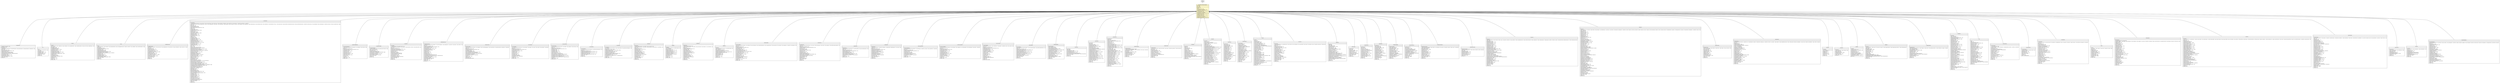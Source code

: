 #!/usr/local/bin/dot
#
# Class diagram 
# Generated by UMLGraph version R5_6 (http://www.umlgraph.org/)
#

digraph G {
	edge [fontname="arial",fontsize=10,labelfontname="arial",labelfontsize=10];
	node [fontname="arial",fontsize=10,shape=plaintext];
	nodesep=0.25;
	ranksep=0.5;
	// br.gov.to.sefaz.persistence.entity.AbstractEntity<I extends java.io.Serializable>
	c162690 [label=<<table title="br.gov.to.sefaz.persistence.entity.AbstractEntity" border="0" cellborder="1" cellspacing="0" cellpadding="2" port="p" bgcolor="lemonChiffon" href="./AbstractEntity.html">
		<tr><td><table border="0" cellspacing="0" cellpadding="1">
<tr><td align="center" balign="center"><font face="arial italic"> AbstractEntity&lt;I extends Serializable&gt; </font></td></tr>
		</table></td></tr>
		<tr><td><table border="0" cellspacing="0" cellpadding="1">
<tr><td align="left" balign="left"> + SIM : String </td></tr>
<tr><td align="left" balign="left"> + NAO : String </td></tr>
		</table></td></tr>
		<tr><td><table border="0" cellspacing="0" cellpadding="1">
<tr><td align="left" balign="left"> + AbstractEntity() </td></tr>
<tr><td align="left" balign="left"><font face="arial italic" point-size="10.0"> + getId() : I </font></td></tr>
<tr><td align="left" balign="left"> + getUsuarioInsercao() : String </td></tr>
<tr><td align="left" balign="left"> + setUsuarioInsercao(usuarioInsercao : String) </td></tr>
<tr><td align="left" balign="left"> + getDataInsercao() : LocalDateTime </td></tr>
<tr><td align="left" balign="left"> + setDataInsercao(dataInsercao : LocalDateTime) </td></tr>
<tr><td align="left" balign="left"> + getUsuarioAlteracao() : String </td></tr>
<tr><td align="left" balign="left"> + setUsuarioAlteracao(usuarioAlteracao : String) </td></tr>
<tr><td align="left" balign="left"> + getDataAlteracao() : LocalDateTime </td></tr>
<tr><td align="left" balign="left"> + setDataAlteracao(dataAlteracao : LocalDateTime) </td></tr>
<tr><td align="left" balign="left"> + getRegistroExcluido() : String </td></tr>
<tr><td align="left" balign="left"> + setRegistroExcluido(registroExcluido : String) </td></tr>
<tr><td align="left" balign="left"> + getUsuarioExclusao() : String </td></tr>
<tr><td align="left" balign="left"> + setUsuarioExclusao(usuarioExclusao : String) </td></tr>
<tr><td align="left" balign="left"> + getDataExclusao() : LocalDateTime </td></tr>
<tr><td align="left" balign="left"> + setDataExclusao(dataExclusao : LocalDateTime) </td></tr>
		</table></td></tr>
		</table>>, URL="./AbstractEntity.html", fontname="arial", fontcolor="black", fontsize=10.0];
	// br.gov.to.sefaz.par.gestao.persistence.entity.ParametroGeral
	c162827 [label=<<table title="br.gov.to.sefaz.par.gestao.persistence.entity.ParametroGeral" border="0" cellborder="1" cellspacing="0" cellpadding="2" port="p" href="../../par/gestao/persistence/entity/ParametroGeral.html">
		<tr><td><table border="0" cellspacing="0" cellpadding="1">
<tr><td align="center" balign="center"> ParametroGeral </td></tr>
		</table></td></tr>
		<tr><td><table border="0" cellspacing="0" cellpadding="1">
<tr><td align="left" balign="left"> + LISTAGEM_TIPO_USUARIO : String </td></tr>
<tr><td align="left" balign="left"> + LISTAGEM_UF : String </td></tr>
		</table></td></tr>
		<tr><td><table border="0" cellspacing="0" cellpadding="1">
<tr><td align="left" balign="left"> + ParametroGeral() </td></tr>
<tr><td align="left" balign="left"> + ParametroGeral(nomeParametroGeral : String, objetivoParametro : String, tipoParametroGeral : TipoParametroGeralEnum, conteudoValores : String) </td></tr>
<tr><td align="left" balign="left"> + getId() : Integer </td></tr>
<tr><td align="left" balign="left"> + getNomeParametroGeral() : String </td></tr>
<tr><td align="left" balign="left"> + setNomeParametroGeral(nomeParametroGeral : String) </td></tr>
<tr><td align="left" balign="left"> + getObjetivoParametro() : String </td></tr>
<tr><td align="left" balign="left"> + setObjetivoParametro(objetivoParametro : String) </td></tr>
<tr><td align="left" balign="left"> + getTipoParametroGeral() : TipoParametroGeralEnum </td></tr>
<tr><td align="left" balign="left"> + setTipoParametroGeral(tipoParametroGeral : TipoParametroGeralEnum) </td></tr>
<tr><td align="left" balign="left"> + getConteudoValores() : String </td></tr>
<tr><td align="left" balign="left"> + setConteudoValores(conteudoValores : String) </td></tr>
<tr><td align="left" balign="left"> + getIdParametroGeral() : Integer </td></tr>
<tr><td align="left" balign="left"> + setIdParametroGeral(idParametroGeral : Integer) </td></tr>
<tr><td align="left" balign="left"> + equals(o : Object) : boolean </td></tr>
<tr><td align="left" balign="left"> + hashCode() : int </td></tr>
		</table></td></tr>
		</table>>, URL="../../par/gestao/persistence/entity/ParametroGeral.html", fontname="arial", fontcolor="black", fontsize=10.0];
	// br.gov.to.sefaz.par.gestao.persistence.entity.Pais
	c162828 [label=<<table title="br.gov.to.sefaz.par.gestao.persistence.entity.Pais" border="0" cellborder="1" cellspacing="0" cellpadding="2" port="p" href="../../par/gestao/persistence/entity/Pais.html">
		<tr><td><table border="0" cellspacing="0" cellpadding="1">
<tr><td align="center" balign="center"> Pais </td></tr>
		</table></td></tr>
		<tr><td><table border="0" cellspacing="0" cellpadding="1">
<tr><td align="left" balign="left">  </td></tr>
		</table></td></tr>
		<tr><td><table border="0" cellspacing="0" cellpadding="1">
<tr><td align="left" balign="left"> + Pais() </td></tr>
<tr><td align="left" balign="left"> + Pais(codigoPais : String, nomePais : String) </td></tr>
<tr><td align="left" balign="left"> + getId() : String </td></tr>
<tr><td align="left" balign="left"> + getCodigoPais() : String </td></tr>
<tr><td align="left" balign="left"> + setCodigoPais(codigoPais : String) </td></tr>
<tr><td align="left" balign="left"> + getNomePais() : String </td></tr>
<tr><td align="left" balign="left"> + setNomePais(nomePais : String) </td></tr>
<tr><td align="left" balign="left"> + equals(obj : Object) : boolean </td></tr>
<tr><td align="left" balign="left"> + hashCode() : int </td></tr>
<tr><td align="left" balign="left"> + toString() : String </td></tr>
		</table></td></tr>
		</table>>, URL="../../par/gestao/persistence/entity/Pais.html", fontname="arial", fontcolor="black", fontsize=10.0];
	// br.gov.to.sefaz.par.gestao.persistence.entity.Municipio
	c162829 [label=<<table title="br.gov.to.sefaz.par.gestao.persistence.entity.Municipio" border="0" cellborder="1" cellspacing="0" cellpadding="2" port="p" href="../../par/gestao/persistence/entity/Municipio.html">
		<tr><td><table border="0" cellspacing="0" cellpadding="1">
<tr><td align="center" balign="center"> Municipio </td></tr>
		</table></td></tr>
		<tr><td><table border="0" cellspacing="0" cellpadding="1">
<tr><td align="left" balign="left">  </td></tr>
		</table></td></tr>
		<tr><td><table border="0" cellspacing="0" cellpadding="1">
<tr><td align="left" balign="left"> + Municipio() </td></tr>
<tr><td align="left" balign="left"> + Municipio(codigoIbge : Integer, codigoMunicipio : Integer, nomeMunicipio : String, codigoMunicipioTom : Integer, codigoMunicipioSerpro : Integer, capital : Boolean, unidadeFederacao : String) </td></tr>
<tr><td align="left" balign="left"> + getId() : Integer </td></tr>
<tr><td align="left" balign="left"> + getCodigoIbge() : Integer </td></tr>
<tr><td align="left" balign="left"> + setCodigoIbge(codigoIbge : Integer) </td></tr>
<tr><td align="left" balign="left"> + getCodigoMunicipio() : Integer </td></tr>
<tr><td align="left" balign="left"> + setCodigoMunicipio(codigoMunicipio : Integer) </td></tr>
<tr><td align="left" balign="left"> + getNomeMunicipio() : String </td></tr>
<tr><td align="left" balign="left"> + setNomeMunicipio(nomeMunicipio : String) </td></tr>
<tr><td align="left" balign="left"> + getCodigoMunicipioTom() : Integer </td></tr>
<tr><td align="left" balign="left"> + setCodigoMunicipioTom(codigoMunicipioTom : Integer) </td></tr>
<tr><td align="left" balign="left"> + getCodigoMunicipioSerpro() : Integer </td></tr>
<tr><td align="left" balign="left"> + setCodigoMunicipioSerpro(codigoMunicipioSerpro : Integer) </td></tr>
<tr><td align="left" balign="left"> + getCapital() : Boolean </td></tr>
<tr><td align="left" balign="left"> + setCapital(capital : Boolean) </td></tr>
<tr><td align="left" balign="left"> + getUnidadeFederacao() : String </td></tr>
<tr><td align="left" balign="left"> + setUnidadeFederacao(unidadeFederacao : String) </td></tr>
<tr><td align="left" balign="left"> + getEstado() : Estado </td></tr>
<tr><td align="left" balign="left"> + setEstado(estado : Estado) </td></tr>
<tr><td align="left" balign="left"> + hashCode() : int </td></tr>
<tr><td align="left" balign="left"> + equals(o : Object) : boolean </td></tr>
<tr><td align="left" balign="left"> + toString() : String </td></tr>
		</table></td></tr>
		</table>>, URL="../../par/gestao/persistence/entity/Municipio.html", fontname="arial", fontcolor="black", fontsize=10.0];
	// br.gov.to.sefaz.par.gestao.persistence.entity.Estado
	c162831 [label=<<table title="br.gov.to.sefaz.par.gestao.persistence.entity.Estado" border="0" cellborder="1" cellspacing="0" cellpadding="2" port="p" href="../../par/gestao/persistence/entity/Estado.html">
		<tr><td><table border="0" cellspacing="0" cellpadding="1">
<tr><td align="center" balign="center"> Estado </td></tr>
		</table></td></tr>
		<tr><td><table border="0" cellspacing="0" cellpadding="1">
<tr><td align="left" balign="left">  </td></tr>
		</table></td></tr>
		<tr><td><table border="0" cellspacing="0" cellpadding="1">
<tr><td align="left" balign="left"> + Estado() </td></tr>
<tr><td align="left" balign="left"> + Estado(unidadeFederacao : String, nomeEstado : String, aliquotaOrigemEntrada : Integer, valorAgregadoFarmaceutico : BigDecimal, cepGeralUf : String, codigoRegiao : Integer, cargaTributariaOrigem : Integer) </td></tr>
<tr><td align="left" balign="left"> + getId() : String </td></tr>
<tr><td align="left" balign="left"> + getUnidadeFederacao() : String </td></tr>
<tr><td align="left" balign="left"> + setUnidadeFederacao(unidadeFederacao : String) </td></tr>
<tr><td align="left" balign="left"> + getNomeEstado() : String </td></tr>
<tr><td align="left" balign="left"> + setNomeEstado(nomeEstado : String) </td></tr>
<tr><td align="left" balign="left"> + getAliquotaOrigemEntrada() : Integer </td></tr>
<tr><td align="left" balign="left"> + setAliquotaOrigemEntrada(aliquotaOrigemEntrada : Integer) </td></tr>
<tr><td align="left" balign="left"> + getValorAgregadoFarmaceutico() : BigDecimal </td></tr>
<tr><td align="left" balign="left"> + setValorAgregadoFarmaceutico(valorAgregadoFarmaceutico : BigDecimal) </td></tr>
<tr><td align="left" balign="left"> + getCepGeralUf() : String </td></tr>
<tr><td align="left" balign="left"> + setCepGeralUf(cepGeralUf : String) </td></tr>
<tr><td align="left" balign="left"> + getCodigoRegiao() : Integer </td></tr>
<tr><td align="left" balign="left"> + setCodigoRegiao(codigoRegiao : Integer) </td></tr>
<tr><td align="left" balign="left"> + getCargaTributariaOrigem() : Integer </td></tr>
<tr><td align="left" balign="left"> + setCargaTributariaOrigem(cargaTributariaOrigem : Integer) </td></tr>
<tr><td align="left" balign="left"> + equals(o : Object) : boolean </td></tr>
<tr><td align="left" balign="left"> + hashCode() : int </td></tr>
<tr><td align="left" balign="left"> + toString() : String </td></tr>
		</table></td></tr>
		</table>>, URL="../../par/gestao/persistence/entity/Estado.html", fontname="arial", fontcolor="black", fontsize=10.0];
	// br.gov.to.sefaz.par.gestao.persistence.entity.AtividadeEconomica
	c162833 [label=<<table title="br.gov.to.sefaz.par.gestao.persistence.entity.AtividadeEconomica" border="0" cellborder="1" cellspacing="0" cellpadding="2" port="p" href="../../par/gestao/persistence/entity/AtividadeEconomica.html">
		<tr><td><table border="0" cellspacing="0" cellpadding="1">
<tr><td align="center" balign="center"> AtividadeEconomica </td></tr>
		</table></td></tr>
		<tr><td><table border="0" cellspacing="0" cellpadding="1">
<tr><td align="left" balign="left">  </td></tr>
		</table></td></tr>
		<tr><td><table border="0" cellspacing="0" cellpadding="1">
<tr><td align="left" balign="left"> + AtividadeEconomica() </td></tr>
<tr><td align="left" balign="left"> + AtividadeEconomica(codigoCnae : String, descricaoCnae : String, codigoSuperiorCnae : String, idGrupoCnae : Integer, porcentagemCnae : Integer, situacaoCnae : Character) </td></tr>
<tr><td align="left" balign="left"> + getId() : String </td></tr>
<tr><td align="left" balign="left"> + getCodigoCnae() : String </td></tr>
<tr><td align="left" balign="left"> + setCodigoCnae(codigoCnae : String) </td></tr>
<tr><td align="left" balign="left"> + getDescricaoCnae() : String </td></tr>
<tr><td align="left" balign="left"> + setDescricaoCnae(descricaoCnae : String) </td></tr>
<tr><td align="left" balign="left"> + getCodigoSuperiorCnae() : String </td></tr>
<tr><td align="left" balign="left"> + setCodigoSuperiorCnae(codigoSuperiorCnae : String) </td></tr>
<tr><td align="left" balign="left"> + getIdGrupoCnae() : Integer </td></tr>
<tr><td align="left" balign="left"> + setIdGrupoCnae(idGrupoCnae : Integer) </td></tr>
<tr><td align="left" balign="left"> + getPorcentagemCnae() : Integer </td></tr>
<tr><td align="left" balign="left"> + setPorcentagemCnae(porcentagemCnae : Integer) </td></tr>
<tr><td align="left" balign="left"> + getSituacaoCnae() : Character </td></tr>
<tr><td align="left" balign="left"> + setSituacaoCnae(situacaoCnae : Character) </td></tr>
<tr><td align="left" balign="left"> + getCompositeName() : String </td></tr>
<tr><td align="left" balign="left"> + equals(o : Object) : boolean </td></tr>
<tr><td align="left" balign="left"> + hashCode() : int </td></tr>
<tr><td align="left" balign="left"> + toString() : String </td></tr>
		</table></td></tr>
		</table>>, URL="../../par/gestao/persistence/entity/AtividadeEconomica.html", fontname="arial", fontcolor="black", fontsize=10.0];
	// br.gov.to.sefaz.seg.persistence.entity.UsuarioSistema
	c162998 [label=<<table title="br.gov.to.sefaz.seg.persistence.entity.UsuarioSistema" border="0" cellborder="1" cellspacing="0" cellpadding="2" port="p" href="../../seg/persistence/entity/UsuarioSistema.html">
		<tr><td><table border="0" cellspacing="0" cellpadding="1">
<tr><td align="center" balign="center"> UsuarioSistema </td></tr>
		</table></td></tr>
		<tr><td><table border="0" cellspacing="0" cellpadding="1">
<tr><td align="left" balign="left">  </td></tr>
		</table></td></tr>
		<tr><td><table border="0" cellspacing="0" cellpadding="1">
<tr><td align="left" balign="left"> + UsuarioSistema() </td></tr>
<tr><td align="left" balign="left"> + UsuarioSistema(nomeCompletoUsuario : String, cpfUsuario : String, descricaoTipoUsuario : String, situacaoUsuario : SituacaoUsuarioEnum, nomeMunicipio : String, usuarioInsercao : String, dataInsercao : LocalDateTime, dataHoraLogin : LocalDateTime) </td></tr>
<tr><td align="left" balign="left"> + UsuarioSistema(cpfUsuario : String, nomeCompletoUsuario : String, cep : String, codigoLogradouro : String, endereco : String, numeroEndereco : Integer, apartamento : Integer, complemento : String, bairro : String, codigoEstado : String, codigoMunicipio : Integer, telefoneResidencial : String, outroEnderecoContato : String, correioEletronico : String, telefoneCelular : String, crc : String, situacaoUsuario : SituacaoUsuarioEnum, alterarSenhaProximoAcesso : Boolean, dataUltimaAlteracaoSenha : LocalDateTime, justificacaoCriacao : String, estaBloqueado : Boolean, dataDesbloqueio : LocalDateTime, tipoUsuario : TipoUsuario, codigoTipoUsuario : Integer) </td></tr>
<tr><td align="left" balign="left"> + getId() : String </td></tr>
<tr><td align="left" balign="left"> + getCpfUsuario() : String </td></tr>
<tr><td align="left" balign="left"> + setCpfUsuario(cpfUsuario : String) </td></tr>
<tr><td align="left" balign="left"> + getNomeCompletoUsuario() : String </td></tr>
<tr><td align="left" balign="left"> + setNomeCompletoUsuario(nomeCompletoUsuario : String) </td></tr>
<tr><td align="left" balign="left"> + getCep() : String </td></tr>
<tr><td align="left" balign="left"> + setCep(cep : String) </td></tr>
<tr><td align="left" balign="left"> + getCodigoLogradouro() : String </td></tr>
<tr><td align="left" balign="left"> + setCodigoLogradouro(codigoLogradouro : String) </td></tr>
<tr><td align="left" balign="left"> + getEndereco() : String </td></tr>
<tr><td align="left" balign="left"> + setEndereco(endereco : String) </td></tr>
<tr><td align="left" balign="left"> + getNumeroEndereco() : Integer </td></tr>
<tr><td align="left" balign="left"> + setNumeroEndereco(numeroEndereco : Integer) </td></tr>
<tr><td align="left" balign="left"> + getApartamento() : Integer </td></tr>
<tr><td align="left" balign="left"> + setApartamento(apartamento : Integer) </td></tr>
<tr><td align="left" balign="left"> + getComplemento() : String </td></tr>
<tr><td align="left" balign="left"> + setComplemento(complemento : String) </td></tr>
<tr><td align="left" balign="left"> + getBairro() : String </td></tr>
<tr><td align="left" balign="left"> + setBairro(bairro : String) </td></tr>
<tr><td align="left" balign="left"> + getCodigoEstado() : String </td></tr>
<tr><td align="left" balign="left"> + setCodigoEstado(codigoEstado : String) </td></tr>
<tr><td align="left" balign="left"> + getCodigoMunicipio() : Integer </td></tr>
<tr><td align="left" balign="left"> + setCodigoMunicipio(codigoMunicipio : Integer) </td></tr>
<tr><td align="left" balign="left"> + getTelefoneResidencial() : String </td></tr>
<tr><td align="left" balign="left"> + setTelefoneResidencial(telefoneResidencial : String) </td></tr>
<tr><td align="left" balign="left"> + getOutroEnderecoContato() : String </td></tr>
<tr><td align="left" balign="left"> + setOutroEnderecoContato(outroEnderecoContato : String) </td></tr>
<tr><td align="left" balign="left"> + getCorreioEletronico() : String </td></tr>
<tr><td align="left" balign="left"> + setCorreioEletronico(correioEletronico : String) </td></tr>
<tr><td align="left" balign="left"> + getTelefoneCelular() : String </td></tr>
<tr><td align="left" balign="left"> + setTelefoneCelular(telefoneCelular : String) </td></tr>
<tr><td align="left" balign="left"> + getCrc() : String </td></tr>
<tr><td align="left" balign="left"> + setCrc(crc : String) </td></tr>
<tr><td align="left" balign="left"> + getSituacaoUsuario() : SituacaoUsuarioEnum </td></tr>
<tr><td align="left" balign="left"> + setSituacaoUsuario(situacaoUsuario : SituacaoUsuarioEnum) </td></tr>
<tr><td align="left" balign="left"> + getAlterarSenhaProximoAcesso() : Boolean </td></tr>
<tr><td align="left" balign="left"> + setAlterarSenhaProximoAcesso(alterarSenhaProximoAcesso : Boolean) </td></tr>
<tr><td align="left" balign="left"> + getDataUltimaAlteracaoSenha() : LocalDateTime </td></tr>
<tr><td align="left" balign="left"> + setDataUltimaAlteracaoSenha(dataUltimaAlteracaoSenha : LocalDateTime) </td></tr>
<tr><td align="left" balign="left"> + getJustificacaoCriacao() : String </td></tr>
<tr><td align="left" balign="left"> + setJustificacaoCriacao(justificacaoCriacao : String) </td></tr>
<tr><td align="left" balign="left"> + getEstaBloqueado() : Boolean </td></tr>
<tr><td align="left" balign="left"> + setEstaBloqueado(estaBloqueado : Boolean) </td></tr>
<tr><td align="left" balign="left"> + getDataDesbloqueio() : LocalDateTime </td></tr>
<tr><td align="left" balign="left"> + setDataDesbloqueio(dataDesbloqueio : LocalDateTime) </td></tr>
<tr><td align="left" balign="left"> + getCodigoTipoUsuario() : Integer </td></tr>
<tr><td align="left" balign="left"> + setCodigoTipoUsuario(codigoTipoUsuario : Integer) </td></tr>
<tr><td align="left" balign="left"> + getDescricaoTipoUsuario() : String </td></tr>
<tr><td align="left" balign="left"> + getMunicipio() : Municipio </td></tr>
<tr><td align="left" balign="left"> + setMunicipio(municipio : Municipio) </td></tr>
<tr><td align="left" balign="left"> + getUnidadeFederacao() : String </td></tr>
<tr><td align="left" balign="left"> + getNomeMunicipio() : String </td></tr>
<tr><td align="left" balign="left"> + getHistoricoLoginSistema() : LocalDateTime </td></tr>
<tr><td align="left" balign="left"> + setHistoricoLoginSistema(historicoLoginSistema : Set&lt;HistoricoLoginSistema&gt;) </td></tr>
<tr><td align="left" balign="left"> + getSolicitacaoUsuario() : SolicitacaoUsuario </td></tr>
<tr><td align="left" balign="left"> + setSolicitacaoUsuario(solicitacaoUsuario : SolicitacaoUsuario) </td></tr>
<tr><td align="left" balign="left"> + getUsuarioPostoTrabalho() : UsuarioPostoTrabalho </td></tr>
<tr><td align="left" balign="left"> + setUsuarioPostoTrabalho(usuarioPostoTrabalho : UsuarioPostoTrabalho) </td></tr>
<tr><td align="left" balign="left"> + getUsuarioPostoTrabalhoPostoTrabalhoIdentific() : Integer </td></tr>
<tr><td align="left" balign="left"> + setUsuarioPostoTrabalhoPostoTrabalhoIdentific(postoTrabalhoPostoTrabalhoIdentific : Integer) </td></tr>
<tr><td align="left" balign="left"> + setUnidadeOrganizacionalPostoTrabalho(identificUnidOrganizac : Long) </td></tr>
<tr><td align="left" balign="left"> + getUnidadeOrganizacionalPostoTrabalho() : Long </td></tr>
<tr><td align="left" balign="left"> + setPostoTrabalho(identificacaoPostoTrabalho : Integer) </td></tr>
<tr><td align="left" balign="left"> + getStatusSolicitacao() : SituacaoSolicitacaoEnum </td></tr>
<tr><td align="left" balign="left"> + getDataSolicitacao() : LocalDateTime </td></tr>
<tr><td align="left" balign="left"> + getNomeEstado() : String </td></tr>
<tr><td align="left" balign="left"> + getNomeCidade() : String </td></tr>
<tr><td align="left" balign="left"> + getNomeUnidOrganizac() : String </td></tr>
<tr><td align="left" balign="left"> + getNomePostoDeTrabalho() : String </td></tr>
<tr><td align="left" balign="left"> + setNomePostoDeTrabalho(nomePostoDeTrabalho : String) </td></tr>
<tr><td align="left" balign="left"> + getInscricaoEstadualNegocio() : String </td></tr>
<tr><td align="left" balign="left"> + setInscricaoEstadualNegocio(inscricaoEstadualNegocio : String) </td></tr>
<tr><td align="left" balign="left"> + getCnpjNegocio() : String </td></tr>
<tr><td align="left" balign="left"> + setCnpjNegocio(cnpjNegocio : String) </td></tr>
<tr><td align="left" balign="left"> + getUsuarioPerfis() : String </td></tr>
<tr><td align="left" balign="left"> + setUsuarioPerfis(usuarioPerfis : String) </td></tr>
<tr><td align="left" balign="left"> + getLogradouro() : Logradouro </td></tr>
<tr><td align="left" balign="left"> + setLogradouro(logradouro : Logradouro) </td></tr>
<tr><td align="left" balign="left"> + getTipoUsuario() : TipoUsuario </td></tr>
<tr><td align="left" balign="left"> + setTipoUsuario(tipoUsuario : TipoUsuario) </td></tr>
<tr><td align="left" balign="left"> + getUsuarioPerfil() : Set&lt;UsuarioPerfil&gt; </td></tr>
<tr><td align="left" balign="left"> + setUsuarioPerfil(usuarioPerfil : Set&lt;UsuarioPerfil&gt;) </td></tr>
<tr><td align="left" balign="left"> + getListPerfisCommaSeparated() : String </td></tr>
<tr><td align="left" balign="left"> + equals(o : Object) : boolean </td></tr>
<tr><td align="left" balign="left"> + hashCode() : int </td></tr>
<tr><td align="left" balign="left"> + toString() : String </td></tr>
		</table></td></tr>
		</table>>, URL="../../seg/persistence/entity/UsuarioSistema.html", fontname="arial", fontcolor="black", fontsize=10.0];
	// br.gov.to.sefaz.seg.persistence.entity.UsuarioPrincipalEmpresa
	c162999 [label=<<table title="br.gov.to.sefaz.seg.persistence.entity.UsuarioPrincipalEmpresa" border="0" cellborder="1" cellspacing="0" cellpadding="2" port="p" href="../../seg/persistence/entity/UsuarioPrincipalEmpresa.html">
		<tr><td><table border="0" cellspacing="0" cellpadding="1">
<tr><td align="center" balign="center"> UsuarioPrincipalEmpresa </td></tr>
		</table></td></tr>
		<tr><td><table border="0" cellspacing="0" cellpadding="1">
<tr><td align="left" balign="left">  </td></tr>
		</table></td></tr>
		<tr><td><table border="0" cellspacing="0" cellpadding="1">
<tr><td align="left" balign="left"> + UsuarioPrincipalEmpresa() </td></tr>
<tr><td align="left" balign="left"> + UsuarioPrincipalEmpresa(identificacaoUsuarioPrincip : Long, cnpjEmpresa : String, cpfUsuario : String) </td></tr>
<tr><td align="left" balign="left"> + getId() : Long </td></tr>
<tr><td align="left" balign="left"> + getIdentificacaoUsuarioPrincip() : Long </td></tr>
<tr><td align="left" balign="left"> + setIdentificacaoUsuarioPrincip(identificacaoUsuarioPrincip : Long) </td></tr>
<tr><td align="left" balign="left"> + getCnpjEmpresa() : String </td></tr>
<tr><td align="left" balign="left"> + setCnpjEmpresa(cnpjEmpresa : String) </td></tr>
<tr><td align="left" balign="left"> + getCpfUsuario() : String </td></tr>
<tr><td align="left" balign="left"> + setCpfUsuario(cpfUsuario : String) </td></tr>
<tr><td align="left" balign="left"> + getNomeEmpresa() : String </td></tr>
<tr><td align="left" balign="left"> + setNomeEmpresa(nomeEmpresa : String) </td></tr>
<tr><td align="left" balign="left"> + getNomeUsuario() : String </td></tr>
<tr><td align="left" balign="left"> + setNomeUsuario(nomeUsuario : String) </td></tr>
<tr><td align="left" balign="left"> + getECnpj() : String </td></tr>
<tr><td align="left" balign="left"> + setECnpj(eCnpj : String) </td></tr>
<tr><td align="left" balign="left"> + hashCode() : int </td></tr>
<tr><td align="left" balign="left"> + equals(obj : Object) : boolean </td></tr>
<tr><td align="left" balign="left"> + toString() : String </td></tr>
		</table></td></tr>
		</table>>, URL="../../seg/persistence/entity/UsuarioPrincipalEmpresa.html", fontname="arial", fontcolor="black", fontsize=10.0];
	// br.gov.to.sefaz.seg.persistence.entity.UsuarioPostoTrabalho
	c163001 [label=<<table title="br.gov.to.sefaz.seg.persistence.entity.UsuarioPostoTrabalho" border="0" cellborder="1" cellspacing="0" cellpadding="2" port="p" href="../../seg/persistence/entity/UsuarioPostoTrabalho.html">
		<tr><td><table border="0" cellspacing="0" cellpadding="1">
<tr><td align="center" balign="center"> UsuarioPostoTrabalho </td></tr>
		</table></td></tr>
		<tr><td><table border="0" cellspacing="0" cellpadding="1">
<tr><td align="left" balign="left">  </td></tr>
		</table></td></tr>
		<tr><td><table border="0" cellspacing="0" cellpadding="1">
<tr><td align="left" balign="left"> + UsuarioPostoTrabalho() </td></tr>
<tr><td align="left" balign="left"> + UsuarioPostoTrabalho(cpfUsuario : String, identificacaoPostoTrabalho : Integer) </td></tr>
<tr><td align="left" balign="left"> + getId() : UsuarioPostoTrabalhoPK </td></tr>
<tr><td align="left" balign="left"> + getCpfUsuario() : String </td></tr>
<tr><td align="left" balign="left"> + setCpfUsuario(cpfUsuario : String) </td></tr>
<tr><td align="left" balign="left"> + getIdentificacaoPostoTrabalho() : Integer </td></tr>
<tr><td align="left" balign="left"> + setIdentificacaoPostoTrabalho(identificacaoPostoTrabalho : Integer) </td></tr>
<tr><td align="left" balign="left"> + getUsuarioSistema() : UsuarioSistema </td></tr>
<tr><td align="left" balign="left"> + setUsuarioSistema(usuarioSistema : UsuarioSistema) </td></tr>
<tr><td align="left" balign="left"> + getPostoTrabalho() : PostoTrabalho </td></tr>
<tr><td align="left" balign="left"> + setPostoTrabalho(postoTrabalho : PostoTrabalho) </td></tr>
<tr><td align="left" balign="left"> + equals(o : Object) : boolean </td></tr>
<tr><td align="left" balign="left"> + hashCode() : int </td></tr>
<tr><td align="left" balign="left"> + toString() : String </td></tr>
		</table></td></tr>
		</table>>, URL="../../seg/persistence/entity/UsuarioPostoTrabalho.html", fontname="arial", fontcolor="black", fontsize=10.0];
	// br.gov.to.sefaz.seg.persistence.entity.UsuarioPerfil
	c163002 [label=<<table title="br.gov.to.sefaz.seg.persistence.entity.UsuarioPerfil" border="0" cellborder="1" cellspacing="0" cellpadding="2" port="p" href="../../seg/persistence/entity/UsuarioPerfil.html">
		<tr><td><table border="0" cellspacing="0" cellpadding="1">
<tr><td align="center" balign="center"> UsuarioPerfil </td></tr>
		</table></td></tr>
		<tr><td><table border="0" cellspacing="0" cellpadding="1">
<tr><td align="left" balign="left">  </td></tr>
		</table></td></tr>
		<tr><td><table border="0" cellspacing="0" cellpadding="1">
<tr><td align="left" balign="left"> + UsuarioPerfil() </td></tr>
<tr><td align="left" balign="left"> + UsuarioPerfil(cpfUsuario : String, identificacaoPerfil : Long) </td></tr>
<tr><td align="left" balign="left"> + UsuarioPerfil(identificacaoUsuarioPerfil : Long, situacaoPerfil : SituacaoUsuarioEnum, cpfUsuario : String, identificacaoPerfil : Long) </td></tr>
<tr><td align="left" balign="left"> + getId() : Long </td></tr>
<tr><td align="left" balign="left"> + getIdentificacaoUsuarioPerfil() : Long </td></tr>
<tr><td align="left" balign="left"> + setIdentificacaoUsuarioPerfil(identificacaoUsuarioPerfil : Long) </td></tr>
<tr><td align="left" balign="left"> + getSituacaoPerfil() : SituacaoUsuarioEnum </td></tr>
<tr><td align="left" balign="left"> + setSituacaoPerfil(situacaoPerfil : SituacaoUsuarioEnum) </td></tr>
<tr><td align="left" balign="left"> + getCpfUsuario() : String </td></tr>
<tr><td align="left" balign="left"> + getIdentificacaoPerfil() : Long </td></tr>
<tr><td align="left" balign="left"> + getPerfisSistema() : PerfilSistema </td></tr>
<tr><td align="left" balign="left"> + setPerfisSistema(perfisSistema : PerfilSistema) </td></tr>
<tr><td align="left" balign="left"> + setIdentificacaoPerfil(identificacaoPerfil : Long) </td></tr>
<tr><td align="left" balign="left"> + setCpfUsuario(cpfUsuario : String) </td></tr>
<tr><td align="left" balign="left"> + getNomePerfilSistema() : String </td></tr>
<tr><td align="left" balign="left"> + getUsuarioSistema() : UsuarioSistema </td></tr>
<tr><td align="left" balign="left"> + setUsuarioSistema(usuarioSistema : UsuarioSistema) </td></tr>
<tr><td align="left" balign="left"> + getNomeUsuarioSistema() : String </td></tr>
<tr><td align="left" balign="left"> + equals(o : Object) : boolean </td></tr>
<tr><td align="left" balign="left"> + hashCode() : int </td></tr>
<tr><td align="left" balign="left"> + toString() : String </td></tr>
		</table></td></tr>
		</table>>, URL="../../seg/persistence/entity/UsuarioPerfil.html", fontname="arial", fontcolor="black", fontsize=10.0];
	// br.gov.to.sefaz.seg.persistence.entity.UnidadeOrganizacional
	c163003 [label=<<table title="br.gov.to.sefaz.seg.persistence.entity.UnidadeOrganizacional" border="0" cellborder="1" cellspacing="0" cellpadding="2" port="p" href="../../seg/persistence/entity/UnidadeOrganizacional.html">
		<tr><td><table border="0" cellspacing="0" cellpadding="1">
<tr><td align="center" balign="center"> UnidadeOrganizacional </td></tr>
		</table></td></tr>
		<tr><td><table border="0" cellspacing="0" cellpadding="1">
<tr><td align="left" balign="left">  </td></tr>
		</table></td></tr>
		<tr><td><table border="0" cellspacing="0" cellpadding="1">
<tr><td align="left" balign="left"> + UnidadeOrganizacional() </td></tr>
<tr><td align="left" balign="left"> + UnidadeOrganizacional(identificacaoUnidOrganizac : Long, nomeUnidOrganizac : String, unidOrganizacPai : Long, telefone : String, endereco : String, chefeGeral : String) </td></tr>
<tr><td align="left" balign="left"> + getId() : Long </td></tr>
<tr><td align="left" balign="left"> + getIdentificacaoUnidOrganizac() : Long </td></tr>
<tr><td align="left" balign="left"> + setIdentificacaoUnidOrganizac(identificacaoUnidOrganizac : Long) </td></tr>
<tr><td align="left" balign="left"> + getNomeUnidOrganizac() : String </td></tr>
<tr><td align="left" balign="left"> + setNomeUnidOrganizac(nomeUnidOrganizac : String) </td></tr>
<tr><td align="left" balign="left"> + getUnidOrganizacPai() : Long </td></tr>
<tr><td align="left" balign="left"> + setUnidOrganizacPai(unidOrganizacPai : Long) </td></tr>
<tr><td align="left" balign="left"> + getNomeUnidOrganizacPai() : String </td></tr>
<tr><td align="left" balign="left"> + getTelefone() : String </td></tr>
<tr><td align="left" balign="left"> + setTelefone(telefone : String) </td></tr>
<tr><td align="left" balign="left"> + getEndereco() : String </td></tr>
<tr><td align="left" balign="left"> + setEndereco(endereco : String) </td></tr>
<tr><td align="left" balign="left"> + getChefeGeral() : String </td></tr>
<tr><td align="left" balign="left"> + setChefeGeral(chefeGeral : String) </td></tr>
<tr><td align="left" balign="left"> + getUnidadeOrganizacionalPai() : UnidadeOrganizacional </td></tr>
<tr><td align="left" balign="left"> + setUnidadeOrganizacionalPai(unidadeOrganizacionalPai : UnidadeOrganizacional) </td></tr>
<tr><td align="left" balign="left"> + getCodigoTipoUnidade() : Character </td></tr>
<tr><td align="left" balign="left"> + setCodigoTipoUnidade(codigoTipoUnidade : Character) </td></tr>
<tr><td align="left" balign="left"> + getTipoUnidade() : TipoUnidade </td></tr>
<tr><td align="left" balign="left"> + setTipoUnidade(tipoUnidade : TipoUnidade) </td></tr>
<tr><td align="left" balign="left"> + getDescricaoTipoUnidade() : String </td></tr>
<tr><td align="left" balign="left"> + toString() : String </td></tr>
<tr><td align="left" balign="left"> + equals(o : Object) : boolean </td></tr>
<tr><td align="left" balign="left"> + hashCode() : int </td></tr>
		</table></td></tr>
		</table>>, URL="../../seg/persistence/entity/UnidadeOrganizacional.html", fontname="arial", fontcolor="black", fontsize=10.0];
	// br.gov.to.sefaz.seg.persistence.entity.SolicitacaoUsuario
	c163004 [label=<<table title="br.gov.to.sefaz.seg.persistence.entity.SolicitacaoUsuario" border="0" cellborder="1" cellspacing="0" cellpadding="2" port="p" href="../../seg/persistence/entity/SolicitacaoUsuario.html">
		<tr><td><table border="0" cellspacing="0" cellpadding="1">
<tr><td align="center" balign="center"> SolicitacaoUsuario </td></tr>
		</table></td></tr>
		<tr><td><table border="0" cellspacing="0" cellpadding="1">
<tr><td align="left" balign="left">  </td></tr>
		</table></td></tr>
		<tr><td><table border="0" cellspacing="0" cellpadding="1">
<tr><td align="left" balign="left"> + SolicitacaoUsuario() </td></tr>
<tr><td align="left" balign="left"> + SolicitacaoUsuario(identificacaoSolicitacao : Long, cnpjNegocio : String, inscricaoEstadualNegocio : String, situacaoSolicitacao : SituacaoSolicitacaoEnum, usuarioSistema : UsuarioSistema) </td></tr>
<tr><td align="left" balign="left"> + getId() : Long </td></tr>
<tr><td align="left" balign="left"> + getIdentificacaoSolicitacao() : Long </td></tr>
<tr><td align="left" balign="left"> + setIdentificacaoSolicitacao(identificacaoSolicitacao : Long) </td></tr>
<tr><td align="left" balign="left"> + getCnpjNegocio() : String </td></tr>
<tr><td align="left" balign="left"> + setCnpjNegocio(cnpjNegocio : String) </td></tr>
<tr><td align="left" balign="left"> + getInscricaoEstadualNegocio() : String </td></tr>
<tr><td align="left" balign="left"> + setInscricaoEstadualNegocio(inscricaoEstadualNegocio : String) </td></tr>
<tr><td align="left" balign="left"> + getSituacaoSolicitacao() : SituacaoSolicitacaoEnum </td></tr>
<tr><td align="left" balign="left"> + setSituacaoSolicitacao(situacaoSolicitacao : SituacaoSolicitacaoEnum) </td></tr>
<tr><td align="left" balign="left"> + getUsuarioSistema() : UsuarioSistema </td></tr>
<tr><td align="left" balign="left"> + setUsuarioSistema(usuarioSistema : UsuarioSistema) </td></tr>
<tr><td align="left" balign="left"> + hashCode() : int </td></tr>
<tr><td align="left" balign="left"> + equals(obj : Object) : boolean </td></tr>
<tr><td align="left" balign="left"> + toString() : String </td></tr>
<tr><td align="left" balign="left"> + getCpfUsuario() : String </td></tr>
<tr><td align="left" balign="left"> + setCpfUsuario(cpfUsuario : String) </td></tr>
		</table></td></tr>
		</table>>, URL="../../seg/persistence/entity/SolicitacaoUsuario.html", fontname="arial", fontcolor="black", fontsize=10.0];
	// br.gov.to.sefaz.seg.persistence.entity.SmsContribuinte
	c163005 [label=<<table title="br.gov.to.sefaz.seg.persistence.entity.SmsContribuinte" border="0" cellborder="1" cellspacing="0" cellpadding="2" port="p" href="../../seg/persistence/entity/SmsContribuinte.html">
		<tr><td><table border="0" cellspacing="0" cellpadding="1">
<tr><td align="center" balign="center"> SmsContribuinte </td></tr>
		</table></td></tr>
		<tr><td><table border="0" cellspacing="0" cellpadding="1">
<tr><td align="left" balign="left">  </td></tr>
		</table></td></tr>
		<tr><td><table border="0" cellspacing="0" cellpadding="1">
<tr><td align="left" balign="left"> + SmsContribuinte() </td></tr>
<tr><td align="left" balign="left"> + SmsContribuinte(identificacaoSmsEnviado : Long, numeroTelefone : String, dataEnvio : Date, assunto : String, conteudo : String, destinatario : UsuarioSistema) </td></tr>
<tr><td align="left" balign="left"> + getId() : Long </td></tr>
<tr><td align="left" balign="left"> + getIdentificacaoSmsEnviado() : Long </td></tr>
<tr><td align="left" balign="left"> + setIdentificacaoSmsEnviado(identificacaoSmsEnviado : Long) </td></tr>
<tr><td align="left" balign="left"> + getNumeroTelefone() : String </td></tr>
<tr><td align="left" balign="left"> + setNumeroTelefone(numeroTelefone : String) </td></tr>
<tr><td align="left" balign="left"> + getDataEnvio() : Date </td></tr>
<tr><td align="left" balign="left"> + setDataEnvio(dataEnvio : Date) </td></tr>
<tr><td align="left" balign="left"> + getAssunto() : String </td></tr>
<tr><td align="left" balign="left"> + setAssunto(assunto : String) </td></tr>
<tr><td align="left" balign="left"> + getConteudo() : String </td></tr>
<tr><td align="left" balign="left"> + setConteudo(conteudo : String) </td></tr>
<tr><td align="left" balign="left"> + getDestinatario() : UsuarioSistema </td></tr>
<tr><td align="left" balign="left"> + setDestinatario(destinatario : UsuarioSistema) </td></tr>
<tr><td align="left" balign="left"> + hashCode() : int </td></tr>
<tr><td align="left" balign="left"> + equals(obj : Object) : boolean </td></tr>
<tr><td align="left" balign="left"> + toString() : String </td></tr>
		</table></td></tr>
		</table>>, URL="../../seg/persistence/entity/SmsContribuinte.html", fontname="arial", fontcolor="black", fontsize=10.0];
	// br.gov.to.sefaz.seg.persistence.entity.ProcuracaoUsuario
	c163007 [label=<<table title="br.gov.to.sefaz.seg.persistence.entity.ProcuracaoUsuario" border="0" cellborder="1" cellspacing="0" cellpadding="2" port="p" href="../../seg/persistence/entity/ProcuracaoUsuario.html">
		<tr><td><table border="0" cellspacing="0" cellpadding="1">
<tr><td align="center" balign="center"> ProcuracaoUsuario </td></tr>
		</table></td></tr>
		<tr><td><table border="0" cellspacing="0" cellpadding="1">
<tr><td align="left" balign="left">  </td></tr>
		</table></td></tr>
		<tr><td><table border="0" cellspacing="0" cellpadding="1">
<tr><td align="left" balign="left"> + ProcuracaoUsuario() </td></tr>
<tr><td align="left" balign="left"> + ProcuracaoUsuario(identificacaoProcurUsuario : Long, cpfOrigem : String, cnpjOrigem : String, cpfProcurado : String) </td></tr>
<tr><td align="left" balign="left"> + getId() : Long </td></tr>
<tr><td align="left" balign="left"> + getIdentificacaoProcurUsuario() : Long </td></tr>
<tr><td align="left" balign="left"> + setIdentificacaoProcurUsuario(identificacaoProcurUsuario : Long) </td></tr>
<tr><td align="left" balign="left"> + getCpfOrigem() : String </td></tr>
<tr><td align="left" balign="left"> + setCpfOrigem(cpfOrigem : String) </td></tr>
<tr><td align="left" balign="left"> + getCnpjOrigem() : String </td></tr>
<tr><td align="left" balign="left"> + setCnpjOrigem(cnpjOrigem : String) </td></tr>
<tr><td align="left" balign="left"> + getCpfProcurado() : String </td></tr>
<tr><td align="left" balign="left"> + setCpfProcurado(cpfProcurado : String) </td></tr>
<tr><td align="left" balign="left"> + getProcuracaoOpcoes() : List&lt;ProcuracaoOpcao&gt; </td></tr>
<tr><td align="left" balign="left"> + setProcuracaoOpcoes(procuracaoOpcoes : List&lt;ProcuracaoOpcao&gt;) </td></tr>
<tr><td align="left" balign="left"> + getCpfOrigemProcuracao() : ListagemCpfProcuracao </td></tr>
<tr><td align="left" balign="left"> + setCpfOrigemProcuracao(cpfOrigemProcuracao : ListagemCpfProcuracao) </td></tr>
<tr><td align="left" balign="left"> + getCnpjOrigemProcuracao() : ListagemCpfProcuracao </td></tr>
<tr><td align="left" balign="left"> + setCnpjOrigemProcuracao(cnpjOrigemProcuracao : ListagemCpfProcuracao) </td></tr>
<tr><td align="left" balign="left"> + hashCode() : int </td></tr>
<tr><td align="left" balign="left"> + equals(obj : Object) : boolean </td></tr>
<tr><td align="left" balign="left"> + toString() : String </td></tr>
		</table></td></tr>
		</table>>, URL="../../seg/persistence/entity/ProcuracaoUsuario.html", fontname="arial", fontcolor="black", fontsize=10.0];
	// br.gov.to.sefaz.seg.persistence.entity.ProcuracaoOpcao
	c163008 [label=<<table title="br.gov.to.sefaz.seg.persistence.entity.ProcuracaoOpcao" border="0" cellborder="1" cellspacing="0" cellpadding="2" port="p" href="../../seg/persistence/entity/ProcuracaoOpcao.html">
		<tr><td><table border="0" cellspacing="0" cellpadding="1">
<tr><td align="center" balign="center"> ProcuracaoOpcao </td></tr>
		</table></td></tr>
		<tr><td><table border="0" cellspacing="0" cellpadding="1">
<tr><td align="left" balign="left">  </td></tr>
		</table></td></tr>
		<tr><td><table border="0" cellspacing="0" cellpadding="1">
<tr><td align="left" balign="left"> + ProcuracaoOpcao() </td></tr>
<tr><td align="left" balign="left"> + ProcuracaoOpcao(identificacaoProcuradoOpcao : Long, identificacaoOpcaoAplicacao : Long) </td></tr>
<tr><td align="left" balign="left"> + getId() : Long </td></tr>
<tr><td align="left" balign="left"> + getIdentificacaoProcuradoOpcao() : Long </td></tr>
<tr><td align="left" balign="left"> + setIdentificacaoProcuradoOpcao(identificacaoProcuradoOpcao : Long) </td></tr>
<tr><td align="left" balign="left"> + getIdentificacaoOpcaoAplicacao() : Long </td></tr>
<tr><td align="left" balign="left"> + setIdentificacaoOpcaoAplicacao(identificacaoOpcaoAplicacao : Long) </td></tr>
<tr><td align="left" balign="left"> + getIdentificacaoProcurUsuario() : Long </td></tr>
<tr><td align="left" balign="left"> + setIdentificacaoProcurUsuario(identificacaoProcurUsuario : Long) </td></tr>
<tr><td align="left" balign="left"> + equals(o : Object) : boolean </td></tr>
<tr><td align="left" balign="left"> + hashCode() : int </td></tr>
<tr><td align="left" balign="left"> + toString() : String </td></tr>
		</table></td></tr>
		</table>>, URL="../../seg/persistence/entity/ProcuracaoOpcao.html", fontname="arial", fontcolor="black", fontsize=10.0];
	// br.gov.to.sefaz.seg.persistence.entity.PostoTrabalho
	c163009 [label=<<table title="br.gov.to.sefaz.seg.persistence.entity.PostoTrabalho" border="0" cellborder="1" cellspacing="0" cellpadding="2" port="p" href="../../seg/persistence/entity/PostoTrabalho.html">
		<tr><td><table border="0" cellspacing="0" cellpadding="1">
<tr><td align="center" balign="center"> PostoTrabalho </td></tr>
		</table></td></tr>
		<tr><td><table border="0" cellspacing="0" cellpadding="1">
<tr><td align="left" balign="left">  </td></tr>
		</table></td></tr>
		<tr><td><table border="0" cellspacing="0" cellpadding="1">
<tr><td align="left" balign="left"> + PostoTrabalho() </td></tr>
<tr><td align="left" balign="left"> + PostoTrabalho(identificacaoPostoTrabalho : Integer, nomePostoTrabalho : String, identificacaoUnidOrganizac : Long) </td></tr>
<tr><td align="left" balign="left"> + getId() : Integer </td></tr>
<tr><td align="left" balign="left"> + getIdentificacaoPostoTrabalho() : Integer </td></tr>
<tr><td align="left" balign="left"> + setIdentificacaoPostoTrabalho(identificacaoPostoTrabalho : Integer) </td></tr>
<tr><td align="left" balign="left"> + getNomePostoTrabalho() : String </td></tr>
<tr><td align="left" balign="left"> + setNomePostoTrabalho(nomePostoTrabalho : String) </td></tr>
<tr><td align="left" balign="left"> + getUnidOrganizac() : UnidadeOrganizacional </td></tr>
<tr><td align="left" balign="left"> + getIdentificacaoUnidOrganizac() : Long </td></tr>
<tr><td align="left" balign="left"> + setIdentificacaoUnidOrganizac(identificacaoUnidOrganizac : Long) </td></tr>
<tr><td align="left" balign="left"> + getUnidadeOrganizacional() : UnidadeOrganizacional </td></tr>
<tr><td align="left" balign="left"> + getNomeUnidOrganizac() : String </td></tr>
<tr><td align="left" balign="left"> + setUnidadeOrganizacional(unidadeOrganizacional : UnidadeOrganizacional) </td></tr>
<tr><td align="left" balign="left"> + hashCode() : int </td></tr>
<tr><td align="left" balign="left"> + equals(obj : Object) : boolean </td></tr>
<tr><td align="left" balign="left"> + toString() : String </td></tr>
		</table></td></tr>
		</table>>, URL="../../seg/persistence/entity/PostoTrabalho.html", fontname="arial", fontcolor="black", fontsize=10.0];
	// br.gov.to.sefaz.seg.persistence.entity.PerfilSistema
	c163010 [label=<<table title="br.gov.to.sefaz.seg.persistence.entity.PerfilSistema" border="0" cellborder="1" cellspacing="0" cellpadding="2" port="p" href="../../seg/persistence/entity/PerfilSistema.html">
		<tr><td><table border="0" cellspacing="0" cellpadding="1">
<tr><td align="center" balign="center"> PerfilSistema </td></tr>
		</table></td></tr>
		<tr><td><table border="0" cellspacing="0" cellpadding="1">
<tr><td align="left" balign="left">  </td></tr>
		</table></td></tr>
		<tr><td><table border="0" cellspacing="0" cellpadding="1">
<tr><td align="left" balign="left"> + PerfilSistema() </td></tr>
<tr><td align="left" balign="left"> + PerfilSistema(identificacaoPerfil : Long, nomePerfil : String, descricaoPerfil : String) </td></tr>
<tr><td align="left" balign="left"> + PerfilSistema(identificacaoPerfil : Long, nomePerfil : String, descricaoPerfil : String, totalUsuarios : Long, totalPapeis : Long) </td></tr>
<tr><td align="left" balign="left"> + getId() : Long </td></tr>
<tr><td align="left" balign="left"> + getIdentificacaoPerfil() : Long </td></tr>
<tr><td align="left" balign="left"> + setIdentificacaoPerfil(identificacaoPerfil : Long) </td></tr>
<tr><td align="left" balign="left"> + getNomePerfil() : String </td></tr>
<tr><td align="left" balign="left"> + setNomePerfil(nomePerfil : String) </td></tr>
<tr><td align="left" balign="left"> + getDescricaoPerfil() : String </td></tr>
<tr><td align="left" balign="left"> + setDescricaoPerfil(descricaoPerfil : String) </td></tr>
<tr><td align="left" balign="left"> + getPerfilPapel() : Set&lt;PerfilPapel&gt; </td></tr>
<tr><td align="left" balign="left"> + setPerfilPapel(perfilPapel : Set&lt;PerfilPapel&gt;) </td></tr>
<tr><td align="left" balign="left"> + getUsuarioPerfil() : Set&lt;UsuarioPerfil&gt; </td></tr>
<tr><td align="left" balign="left"> + setUsuarioPerfil(usuarioPerfil : Set&lt;UsuarioPerfil&gt;) </td></tr>
<tr><td align="left" balign="left"> + getTotalUsuarios() : Long </td></tr>
<tr><td align="left" balign="left"> + setTotalUsuarios(totalUsuarios : Long) </td></tr>
<tr><td align="left" balign="left"> + getTotalPapeis() : Long </td></tr>
<tr><td align="left" balign="left"> + setTotalPapeis(totalPapeis : Long) </td></tr>
<tr><td align="left" balign="left"> + equals(o : Object) : boolean </td></tr>
<tr><td align="left" balign="left"> + hashCode() : int </td></tr>
<tr><td align="left" balign="left"> + toString() : String </td></tr>
		</table></td></tr>
		</table>>, URL="../../seg/persistence/entity/PerfilSistema.html", fontname="arial", fontcolor="black", fontsize=10.0];
	// br.gov.to.sefaz.seg.persistence.entity.PerfilPapel
	c163012 [label=<<table title="br.gov.to.sefaz.seg.persistence.entity.PerfilPapel" border="0" cellborder="1" cellspacing="0" cellpadding="2" port="p" href="../../seg/persistence/entity/PerfilPapel.html">
		<tr><td><table border="0" cellspacing="0" cellpadding="1">
<tr><td align="center" balign="center"> PerfilPapel </td></tr>
		</table></td></tr>
		<tr><td><table border="0" cellspacing="0" cellpadding="1">
<tr><td align="left" balign="left">  </td></tr>
		</table></td></tr>
		<tr><td><table border="0" cellspacing="0" cellpadding="1">
<tr><td align="left" balign="left"> + PerfilPapel() </td></tr>
<tr><td align="left" balign="left"> + PerfilPapel(identificacaoPerfil : Long, identificacaoPapel : Long) </td></tr>
<tr><td align="left" balign="left"> + getId() : PerfilPapelPK </td></tr>
<tr><td align="left" balign="left"> + getIdentificacaoPerfil() : Long </td></tr>
<tr><td align="left" balign="left"> + setIdentificacaoPerfil(identificacaoPerfil : Long) </td></tr>
<tr><td align="left" balign="left"> + getIdentificacaoPapel() : Long </td></tr>
<tr><td align="left" balign="left"> + setIdentificacaoPapel(identificacaoPapel : Long) </td></tr>
<tr><td align="left" balign="left"> + getPapelSistema() : PapelSistema </td></tr>
<tr><td align="left" balign="left"> + setPapelSistema(papelSistema : PapelSistema) </td></tr>
<tr><td align="left" balign="left"> + getPerfilSistema() : PerfilSistema </td></tr>
<tr><td align="left" balign="left"> + setPerfilSistema(perfilSistema : PerfilSistema) </td></tr>
<tr><td align="left" balign="left"> + getNomePapel() : String </td></tr>
<tr><td align="left" balign="left"> + getDescricaoPapel() : String </td></tr>
<tr><td align="left" balign="left"> + hashCode() : int </td></tr>
<tr><td align="left" balign="left"> + equals(obj : Object) : boolean </td></tr>
<tr><td align="left" balign="left"> + toString() : String </td></tr>
		</table></td></tr>
		</table>>, URL="../../seg/persistence/entity/PerfilPapel.html", fontname="arial", fontcolor="black", fontsize=10.0];
	// br.gov.to.sefaz.seg.persistence.entity.PapelSistema
	c163013 [label=<<table title="br.gov.to.sefaz.seg.persistence.entity.PapelSistema" border="0" cellborder="1" cellspacing="0" cellpadding="2" port="p" href="../../seg/persistence/entity/PapelSistema.html">
		<tr><td><table border="0" cellspacing="0" cellpadding="1">
<tr><td align="center" balign="center"> PapelSistema </td></tr>
		</table></td></tr>
		<tr><td><table border="0" cellspacing="0" cellpadding="1">
<tr><td align="left" balign="left">  </td></tr>
		</table></td></tr>
		<tr><td><table border="0" cellspacing="0" cellpadding="1">
<tr><td align="left" balign="left"> + PapelSistema() </td></tr>
<tr><td align="left" balign="left"> + PapelSistema(identificacaoPapel : Long) </td></tr>
<tr><td align="left" balign="left"> + PapelSistema(identificacaoPapel : Long, nomePapel : String, descricaoPapel : String, totalOpcoes : Long, vezesAtribuido : Long) </td></tr>
<tr><td align="left" balign="left"> + getId() : Long </td></tr>
<tr><td align="left" balign="left"> + getIdentificacaoPapel() : Long </td></tr>
<tr><td align="left" balign="left"> + setIdentificacaoPapel(identificacaoPapel : Long) </td></tr>
<tr><td align="left" balign="left"> + getNomePapel() : String </td></tr>
<tr><td align="left" balign="left"> + setNomePapel(nomePapel : String) </td></tr>
<tr><td align="left" balign="left"> + getDescricaoPapel() : String </td></tr>
<tr><td align="left" balign="left"> + setDescricaoPapel(descricaoPapel : String) </td></tr>
<tr><td align="left" balign="left"> + getPapelOpcao() : Set&lt;PapelOpcao&gt; </td></tr>
<tr><td align="left" balign="left"> + setPapelOpcao(papelOpcao : Set&lt;PapelOpcao&gt;) </td></tr>
<tr><td align="left" balign="left"> + getTotalOpcoes() : Long </td></tr>
<tr><td align="left" balign="left"> + setTotalOpcoes(totalOpcoes : Long) </td></tr>
<tr><td align="left" balign="left"> + getVezesAtribuido() : Long </td></tr>
<tr><td align="left" balign="left"> + setVezesAtribuido(vezesAtribuido : Long) </td></tr>
<tr><td align="left" balign="left"> + getPerfilPapel() : Set&lt;PerfilPapel&gt; </td></tr>
<tr><td align="left" balign="left"> + setPerfilPapel(perfilPapel : Set&lt;PerfilPapel&gt;) </td></tr>
<tr><td align="left" balign="left"> + getListPerfis() : String </td></tr>
<tr><td align="left" balign="left"> + equals(o : Object) : boolean </td></tr>
<tr><td align="left" balign="left"> + hashCode() : int </td></tr>
<tr><td align="left" balign="left"> + toString() : String </td></tr>
		</table></td></tr>
		</table>>, URL="../../seg/persistence/entity/PapelSistema.html", fontname="arial", fontcolor="black", fontsize=10.0];
	// br.gov.to.sefaz.seg.persistence.entity.PapelOpcao
	c163015 [label=<<table title="br.gov.to.sefaz.seg.persistence.entity.PapelOpcao" border="0" cellborder="1" cellspacing="0" cellpadding="2" port="p" href="../../seg/persistence/entity/PapelOpcao.html">
		<tr><td><table border="0" cellspacing="0" cellpadding="1">
<tr><td align="center" balign="center"> PapelOpcao </td></tr>
		</table></td></tr>
		<tr><td><table border="0" cellspacing="0" cellpadding="1">
<tr><td align="left" balign="left">  </td></tr>
		</table></td></tr>
		<tr><td><table border="0" cellspacing="0" cellpadding="1">
<tr><td align="left" balign="left"> + PapelOpcao() </td></tr>
<tr><td align="left" balign="left"> + PapelOpcao(identificacaoOpcaoAplicacao : Long, identificacaoPapel : Long) </td></tr>
<tr><td align="left" balign="left"> + getId() : PapelOpcaoPK </td></tr>
<tr><td align="left" balign="left"> + getOpcaoAplicacao() : OpcaoAplicacao </td></tr>
<tr><td align="left" balign="left"> + setOpcaoAplicacao(taOpcaoAplicacao : OpcaoAplicacao) </td></tr>
<tr><td align="left" balign="left"> + getIdentificacaoOpcaoAplicacao() : Long </td></tr>
<tr><td align="left" balign="left"> + setIdentificacaoOpcaoAplicacao(identificacaoOpcaoAplicacao : Long) </td></tr>
<tr><td align="left" balign="left"> + setIdentificacaoPapel(identificacaoPapel : Long) </td></tr>
<tr><td align="left" balign="left"> + getIdentificacaoPapel() : Long </td></tr>
<tr><td align="left" balign="left"> + getDescricaoAplicacao() : String </td></tr>
<tr><td align="left" balign="left"> + getAbreviacaoModulo() : String </td></tr>
<tr><td align="left" balign="left"> + getDescricaoOpcao() : String </td></tr>
<tr><td align="left" balign="left"> + hashCode() : int </td></tr>
<tr><td align="left" balign="left"> + equals(obj : Object) : boolean </td></tr>
<tr><td align="left" balign="left"> + toString() : String </td></tr>
		</table></td></tr>
		</table>>, URL="../../seg/persistence/entity/PapelOpcao.html", fontname="arial", fontcolor="black", fontsize=10.0];
	// br.gov.to.sefaz.seg.persistence.entity.OperacaoAuditada
	c163016 [label=<<table title="br.gov.to.sefaz.seg.persistence.entity.OperacaoAuditada" border="0" cellborder="1" cellspacing="0" cellpadding="2" port="p" href="../../seg/persistence/entity/OperacaoAuditada.html">
		<tr><td><table border="0" cellspacing="0" cellpadding="1">
<tr><td align="center" balign="center"> OperacaoAuditada </td></tr>
		</table></td></tr>
		<tr><td><table border="0" cellspacing="0" cellpadding="1">
<tr><td align="left" balign="left">  </td></tr>
		</table></td></tr>
		<tr><td><table border="0" cellspacing="0" cellpadding="1">
<tr><td align="left" balign="left"> + OperacaoAuditada() </td></tr>
<tr><td align="left" balign="left"> + OperacaoAuditada(identificacaoAuditoria : Long, nomeTabela : String, nomeComputador : String, usuarioSistemaOperacional : String, usuarioBancoDados : String, aplicacaoUsada : String, enderecoIp : String, dataOperacao : LocalDateTime, colunasAlteradas : String) </td></tr>
<tr><td align="left" balign="left"> + getId() : Long </td></tr>
<tr><td align="left" balign="left"> + getIdentificacaoAuditoria() : Long </td></tr>
<tr><td align="left" balign="left"> + setIdentificacaoAuditoria(identificacaoAuditoria : Long) </td></tr>
<tr><td align="left" balign="left"> + getNomeTabela() : String </td></tr>
<tr><td align="left" balign="left"> + setNomeTabela(nomeTabela : String) </td></tr>
<tr><td align="left" balign="left"> + getNomeComputador() : String </td></tr>
<tr><td align="left" balign="left"> + setNomeComputador(nomeComputador : String) </td></tr>
<tr><td align="left" balign="left"> + getUsuarioSistemaOperacional() : String </td></tr>
<tr><td align="left" balign="left"> + setUsuarioSistemaOperacional(usuarioSistemaOperacional : String) </td></tr>
<tr><td align="left" balign="left"> + getUsuarioBancoDados() : String </td></tr>
<tr><td align="left" balign="left"> + setUsuarioBancoDados(usuarioBancoDados : String) </td></tr>
<tr><td align="left" balign="left"> + getAplicacaoUsada() : String </td></tr>
<tr><td align="left" balign="left"> + setAplicacaoUsada(aplicacaoUsada : String) </td></tr>
<tr><td align="left" balign="left"> + getEnderecoIp() : String </td></tr>
<tr><td align="left" balign="left"> + setEnderecoIp(enderecoIp : String) </td></tr>
<tr><td align="left" balign="left"> + getDataOperacao() : LocalDateTime </td></tr>
<tr><td align="left" balign="left"> + setDataOperacao(dataOperacao : LocalDateTime) </td></tr>
<tr><td align="left" balign="left"> + getColunasAlteradas() : String </td></tr>
<tr><td align="left" balign="left"> + setColunasAlteradas(colunasAlteradas : String) </td></tr>
<tr><td align="left" balign="left"> + hashCode() : int </td></tr>
<tr><td align="left" balign="left"> + equals(obj : Object) : boolean </td></tr>
<tr><td align="left" balign="left"> + toString() : String </td></tr>
		</table></td></tr>
		</table>>, URL="../../seg/persistence/entity/OperacaoAuditada.html", fontname="arial", fontcolor="black", fontsize=10.0];
	// br.gov.to.sefaz.seg.persistence.entity.OpcaoAplicacao
	c163017 [label=<<table title="br.gov.to.sefaz.seg.persistence.entity.OpcaoAplicacao" border="0" cellborder="1" cellspacing="0" cellpadding="2" port="p" href="../../seg/persistence/entity/OpcaoAplicacao.html">
		<tr><td><table border="0" cellspacing="0" cellpadding="1">
<tr><td align="center" balign="center"> OpcaoAplicacao </td></tr>
		</table></td></tr>
		<tr><td><table border="0" cellspacing="0" cellpadding="1">
<tr><td align="left" balign="left">  </td></tr>
		</table></td></tr>
		<tr><td><table border="0" cellspacing="0" cellpadding="1">
<tr><td align="left" balign="left"> + OpcaoAplicacao() </td></tr>
<tr><td align="left" balign="left"> + OpcaoAplicacao(identificacaoOpcaoAplicacao : Long, casoUso : String, descripcaoOpcao : String, opcaoUrl : String, ajudaOpcao : String, identificacaoAplicacaoModulo : Long) </td></tr>
<tr><td align="left" balign="left"> + getId() : Long </td></tr>
<tr><td align="left" balign="left"> + getIdentificacaoOpcaoAplicacao() : Long </td></tr>
<tr><td align="left" balign="left"> + setIdentificacaoOpcaoAplicacao(identificacaoOpcaoAplicacao : Long) </td></tr>
<tr><td align="left" balign="left"> + getCasoUso() : String </td></tr>
<tr><td align="left" balign="left"> + setCasoUso(casoUso : String) </td></tr>
<tr><td align="left" balign="left"> + getDescripcaoOpcao() : String </td></tr>
<tr><td align="left" balign="left"> + setDescripcaoOpcao(descripcaoOpcao : String) </td></tr>
<tr><td align="left" balign="left"> + getOpcaoUrl() : String </td></tr>
<tr><td align="left" balign="left"> + setOpcaoUrl(opcaoUrl : String) </td></tr>
<tr><td align="left" balign="left"> + getAjudaOpcao() : String </td></tr>
<tr><td align="left" balign="left"> + setAjudaOpcao(ajudaOpcao : String) </td></tr>
<tr><td align="left" balign="left"> + getIdentificacaoAplicacaoModulo() : Long </td></tr>
<tr><td align="left" balign="left"> + setIdentificacaoAplicacaoModulo(identificacaoAplicacaoModulo : Long) </td></tr>
<tr><td align="left" balign="left"> + getAplicacaoModulo() : AplicacaoModulo </td></tr>
<tr><td align="left" balign="left"> + setAplicacaoModulo(aplicacaoModulo : AplicacaoModulo) </td></tr>
<tr><td align="left" balign="left"> + getDescricaoAplicacao() : String </td></tr>
<tr><td align="left" balign="left"> + getAbreviacaoModulo() : String </td></tr>
<tr><td align="left" balign="left"> + getIdModulo() : Long </td></tr>
<tr><td align="left" balign="left"> + getDescricaoModulo() : String </td></tr>
<tr><td align="left" balign="left"> + equals(o : Object) : boolean </td></tr>
<tr><td align="left" balign="left"> + hashCode() : int </td></tr>
<tr><td align="left" balign="left"> + toString() : String </td></tr>
		</table></td></tr>
		</table>>, URL="../../seg/persistence/entity/OpcaoAplicacao.html", fontname="arial", fontcolor="black", fontsize=10.0];
	// br.gov.to.sefaz.seg.persistence.entity.ModuloSistema
	c163018 [label=<<table title="br.gov.to.sefaz.seg.persistence.entity.ModuloSistema" border="0" cellborder="1" cellspacing="0" cellpadding="2" port="p" href="../../seg/persistence/entity/ModuloSistema.html">
		<tr><td><table border="0" cellspacing="0" cellpadding="1">
<tr><td align="center" balign="center"> ModuloSistema </td></tr>
		</table></td></tr>
		<tr><td><table border="0" cellspacing="0" cellpadding="1">
<tr><td align="left" balign="left">  </td></tr>
		</table></td></tr>
		<tr><td><table border="0" cellspacing="0" cellpadding="1">
<tr><td align="left" balign="left"> + ModuloSistema() </td></tr>
<tr><td align="left" balign="left"> + ModuloSistema(identificacaoModuloSistema : Long, abreviacaoModulo : String, descricaoModuloSistema : String) </td></tr>
<tr><td align="left" balign="left"> + getId() : Long </td></tr>
<tr><td align="left" balign="left"> + getIdentificacaoModuloSistema() : Long </td></tr>
<tr><td align="left" balign="left"> + setIdentificacaoModuloSistema(identificacaoModuloSistema : Long) </td></tr>
<tr><td align="left" balign="left"> + getAbreviacaoModulo() : String </td></tr>
<tr><td align="left" balign="left"> + setAbreviacaoModulo(abreviacaoModulo : String) </td></tr>
<tr><td align="left" balign="left"> + getDescricaoModuloSistema() : String </td></tr>
<tr><td align="left" balign="left"> + setDescricaoModuloSistema(descricaoModuloSistema : String) </td></tr>
<tr><td align="left" balign="left"> + getAplicacaoModulos() : Set&lt;AplicacaoModulo&gt; </td></tr>
<tr><td align="left" balign="left"> + setAplicacaoModulos(aplicacaoModulos : Set&lt;AplicacaoModulo&gt;) </td></tr>
<tr><td align="left" balign="left"> + hashCode() : int </td></tr>
<tr><td align="left" balign="left"> + equals(obj : Object) : boolean </td></tr>
<tr><td align="left" balign="left"> + toString() : String </td></tr>
		</table></td></tr>
		</table>>, URL="../../seg/persistence/entity/ModuloSistema.html", fontname="arial", fontcolor="black", fontsize=10.0];
	// br.gov.to.sefaz.seg.persistence.entity.LogNavegacao
	c163019 [label=<<table title="br.gov.to.sefaz.seg.persistence.entity.LogNavegacao" border="0" cellborder="1" cellspacing="0" cellpadding="2" port="p" href="../../seg/persistence/entity/LogNavegacao.html">
		<tr><td><table border="0" cellspacing="0" cellpadding="1">
<tr><td align="center" balign="center"> LogNavegacao </td></tr>
		</table></td></tr>
		<tr><td><table border="0" cellspacing="0" cellpadding="1">
<tr><td align="left" balign="left">  </td></tr>
		</table></td></tr>
		<tr><td><table border="0" cellspacing="0" cellpadding="1">
<tr><td align="left" balign="left"> + LogNavegacao() </td></tr>
<tr><td align="left" balign="left"> + LogNavegacao(dataOperacao : LocalDateTime, tipoOperacao : TipoOperacaoEnum, detalheNavegacao : Clob, cpfUsuario : String) </td></tr>
<tr><td align="left" balign="left"> + getId() : Long </td></tr>
<tr><td align="left" balign="left"> + getIdentificacaoNavegacao() : Long </td></tr>
<tr><td align="left" balign="left"> + setIdentificacaoNavegacao(identificacaoNavegacao : Long) </td></tr>
<tr><td align="left" balign="left"> + getDataOperacao() : LocalDateTime </td></tr>
<tr><td align="left" balign="left"> + setDataOperacao(dataOperacao : LocalDateTime) </td></tr>
<tr><td align="left" balign="left"> + getTipoOperacao() : TipoOperacaoEnum </td></tr>
<tr><td align="left" balign="left"> + setTipoOperacao(tipoOperacao : TipoOperacaoEnum) </td></tr>
<tr><td align="left" balign="left"> + getDetalheNavegacao() : Clob </td></tr>
<tr><td align="left" balign="left"> + setDetalheNavegacao(detalheNavegacao : Clob) </td></tr>
<tr><td align="left" balign="left"> + getUsuarioSistema() : UsuarioSistema </td></tr>
<tr><td align="left" balign="left"> + setUsuarioSistema(usuarioSistema : UsuarioSistema) </td></tr>
<tr><td align="left" balign="left"> + getCpfUsuario() : String </td></tr>
<tr><td align="left" balign="left"> + setCpfUsuario(cpfUsuario : String) </td></tr>
<tr><td align="left" balign="left"> + equals(o : Object) : boolean </td></tr>
<tr><td align="left" balign="left"> + hashCode() : int </td></tr>
<tr><td align="left" balign="left"> + toString() : String </td></tr>
		</table></td></tr>
		</table>>, URL="../../seg/persistence/entity/LogNavegacao.html", fontname="arial", fontcolor="black", fontsize=10.0];
	// br.gov.to.sefaz.seg.persistence.entity.HistoricoLoginSistema
	c163021 [label=<<table title="br.gov.to.sefaz.seg.persistence.entity.HistoricoLoginSistema" border="0" cellborder="1" cellspacing="0" cellpadding="2" port="p" href="../../seg/persistence/entity/HistoricoLoginSistema.html">
		<tr><td><table border="0" cellspacing="0" cellpadding="1">
<tr><td align="center" balign="center"> HistoricoLoginSistema </td></tr>
		</table></td></tr>
		<tr><td><table border="0" cellspacing="0" cellpadding="1">
<tr><td align="left" balign="left">  </td></tr>
		</table></td></tr>
		<tr><td><table border="0" cellspacing="0" cellpadding="1">
<tr><td align="left" balign="left"> + HistoricoLoginSistema() </td></tr>
<tr><td align="left" balign="left"> + HistoricoLoginSistema(identificacaoLoginSistema : Long, dataHoraLogin : LocalDateTime, cpfUsuario : String, usuarioSistema : UsuarioSistema) </td></tr>
<tr><td align="left" balign="left"> + getId() : Long </td></tr>
<tr><td align="left" balign="left"> + getIdentificacaoLoginSistema() : Long </td></tr>
<tr><td align="left" balign="left"> + setIdentificacaoLoginSistema(identificacaoLoginSistema : Long) </td></tr>
<tr><td align="left" balign="left"> + getCpfUsuario() : String </td></tr>
<tr><td align="left" balign="left"> + setCpfUsuario(cpfUsuario : String) </td></tr>
<tr><td align="left" balign="left"> + getDataHoraLogin() : LocalDateTime </td></tr>
<tr><td align="left" balign="left"> + setDataHoraLogin(dataHoraLogin : LocalDateTime) </td></tr>
<tr><td align="left" balign="left"> + getUsuarioSistema() : UsuarioSistema </td></tr>
<tr><td align="left" balign="left"> + setUsuarioSistema(usuarioSistema : UsuarioSistema) </td></tr>
<tr><td align="left" balign="left"> + hashCode() : int </td></tr>
<tr><td align="left" balign="left"> + equals(obj : Object) : boolean </td></tr>
<tr><td align="left" balign="left"> + toString() : String </td></tr>
		</table></td></tr>
		</table>>, URL="../../seg/persistence/entity/HistoricoLoginSistema.html", fontname="arial", fontcolor="black", fontsize=10.0];
	// br.gov.to.sefaz.seg.persistence.entity.ErroProcessoAuditoria
	c163022 [label=<<table title="br.gov.to.sefaz.seg.persistence.entity.ErroProcessoAuditoria" border="0" cellborder="1" cellspacing="0" cellpadding="2" port="p" href="../../seg/persistence/entity/ErroProcessoAuditoria.html">
		<tr><td><table border="0" cellspacing="0" cellpadding="1">
<tr><td align="center" balign="center"> ErroProcessoAuditoria </td></tr>
		</table></td></tr>
		<tr><td><table border="0" cellspacing="0" cellpadding="1">
<tr><td align="left" balign="left">  </td></tr>
		</table></td></tr>
		<tr><td><table border="0" cellspacing="0" cellpadding="1">
<tr><td align="left" balign="left"> + ErroProcessoAuditoria() </td></tr>
<tr><td align="left" balign="left"> + ErroProcessoAuditoria(identificacaoErroLog : Long, nomePrograma : String, codigoErroSql : Long, erroMensagemSql : String, erroMensagem : String, dataErro : LocalDateTime) </td></tr>
<tr><td align="left" balign="left"> + getId() : Long </td></tr>
<tr><td align="left" balign="left"> + getIdentificacaoErroLog() : Long </td></tr>
<tr><td align="left" balign="left"> + setIdentificacaoErroLog(identificacaoErroLog : Long) </td></tr>
<tr><td align="left" balign="left"> + getNomePrograma() : String </td></tr>
<tr><td align="left" balign="left"> + setNomePrograma(nomePrograma : String) </td></tr>
<tr><td align="left" balign="left"> + getCodigoErroSql() : Long </td></tr>
<tr><td align="left" balign="left"> + setCodigoErroSql(codigoErroSql : Long) </td></tr>
<tr><td align="left" balign="left"> + getErroMensagemSql() : String </td></tr>
<tr><td align="left" balign="left"> + setErroMensagemSql(erroMensagemSql : String) </td></tr>
<tr><td align="left" balign="left"> + getErroMensagem() : String </td></tr>
<tr><td align="left" balign="left"> + setErroMensagem(erroMensagem : String) </td></tr>
<tr><td align="left" balign="left"> + getDataErro() : LocalDateTime </td></tr>
<tr><td align="left" balign="left"> + setDataErro(dataErro : LocalDateTime) </td></tr>
<tr><td align="left" balign="left"> + hashCode() : int </td></tr>
<tr><td align="left" balign="left"> + equals(obj : Object) : boolean </td></tr>
<tr><td align="left" balign="left"> + toString() : String </td></tr>
		</table></td></tr>
		</table>>, URL="../../seg/persistence/entity/ErroProcessoAuditoria.html", fontname="arial", fontcolor="black", fontsize=10.0];
	// br.gov.to.sefaz.seg.persistence.entity.CorreioContribuinte
	c163023 [label=<<table title="br.gov.to.sefaz.seg.persistence.entity.CorreioContribuinte" border="0" cellborder="1" cellspacing="0" cellpadding="2" port="p" href="../../seg/persistence/entity/CorreioContribuinte.html">
		<tr><td><table border="0" cellspacing="0" cellpadding="1">
<tr><td align="center" balign="center"> CorreioContribuinte </td></tr>
		</table></td></tr>
		<tr><td><table border="0" cellspacing="0" cellpadding="1">
<tr><td align="left" balign="left">  </td></tr>
		</table></td></tr>
		<tr><td><table border="0" cellspacing="0" cellpadding="1">
<tr><td align="left" balign="left"> + CorreioContribuinte() </td></tr>
<tr><td align="left" balign="left"> + CorreioContribuinte(cpfDestinatario : String, correioEletronico : String, dataEnvio : LocalDateTime, assunto : String, conteudo : String) </td></tr>
<tr><td align="left" balign="left"> + getId() : Long </td></tr>
<tr><td align="left" balign="left"> + getIdentificacaoCorreioEnviado() : Long </td></tr>
<tr><td align="left" balign="left"> + setIdentificacaoCorreioEnviado(identificacaoCorreioEnviado : Long) </td></tr>
<tr><td align="left" balign="left"> + getCpfDestinatario() : String </td></tr>
<tr><td align="left" balign="left"> + setCpfDestinatario(cpfDestinatario : String) </td></tr>
<tr><td align="left" balign="left"> + getCorreioEletronico() : String </td></tr>
<tr><td align="left" balign="left"> + setCorreioEletronico(correioEletronico : String) </td></tr>
<tr><td align="left" balign="left"> + getDataEnvio() : LocalDateTime </td></tr>
<tr><td align="left" balign="left"> + setDataEnvio(dataEnvio : LocalDateTime) </td></tr>
<tr><td align="left" balign="left"> + getAssunto() : String </td></tr>
<tr><td align="left" balign="left"> + setAssunto(assunto : String) </td></tr>
<tr><td align="left" balign="left"> + getConteudo() : String </td></tr>
<tr><td align="left" balign="left"> + setConteudo(conteudo : String) </td></tr>
<tr><td align="left" balign="left"> + getAnexo() : byte[] </td></tr>
<tr><td align="left" balign="left"> + setAnexo(anexo : byte[]) </td></tr>
<tr><td align="left" balign="left"> + getDestinatario() : UsuarioSistema </td></tr>
<tr><td align="left" balign="left"> + setDestinatario(destinatario : UsuarioSistema) </td></tr>
<tr><td align="left" balign="left"> + toString() : String </td></tr>
<tr><td align="left" balign="left"> + hashCode() : int </td></tr>
<tr><td align="left" balign="left"> + equals(obj : Object) : boolean </td></tr>
		</table></td></tr>
		</table>>, URL="../../seg/persistence/entity/CorreioContribuinte.html", fontname="arial", fontcolor="black", fontsize=10.0];
	// br.gov.to.sefaz.seg.persistence.entity.AplicacaoModulo
	c163024 [label=<<table title="br.gov.to.sefaz.seg.persistence.entity.AplicacaoModulo" border="0" cellborder="1" cellspacing="0" cellpadding="2" port="p" href="../../seg/persistence/entity/AplicacaoModulo.html">
		<tr><td><table border="0" cellspacing="0" cellpadding="1">
<tr><td align="center" balign="center"> AplicacaoModulo </td></tr>
		</table></td></tr>
		<tr><td><table border="0" cellspacing="0" cellpadding="1">
<tr><td align="left" balign="left">  </td></tr>
		</table></td></tr>
		<tr><td><table border="0" cellspacing="0" cellpadding="1">
<tr><td align="left" balign="left"> + AplicacaoModulo() </td></tr>
<tr><td align="left" balign="left"> + AplicacaoModulo(identificacaoAplicacaoModulo : Long, descricaoAplicacaoModulo : String, identificacaoModuloSistema : Long) </td></tr>
<tr><td align="left" balign="left"> + getId() : Long </td></tr>
<tr><td align="left" balign="left"> + getIdentificacaoAplicacaoModulo() : Long </td></tr>
<tr><td align="left" balign="left"> + setIdentificacaoAplicacaoModulo(identificacaoAplicacaoModulo : Long) </td></tr>
<tr><td align="left" balign="left"> + getDescricaoAplicacaoModulo() : String </td></tr>
<tr><td align="left" balign="left"> + setDescricaoAplicacaoModulo(descricaoAplicacaoModulo : String) </td></tr>
<tr><td align="left" balign="left"> + getIdentificacaoModuloSistema() : Long </td></tr>
<tr><td align="left" balign="left"> + setIdentificacaoModuloSistema(identificacaoModuloSistema : Long) </td></tr>
<tr><td align="left" balign="left"> + getOpcoesAplicacao() : Set&lt;OpcaoAplicacao&gt; </td></tr>
<tr><td align="left" balign="left"> + setOpcoesAplicacao(opcoesAplicacao : Set&lt;OpcaoAplicacao&gt;) </td></tr>
<tr><td align="left" balign="left"> + getModuloSistema() : ModuloSistema </td></tr>
<tr><td align="left" balign="left"> + setModuloSistema(moduloSistema : ModuloSistema) </td></tr>
<tr><td align="left" balign="left"> + getAbreviacaoSistema() : String </td></tr>
<tr><td align="left" balign="left"> + equals(o : Object) : boolean </td></tr>
<tr><td align="left" balign="left"> + hashCode() : int </td></tr>
<tr><td align="left" balign="left"> + toString() : String </td></tr>
		</table></td></tr>
		</table>>, URL="../../seg/persistence/entity/AplicacaoModulo.html", fontname="arial", fontcolor="black", fontsize=10.0];
	// br.gov.to.sefaz.cci.persistence.entity.RepresentanteLegal
	c163087 [label=<<table title="br.gov.to.sefaz.cci.persistence.entity.RepresentanteLegal" border="0" cellborder="1" cellspacing="0" cellpadding="2" port="p" href="../../cci/persistence/entity/RepresentanteLegal.html">
		<tr><td><table border="0" cellspacing="0" cellpadding="1">
<tr><td align="center" balign="center"> RepresentanteLegal </td></tr>
		</table></td></tr>
		<tr><td><table border="0" cellspacing="0" cellpadding="1">
<tr><td align="left" balign="left">  </td></tr>
		</table></td></tr>
		<tr><td><table border="0" cellspacing="0" cellpadding="1">
<tr><td align="left" balign="left"> + RepresentanteLegal() </td></tr>
<tr><td align="left" balign="left"> + getId() : RepresentanteLegalPK </td></tr>
<tr><td align="left" balign="left"> + getDataFinalMandato() : LocalDate </td></tr>
<tr><td align="left" balign="left"> + setDataFinalMandato(dataFinalMandato : LocalDate) </td></tr>
<tr><td align="left" balign="left"> + getCodTipoRepresentanteLegal() : long </td></tr>
<tr><td align="left" balign="left"> + setCodTipoRepresentanteLegal(codTipoRepresentanteLegal : Long) </td></tr>
<tr><td align="left" balign="left"> + getIndOrigemInformacao() : Character </td></tr>
<tr><td align="left" balign="left"> + setIndOrigemInformacao(indOrigemInformacao : Character) </td></tr>
<tr><td align="left" balign="left"> + getPessoaJuridica() : PessoaJuridica </td></tr>
<tr><td align="left" balign="left"> + setPessoaJuridica(pessoaJuridica : PessoaJuridica) </td></tr>
<tr><td align="left" balign="left"> + getNumCpfRepresentante() : String </td></tr>
<tr><td align="left" balign="left"> + setNumCpfRepresentante(numCpfRepresentante : String) </td></tr>
<tr><td align="left" balign="left"> + getNumBaseCnpj() : String </td></tr>
<tr><td align="left" balign="left"> + setNumBaseCnpj(numBaseCnpj : String) </td></tr>
<tr><td align="left" balign="left"> + getDataInicioMandato() : LocalDate </td></tr>
<tr><td align="left" balign="left"> + setDataInicioMandato(dataInicioMandato : LocalDate) </td></tr>
<tr><td align="left" balign="left"> + equals(o : Object) : boolean </td></tr>
<tr><td align="left" balign="left"> + hashCode() : int </td></tr>
<tr><td align="left" balign="left"> + toString() : String </td></tr>
		</table></td></tr>
		</table>>, URL="../../cci/persistence/entity/RepresentanteLegal.html", fontname="arial", fontcolor="black", fontsize=10.0];
	// br.gov.to.sefaz.cci.persistence.entity.PorteEmpresa
	c163088 [label=<<table title="br.gov.to.sefaz.cci.persistence.entity.PorteEmpresa" border="0" cellborder="1" cellspacing="0" cellpadding="2" port="p" href="../../cci/persistence/entity/PorteEmpresa.html">
		<tr><td><table border="0" cellspacing="0" cellpadding="1">
<tr><td align="center" balign="center"> PorteEmpresa </td></tr>
		</table></td></tr>
		<tr><td><table border="0" cellspacing="0" cellpadding="1">
<tr><td align="left" balign="left">  </td></tr>
		</table></td></tr>
		<tr><td><table border="0" cellspacing="0" cellpadding="1">
<tr><td align="left" balign="left"> + PorteEmpresa() </td></tr>
<tr><td align="left" balign="left"> + getId() : Integer </td></tr>
<tr><td align="left" balign="left"> + getCodPorteEmpresa() : Integer </td></tr>
<tr><td align="left" balign="left"> + setCodPorteEmpresa(codPorteEmpresa : Integer) </td></tr>
<tr><td align="left" balign="left"> + getTxtPorteEmpresa() : String </td></tr>
<tr><td align="left" balign="left"> + setTxtPorteEmpresa(txtPorteEmpresa : String) </td></tr>
<tr><td align="left" balign="left"> + getPessoaJuridicaCollection() : Collection&lt;PessoaJuridica&gt; </td></tr>
<tr><td align="left" balign="left"> + setPessoaJuridicaCollection(pessoaJuridicaCollection : Collection&lt;PessoaJuridica&gt;) </td></tr>
<tr><td align="left" balign="left"> + equals(o : Object) : boolean </td></tr>
<tr><td align="left" balign="left"> + hashCode() : int </td></tr>
<tr><td align="left" balign="left"> + toString() : String </td></tr>
		</table></td></tr>
		</table>>, URL="../../cci/persistence/entity/PorteEmpresa.html", fontname="arial", fontcolor="black", fontsize=10.0];
	// br.gov.to.sefaz.cci.persistence.entity.PessoaJuridica
	c163089 [label=<<table title="br.gov.to.sefaz.cci.persistence.entity.PessoaJuridica" border="0" cellborder="1" cellspacing="0" cellpadding="2" port="p" href="../../cci/persistence/entity/PessoaJuridica.html">
		<tr><td><table border="0" cellspacing="0" cellpadding="1">
<tr><td align="center" balign="center"> PessoaJuridica </td></tr>
		</table></td></tr>
		<tr><td><table border="0" cellspacing="0" cellpadding="1">
<tr><td align="left" balign="left">  </td></tr>
		</table></td></tr>
		<tr><td><table border="0" cellspacing="0" cellpadding="1">
<tr><td align="left" balign="left"> + PessoaJuridica() </td></tr>
<tr><td align="left" balign="left"> + getId() : String </td></tr>
<tr><td align="left" balign="left"> + getNumBaseCnpj() : String </td></tr>
<tr><td align="left" balign="left"> + setNumBaseCnpj(numBaseCnpj : String) </td></tr>
<tr><td align="left" balign="left"> + getNomeRazaoSocial() : String </td></tr>
<tr><td align="left" balign="left"> + setNomeRazaoSocial(nomeRazaoSocial : String) </td></tr>
<tr><td align="left" balign="left"> + getNomeFantasia() : String </td></tr>
<tr><td align="left" balign="left"> + setNomeFantasia(nomeFantasia : String) </td></tr>
<tr><td align="left" balign="left"> + getValorCapitalIntegralizado() : BigDecimal </td></tr>
<tr><td align="left" balign="left"> + setValorCapitalIntegralizado(valorCapitalIntegralizado : BigDecimal) </td></tr>
<tr><td align="left" balign="left"> + getIdenNaturezaJuridica() : int </td></tr>
<tr><td align="left" balign="left"> + setIdenNaturezaJuridica(idenNaturezaJuridica : int) </td></tr>
<tr><td align="left" balign="left"> + getIndOrigemInformacao() : Character </td></tr>
<tr><td align="left" balign="left"> + setIndOrigemInformacao(indOrigemInformacao : Character) </td></tr>
<tr><td align="left" balign="left"> + getTipoOpcaoSimples() : Character </td></tr>
<tr><td align="left" balign="left"> + setTipoOpcaoSimples(tipoOpcaoSimples : Character) </td></tr>
<tr><td align="left" balign="left"> + getDataOpcaoSimples() : LocalDate </td></tr>
<tr><td align="left" balign="left"> + setDataOpcaoSimples(dataOpcaoSimples : LocalDate) </td></tr>
<tr><td align="left" balign="left"> + getDataExclusaoSimples() : LocalDate </td></tr>
<tr><td align="left" balign="left"> + setDataExclusaoSimples(dataExclusaoSimples : LocalDate) </td></tr>
<tr><td align="left" balign="left"> + getNumBaseCnpjSucedida() : String </td></tr>
<tr><td align="left" balign="left"> + setNumBaseCnpjSucedida(numBaseCnpjSucedida : String) </td></tr>
<tr><td align="left" balign="left"> + getNumBaseCnpjSucessora() : String </td></tr>
<tr><td align="left" balign="left"> + setNumBaseCnpjSucessora(numBaseCnpjSucessora : String) </td></tr>
<tr><td align="left" balign="left"> + getCodPorte() : PorteEmpresa </td></tr>
<tr><td align="left" balign="left"> + setCodPorte(codPorte : PorteEmpresa) </td></tr>
<tr><td align="left" balign="left"> + equals(o : Object) : boolean </td></tr>
<tr><td align="left" balign="left"> + hashCode() : int </td></tr>
<tr><td align="left" balign="left"> + toString() : String </td></tr>
		</table></td></tr>
		</table>>, URL="../../cci/persistence/entity/PessoaJuridica.html", fontname="arial", fontcolor="black", fontsize=10.0];
	// br.gov.to.sefaz.cci.persistence.entity.ContribuinteIcms
	c163090 [label=<<table title="br.gov.to.sefaz.cci.persistence.entity.ContribuinteIcms" border="0" cellborder="1" cellspacing="0" cellpadding="2" port="p" href="../../cci/persistence/entity/ContribuinteIcms.html">
		<tr><td><table border="0" cellspacing="0" cellpadding="1">
<tr><td align="center" balign="center"> ContribuinteIcms </td></tr>
		</table></td></tr>
		<tr><td><table border="0" cellspacing="0" cellpadding="1">
<tr><td align="left" balign="left">  </td></tr>
		</table></td></tr>
		<tr><td><table border="0" cellspacing="0" cellpadding="1">
<tr><td align="left" balign="left"> + ContribuinteIcms() </td></tr>
<tr><td align="left" balign="left"> + getId() : String </td></tr>
<tr><td align="left" balign="left"> + getNumInscricaoEstadual() : String </td></tr>
<tr><td align="left" balign="left"> + setNumInscricaoEstadual(numInscricaoEstadual : String) </td></tr>
<tr><td align="left" balign="left"> + getNumCpf() : String </td></tr>
<tr><td align="left" balign="left"> + setNumCpf(numCpf : String) </td></tr>
<tr><td align="left" balign="left"> + getNumCnpj() : String </td></tr>
<tr><td align="left" balign="left"> + setNumCnpj(numCnpj : String) </td></tr>
<tr><td align="left" balign="left"> + getNumInscricaoEstadualExt() : String </td></tr>
<tr><td align="left" balign="left"> + setNumInscricaoEstadualExt(numInscricaoEstadualExt : String) </td></tr>
<tr><td align="left" balign="left"> + getIndCategoriaContribuinte() : Integer </td></tr>
<tr><td align="left" balign="left"> + setIndCategoriaContribuinte(indCategoriaContribuinte : Integer) </td></tr>
<tr><td align="left" balign="left"> + getCodRegimeRecolhimento() : Integer </td></tr>
<tr><td align="left" balign="left"> + setCodRegimeRecolhimento(codRegimeRecolhimento : Integer) </td></tr>
<tr><td align="left" balign="left"> + getCoUnidade() : Integer </td></tr>
<tr><td align="left" balign="left"> + setCoUnidade(coUnidade : Integer) </td></tr>
<tr><td align="left" balign="left"> + getIdenClasseObrigados() : Integer </td></tr>
<tr><td align="left" balign="left"> + setIdenClasseObrigados(idenClasseObrigados : Integer) </td></tr>
<tr><td align="left" balign="left"> + getSiglaSituacaoContribuinte() : Integer </td></tr>
<tr><td align="left" balign="left"> + setSiglaSituacaoContribuinte(siglaSituacaoContribuinte : Integer) </td></tr>
<tr><td align="left" balign="left"> + getDataInicioAtividade() : LocalDate </td></tr>
<tr><td align="left" balign="left"> + setDataInicioAtividade(dataInicioAtividade : LocalDate) </td></tr>
<tr><td align="left" balign="left"> + getDataFinalAtividade() : LocalDate </td></tr>
<tr><td align="left" balign="left"> + setDataFinalAtividade(dataFinalAtividade : LocalDate) </td></tr>
<tr><td align="left" balign="left"> + getTipoSituacaoNfe() : Character </td></tr>
<tr><td align="left" balign="left"> + setTipoSituacaoNfe(tipoSituacaoNfe : Character) </td></tr>
<tr><td align="left" balign="left"> + getTipoDividaAtiva() : Character </td></tr>
<tr><td align="left" balign="left"> + setTipoDividaAtiva(tipoDividaAtiva : Character) </td></tr>
<tr><td align="left" balign="left"> + getNumProcessoSefaz() : Long </td></tr>
<tr><td align="left" balign="left"> + setNumProcessoSefaz(numProcessoSefaz : Long) </td></tr>
<tr><td align="left" balign="left"> + getIndUsuarioPed() : Character </td></tr>
<tr><td align="left" balign="left"> + setIndUsuarioPed(indUsuarioPed : Character) </td></tr>
<tr><td align="left" balign="left"> + getDataInicioUsoPed() : Long </td></tr>
<tr><td align="left" balign="left"> + setDataInicioUsoPed(dataInicioUsoPed : Long) </td></tr>
<tr><td align="left" balign="left"> + getIndOrigemInsercao() : Character </td></tr>
<tr><td align="left" balign="left"> + setIndOrigemInsercao(indOrigemInsercao : Character) </td></tr>
<tr><td align="left" balign="left"> + getIndOrigemInformacao() : Character </td></tr>
<tr><td align="left" balign="left"> + setIndOrigemInformacao(indOrigemInformacao : Character) </td></tr>
<tr><td align="left" balign="left"> + equals(o : Object) : boolean </td></tr>
<tr><td align="left" balign="left"> + hashCode() : int </td></tr>
<tr><td align="left" balign="left"> + toString() : String </td></tr>
		</table></td></tr>
		</table>>, URL="../../cci/persistence/entity/ContribuinteIcms.html", fontname="arial", fontcolor="black", fontsize=10.0];
	// br.gov.to.sefaz.arr.persistence.entity.TipoRejeicaoArquivos
	c163221 [label=<<table title="br.gov.to.sefaz.arr.persistence.entity.TipoRejeicaoArquivos" border="0" cellborder="1" cellspacing="0" cellpadding="2" port="p" href="../../arr/persistence/entity/TipoRejeicaoArquivos.html">
		<tr><td><table border="0" cellspacing="0" cellpadding="1">
<tr><td align="center" balign="center"> TipoRejeicaoArquivos </td></tr>
		</table></td></tr>
		<tr><td><table border="0" cellspacing="0" cellpadding="1">
<tr><td align="left" balign="left">  </td></tr>
		</table></td></tr>
		<tr><td><table border="0" cellspacing="0" cellpadding="1">
<tr><td align="left" balign="left"> + TipoRejeicaoArquivos() </td></tr>
<tr><td align="left" balign="left"> + TipoRejeicaoArquivos(idCodigoRejeicao : Integer) </td></tr>
<tr><td align="left" balign="left"> + TipoRejeicaoArquivos(idCodigoRejeicao : Integer, motivoRejeicao : String, situacao : SituacaoEnum) </td></tr>
<tr><td align="left" balign="left"> + getIdCodigoRejeicao() : Integer </td></tr>
<tr><td align="left" balign="left"> + getId() : Integer </td></tr>
<tr><td align="left" balign="left"> + setIdCodigoRejeicao(idCodigoRejeicao : Integer) </td></tr>
<tr><td align="left" balign="left"> + getMotivoRejeicao() : String </td></tr>
<tr><td align="left" balign="left"> + setMotivoRejeicao(motivoRejeicao : String) </td></tr>
<tr><td align="left" balign="left"> + getSituacao() : SituacaoEnum </td></tr>
<tr><td align="left" balign="left"> + setSituacao(situacao : SituacaoEnum) </td></tr>
<tr><td align="left" balign="left"> + equals(obj : Object) : boolean </td></tr>
<tr><td align="left" balign="left"> + hashCode() : int </td></tr>
<tr><td align="left" balign="left"> + toString() : String </td></tr>
		</table></td></tr>
		</table>>, URL="../../arr/persistence/entity/TipoRejeicaoArquivos.html", fontname="arial", fontcolor="black", fontsize=10.0];
	// br.gov.to.sefaz.arr.persistence.entity.TipoGruposCnaes
	c163222 [label=<<table title="br.gov.to.sefaz.arr.persistence.entity.TipoGruposCnaes" border="0" cellborder="1" cellspacing="0" cellpadding="2" port="p" href="../../arr/persistence/entity/TipoGruposCnaes.html">
		<tr><td><table border="0" cellspacing="0" cellpadding="1">
<tr><td align="center" balign="center"> TipoGruposCnaes </td></tr>
		</table></td></tr>
		<tr><td><table border="0" cellspacing="0" cellpadding="1">
<tr><td align="left" balign="left">  </td></tr>
		</table></td></tr>
		<tr><td><table border="0" cellspacing="0" cellpadding="1">
<tr><td align="left" balign="left"> + TipoGruposCnaes() </td></tr>
<tr><td align="left" balign="left"> + TipoGruposCnaes(idGrupoCnae : Integer, descricaoGrupo : String, situacao : SituacaoEnum, gruposCnae : Collection&lt;GruposCnae&gt;) </td></tr>
<tr><td align="left" balign="left"> + getId() : Integer </td></tr>
<tr><td align="left" balign="left"> + getIdGrupoCnae() : Integer </td></tr>
<tr><td align="left" balign="left"> + setIdGrupoCnae(idGrupoCnae : Integer) </td></tr>
<tr><td align="left" balign="left"> + getDescricaoGrupo() : String </td></tr>
<tr><td align="left" balign="left"> + setDescricaoGrupo(descricaoGrupo : String) </td></tr>
<tr><td align="left" balign="left"> + getSituacao() : SituacaoEnum </td></tr>
<tr><td align="left" balign="left"> + setSituacao(situacao : SituacaoEnum) </td></tr>
<tr><td align="left" balign="left"> + getGruposCnae() : Collection&lt;GruposCnae&gt; </td></tr>
<tr><td align="left" balign="left"> + setGruposCnae(gruposCnae : Collection&lt;GruposCnae&gt;) </td></tr>
<tr><td align="left" balign="left"> + getCompositeName() : String </td></tr>
<tr><td align="left" balign="left"> + equals(obj : Object) : boolean </td></tr>
<tr><td align="left" balign="left"> + hashCode() : int </td></tr>
<tr><td align="left" balign="left"> + toString() : String </td></tr>
		</table></td></tr>
		</table>>, URL="../../arr/persistence/entity/TipoGruposCnaes.html", fontname="arial", fontcolor="black", fontsize=10.0];
	// br.gov.to.sefaz.arr.persistence.entity.RtcRepasse
	c163223 [label=<<table title="br.gov.to.sefaz.arr.persistence.entity.RtcRepasse" border="0" cellborder="1" cellspacing="0" cellpadding="2" port="p" href="../../arr/persistence/entity/RtcRepasse.html">
		<tr><td><table border="0" cellspacing="0" cellpadding="1">
<tr><td align="center" balign="center"> RtcRepasse </td></tr>
		</table></td></tr>
		<tr><td><table border="0" cellspacing="0" cellpadding="1">
<tr><td align="left" balign="left">  </td></tr>
		</table></td></tr>
		<tr><td><table border="0" cellspacing="0" cellpadding="1">
<tr><td align="left" balign="left"> + RtcRepasse() </td></tr>
<tr><td align="left" balign="left"> + getId() : Long </td></tr>
<tr><td align="left" balign="left"> + getIdRepasse() : Long </td></tr>
<tr><td align="left" balign="left"> + setIdRepasse(idRepasse : Long) </td></tr>
<tr><td align="left" balign="left"> + getTipo() : Integer </td></tr>
<tr><td align="left" balign="left"> + setTipo(tipo : Integer) </td></tr>
<tr><td align="left" balign="left"> + getDataInicio() : LocalDate </td></tr>
<tr><td align="left" balign="left"> + setDataInicio(dataInicio : LocalDate) </td></tr>
<tr><td align="left" balign="left"> + getDataFinal() : LocalDate </td></tr>
<tr><td align="left" balign="left"> + setDataFinal(dataFinal : LocalDate) </td></tr>
<tr><td align="left" balign="left"> + getValorTotalArrecadado() : BigDecimal </td></tr>
<tr><td align="left" balign="left"> + setValorTotalArrecadado(valorTotalArrecadado : BigDecimal) </td></tr>
<tr><td align="left" balign="left"> + getValorTotalAjustes() : BigDecimal </td></tr>
<tr><td align="left" balign="left"> + setValorTotalAjustes(valorTotalAjustes : BigDecimal) </td></tr>
<tr><td align="left" balign="left"> + getPagosArrecCollection() : Collection&lt;PagosArrec&gt; </td></tr>
<tr><td align="left" balign="left"> + setPagosArrecCollection(pagosArrecCollection : Collection&lt;PagosArrec&gt;) </td></tr>
<tr><td align="left" balign="left"> + equals(o : Object) : boolean </td></tr>
<tr><td align="left" balign="left"> + hashCode() : int </td></tr>
<tr><td align="left" balign="left"> + toString() : String </td></tr>
		</table></td></tr>
		</table>>, URL="../../arr/persistence/entity/RtcRepasse.html", fontname="arial", fontcolor="black", fontsize=10.0];
	// br.gov.to.sefaz.arr.persistence.entity.ResumoStr
	c163225 [label=<<table title="br.gov.to.sefaz.arr.persistence.entity.ResumoStr" border="0" cellborder="1" cellspacing="0" cellpadding="2" port="p" href="../../arr/persistence/entity/ResumoStr.html">
		<tr><td><table border="0" cellspacing="0" cellpadding="1">
<tr><td align="center" balign="center"> ResumoStr </td></tr>
		</table></td></tr>
		<tr><td><table border="0" cellspacing="0" cellpadding="1">
<tr><td align="left" balign="left">  </td></tr>
		</table></td></tr>
		<tr><td><table border="0" cellspacing="0" cellpadding="1">
<tr><td align="left" balign="left"> + ResumoStr() </td></tr>
<tr><td align="left" balign="left"> + getId() : ResumoStrPK </td></tr>
<tr><td align="left" balign="left"> + getDataArrecadacao() : LocalDateTime </td></tr>
<tr><td align="left" balign="left"> + setDataArrecadacao(dataArrecadacao : LocalDateTime) </td></tr>
<tr><td align="left" balign="left"> + getIdBanco() : Integer </td></tr>
<tr><td align="left" balign="left"> + setIdBanco(idBanco : Integer) </td></tr>
<tr><td align="left" balign="left"> + getIdConvenio() : Long </td></tr>
<tr><td align="left" balign="left"> + setIdConvenio(idConvenio : Long) </td></tr>
<tr><td align="left" balign="left"> + getQuantidadeRecepcionadParcial() : Long </td></tr>
<tr><td align="left" balign="left"> + setQuantidadeRecepcionadParcial(quantidadeRecepcionadParcial : Long) </td></tr>
<tr><td align="left" balign="left"> + getValorRecepcionadoParcial() : BigDecimal </td></tr>
<tr><td align="left" balign="left"> + setValorRecepcionadoParcial(valorRecepcionadoParcial : BigDecimal) </td></tr>
<tr><td align="left" balign="left"> + getQuantidadeRecepcionada() : Long </td></tr>
<tr><td align="left" balign="left"> + setQuantidadeRecepcionada(quantidadeRecepcionada : Long) </td></tr>
<tr><td align="left" balign="left"> + getValorRecepcionado() : BigDecimal </td></tr>
<tr><td align="left" balign="left"> + setValorRecepcionado(valorRecepcionado : BigDecimal) </td></tr>
<tr><td align="left" balign="left"> + getQuantidadeArrecadadoParcial() : Long </td></tr>
<tr><td align="left" balign="left"> + setQuantidadeArrecadadoParcial(quantidadeArrecadadoParcial : Long) </td></tr>
<tr><td align="left" balign="left"> + getValorArrecadadoParcial() : BigDecimal </td></tr>
<tr><td align="left" balign="left"> + setValorArrecadadoParcial(valorArrecadadoParcial : BigDecimal) </td></tr>
<tr><td align="left" balign="left"> + getQuantidadeArrecadada() : Long </td></tr>
<tr><td align="left" balign="left"> + setQuantidadeArrecadada(quantidadeArrecadada : Long) </td></tr>
<tr><td align="left" balign="left"> + getValorArrecadado() : BigDecimal </td></tr>
<tr><td align="left" balign="left"> + setValorArrecadado(valorArrecadado : BigDecimal) </td></tr>
<tr><td align="left" balign="left"> + getDataConsolidado() : LocalDateTime </td></tr>
<tr><td align="left" balign="left"> + setDataConsolidado(dataConsolidado : LocalDateTime) </td></tr>
<tr><td align="left" balign="left"> + getValorLancamentoStr() : BigDecimal </td></tr>
<tr><td align="left" balign="left"> + setValorLancamentoStr(valorLancamentoStr : BigDecimal) </td></tr>
<tr><td align="left" balign="left"> + getSituacao() : SituacaoConciliacaoEnum </td></tr>
<tr><td align="left" balign="left"> + setSituacao(situacao : SituacaoConciliacaoEnum) </td></tr>
<tr><td align="left" balign="left"> + getDataProcessamento() : LocalDateTime </td></tr>
<tr><td align="left" balign="left"> + setDataProcessamento(dataProcessamento : LocalDateTime) </td></tr>
<tr><td align="left" balign="left"> + equals(o : Object) : boolean </td></tr>
<tr><td align="left" balign="left"> + hashCode() : int </td></tr>
<tr><td align="left" balign="left"> + toString() : String </td></tr>
		</table></td></tr>
		</table>>, URL="../../arr/persistence/entity/ResumoStr.html", fontname="arial", fontcolor="black", fontsize=10.0];
	// br.gov.to.sefaz.arr.persistence.entity.ReceitasTaxas
	c163227 [label=<<table title="br.gov.to.sefaz.arr.persistence.entity.ReceitasTaxas" border="0" cellborder="1" cellspacing="0" cellpadding="2" port="p" href="../../arr/persistence/entity/ReceitasTaxas.html">
		<tr><td><table border="0" cellspacing="0" cellpadding="1">
<tr><td align="center" balign="center"> ReceitasTaxas </td></tr>
		</table></td></tr>
		<tr><td><table border="0" cellspacing="0" cellpadding="1">
<tr><td align="left" balign="left">  </td></tr>
		</table></td></tr>
		<tr><td><table border="0" cellspacing="0" cellpadding="1">
<tr><td align="left" balign="left"> + ReceitasTaxas() </td></tr>
<tr><td align="left" balign="left"> + getId() : ReceitasTaxasPK </td></tr>
<tr><td align="left" balign="left"> + getIdSubcodigo() : Integer </td></tr>
<tr><td align="left" balign="left"> + setIdSubcodigo(idSubcodigo : Integer) </td></tr>
<tr><td align="left" balign="left"> + getIdReceita() : Integer </td></tr>
<tr><td align="left" balign="left"> + setIdReceita(idReceita : Integer) </td></tr>
<tr><td align="left" balign="left"> + getSubcodigo() : String </td></tr>
<tr><td align="left" balign="left"> + setSubcodigo(subcodigo : String) </td></tr>
<tr><td align="left" balign="left"> + getDescricao() : String </td></tr>
<tr><td align="left" balign="left"> + setDescricao(descricao : String) </td></tr>
<tr><td align="left" balign="left"> + getUnidade() : String </td></tr>
<tr><td align="left" balign="left"> + setUnidade(unidade : String) </td></tr>
<tr><td align="left" balign="left"> + getValorUnitario() : BigDecimal </td></tr>
<tr><td align="left" balign="left"> + setValorUnitario(valorUnitario : BigDecimal) </td></tr>
<tr><td align="left" balign="left"> + getValorLimite() : BigDecimal </td></tr>
<tr><td align="left" balign="left"> + setValorLimite(valorLimite : BigDecimal) </td></tr>
<tr><td align="left" balign="left"> + getValorAcrescimo() : BigDecimal </td></tr>
<tr><td align="left" balign="left"> + setValorAcrescimo(valorAcrescimo : BigDecimal) </td></tr>
<tr><td align="left" balign="left"> + getSituacao() : SituacaoEnum </td></tr>
<tr><td align="left" balign="left"> + setSituacao(situacao : SituacaoEnum) </td></tr>
<tr><td align="left" balign="left"> + getReceitas() : Receitas </td></tr>
<tr><td align="left" balign="left"> + setReceitas(receitas : Receitas) </td></tr>
<tr><td align="left" balign="left"> + getCompositeName() : String </td></tr>
<tr><td align="left" balign="left"> + equals(o : Object) : boolean </td></tr>
<tr><td align="left" balign="left"> + hashCode() : int </td></tr>
<tr><td align="left" balign="left"> + toString() : String </td></tr>
		</table></td></tr>
		</table>>, URL="../../arr/persistence/entity/ReceitasTaxas.html", fontname="arial", fontcolor="black", fontsize=10.0];
	// br.gov.to.sefaz.arr.persistence.entity.ReceitasRepasse
	c163229 [label=<<table title="br.gov.to.sefaz.arr.persistence.entity.ReceitasRepasse" border="0" cellborder="1" cellspacing="0" cellpadding="2" port="p" href="../../arr/persistence/entity/ReceitasRepasse.html">
		<tr><td><table border="0" cellspacing="0" cellpadding="1">
<tr><td align="center" balign="center"> ReceitasRepasse </td></tr>
		</table></td></tr>
		<tr><td><table border="0" cellspacing="0" cellpadding="1">
<tr><td align="left" balign="left">  </td></tr>
		</table></td></tr>
		<tr><td><table border="0" cellspacing="0" cellpadding="1">
<tr><td align="left" balign="left"> + ReceitasRepasse() </td></tr>
<tr><td align="left" balign="left"> + getId() : ReceitasRepassePK </td></tr>
<tr><td align="left" balign="left"> + getIdReceita() : Integer </td></tr>
<tr><td align="left" balign="left"> + setIdReceita(idReceita : Integer) </td></tr>
<tr><td align="left" balign="left"> + getTipoRepasse() : TipoRepasseEnum </td></tr>
<tr><td align="left" balign="left"> + setTipoRepasse(tipoRepasse : TipoRepasseEnum) </td></tr>
<tr><td align="left" balign="left"> + getDataInicio() : LocalDate </td></tr>
<tr><td align="left" balign="left"> + setDataInicio(dataInicio : LocalDate) </td></tr>
<tr><td align="left" balign="left"> + getDataFinal() : LocalDate </td></tr>
<tr><td align="left" balign="left"> + setDataFinal(dataFinal : LocalDate) </td></tr>
<tr><td align="left" balign="left"> + getPercentualRepasse() : BigDecimal </td></tr>
<tr><td align="left" balign="left"> + setPercentualRepasse(percentualRepasse : BigDecimal) </td></tr>
<tr><td align="left" balign="left"> + getRepartePrincipal() : Boolean </td></tr>
<tr><td align="left" balign="left"> + setRepartePrincipal(repartePrincipal : Boolean) </td></tr>
<tr><td align="left" balign="left"> + getReparteMulta() : Boolean </td></tr>
<tr><td align="left" balign="left"> + setReparteMulta(reparteMulta : Boolean) </td></tr>
<tr><td align="left" balign="left"> + getReparteJuros() : Boolean </td></tr>
<tr><td align="left" balign="left"> + setReparteJuros(reparteJuros : Boolean) </td></tr>
<tr><td align="left" balign="left"> + getReparteCorrecao() : Boolean </td></tr>
<tr><td align="left" balign="left"> + setReparteCorrecao(reparteCorrecao : Boolean) </td></tr>
<tr><td align="left" balign="left"> + getReparteTaxa() : Boolean </td></tr>
<tr><td align="left" balign="left"> + setReparteTaxa(reparteTaxa : Boolean) </td></tr>
<tr><td align="left" balign="left"> + getReceitas() : Receitas </td></tr>
<tr><td align="left" balign="left"> + setReceitas(receitas : Receitas) </td></tr>
<tr><td align="left" balign="left"> + getIncidenciaLabel() : String </td></tr>
<tr><td align="left" balign="left"> + equals(o : Object) : boolean </td></tr>
<tr><td align="left" balign="left"> + hashCode() : int </td></tr>
<tr><td align="left" balign="left"> + toString() : String </td></tr>
		</table></td></tr>
		</table>>, URL="../../arr/persistence/entity/ReceitasRepasse.html", fontname="arial", fontcolor="black", fontsize=10.0];
	// br.gov.to.sefaz.arr.persistence.entity.Receitas
	c163230 [label=<<table title="br.gov.to.sefaz.arr.persistence.entity.Receitas" border="0" cellborder="1" cellspacing="0" cellpadding="2" port="p" href="../../arr/persistence/entity/Receitas.html">
		<tr><td><table border="0" cellspacing="0" cellpadding="1">
<tr><td align="center" balign="center"> Receitas </td></tr>
		</table></td></tr>
		<tr><td><table border="0" cellspacing="0" cellpadding="1">
<tr><td align="left" balign="left">  </td></tr>
		</table></td></tr>
		<tr><td><table border="0" cellspacing="0" cellpadding="1">
<tr><td align="left" balign="left"> + Receitas() </td></tr>
<tr><td align="left" balign="left"> + getId() : Integer </td></tr>
<tr><td align="left" balign="left"> + getIdReceita() : Integer </td></tr>
<tr><td align="left" balign="left"> + setIdReceita(idReceita : Integer) </td></tr>
<tr><td align="left" balign="left"> + getDescricaoReceita() : String </td></tr>
<tr><td align="left" balign="left"> + setDescricaoReceita(descricaoReceita : String) </td></tr>
<tr><td align="left" balign="left"> + getTipoReceita() : TipoReceitaEnum </td></tr>
<tr><td align="left" balign="left"> + setTipoReceita(tipoReceita : TipoReceitaEnum) </td></tr>
<tr><td align="left" balign="left"> + getClassificacaoReceita() : ClassificacaoReceitaEnum </td></tr>
<tr><td align="left" balign="left"> + setClassificacaoReceita(classificacaoReceita : ClassificacaoReceitaEnum) </td></tr>
<tr><td align="left" balign="left"> + getImprimeDare() : Boolean </td></tr>
<tr><td align="left" balign="left"> + setImprimeDare(imprimeDare : Boolean) </td></tr>
<tr><td align="left" balign="left"> + getPermiteTaxas() : Boolean </td></tr>
<tr><td align="left" balign="left"> + setPermiteTaxas(permiteTaxas : Boolean) </td></tr>
<tr><td align="left" balign="left"> + getSituacao() : SituacaoEnum </td></tr>
<tr><td align="left" balign="left"> + setSituacao(situacao : SituacaoEnum) </td></tr>
<tr><td align="left" balign="left"> + getIdBarra() : Integer </td></tr>
<tr><td align="left" balign="left"> + setIdBarra(idBarra : Integer) </td></tr>
<tr><td align="left" balign="left"> + getIdReceitaMulta() : Integer </td></tr>
<tr><td align="left" balign="left"> + setIdReceitaMulta(idReceitaMulta : Integer) </td></tr>
<tr><td align="left" balign="left"> + getIdReceitaJuros() : Integer </td></tr>
<tr><td align="left" balign="left"> + setIdReceitaJuros(idReceitaJuros : Integer) </td></tr>
<tr><td align="left" balign="left"> + getIdReceitaCorrecaoMonetaria() : Integer </td></tr>
<tr><td align="left" balign="left"> + setIdReceitaCorrecaoMonetaria(idReceitaCorrecaoMonetaria : Integer) </td></tr>
<tr><td align="left" balign="left"> + getIdReceitaTaxas() : Integer </td></tr>
<tr><td align="left" balign="left"> + setIdReceitaTaxas(idReceitaTaxas : Integer) </td></tr>
<tr><td align="left" balign="left"> + getPlanoContas() : PlanoContas </td></tr>
<tr><td align="left" balign="left"> + setPlanoContas(planoContas : PlanoContas) </td></tr>
<tr><td align="left" balign="left"> + getIdPlanoContas() : Long </td></tr>
<tr><td align="left" balign="left"> + setIdPlanoContas(idPlanoContas : Long) </td></tr>
<tr><td align="left" balign="left"> + getReceitasRepasse() : List&lt;ReceitasRepasse&gt; </td></tr>
<tr><td align="left" balign="left"> + setReceitasRepasse(receitasRepasseCollection : List&lt;ReceitasRepasse&gt;) </td></tr>
<tr><td align="left" balign="left"> + getReceitasTaxas() : List&lt;ReceitasTaxas&gt; </td></tr>
<tr><td align="left" balign="left"> + setReceitasTaxas(receitasTaxas : List&lt;ReceitasTaxas&gt;) </td></tr>
<tr><td align="left" balign="left"> + addTaxa(receitasTaxas : ReceitasTaxas) </td></tr>
<tr><td align="left" balign="left"> + getCompositeName() : String </td></tr>
<tr><td align="left" balign="left"> + equals(o : Object) : boolean </td></tr>
<tr><td align="left" balign="left"> + hashCode() : int </td></tr>
		</table></td></tr>
		</table>>, URL="../../arr/persistence/entity/Receitas.html", fontname="arial", fontcolor="black", fontsize=10.0];
	// br.gov.to.sefaz.arr.persistence.entity.PlanoContas
	c163231 [label=<<table title="br.gov.to.sefaz.arr.persistence.entity.PlanoContas" border="0" cellborder="1" cellspacing="0" cellpadding="2" port="p" href="../../arr/persistence/entity/PlanoContas.html">
		<tr><td><table border="0" cellspacing="0" cellpadding="1">
<tr><td align="center" balign="center"> PlanoContas </td></tr>
		</table></td></tr>
		<tr><td><table border="0" cellspacing="0" cellpadding="1">
<tr><td align="left" balign="left">  </td></tr>
		</table></td></tr>
		<tr><td><table border="0" cellspacing="0" cellpadding="1">
<tr><td align="left" balign="left"> + PlanoContas() </td></tr>
<tr><td align="left" balign="left"> + PlanoContas(idPlanocontas : Long, codigoPlanoContas : String, nomeConta : String, contaHierarquica : String, codigoContabil : String, tipoConta : TipoContaEnum, situacao : SituacaoEnum, gruposCnaes : TipoGruposCnaes) </td></tr>
<tr><td align="left" balign="left"> + getIdPlanocontas() : Long </td></tr>
<tr><td align="left" balign="left"> + getId() : Long </td></tr>
<tr><td align="left" balign="left"> + setIdPlanocontas(idPlanocontas : Long) </td></tr>
<tr><td align="left" balign="left"> + getCodigoPlanoContas() : String </td></tr>
<tr><td align="left" balign="left"> + setCodigoPlanoContas(codigoPlanoContas : String) </td></tr>
<tr><td align="left" balign="left"> + getNomeConta() : String </td></tr>
<tr><td align="left" balign="left"> + setNomeConta(nomeConta : String) </td></tr>
<tr><td align="left" balign="left"> + getContaHierarquica() : String </td></tr>
<tr><td align="left" balign="left"> + setContaHierarquica(contaHierarquica : String) </td></tr>
<tr><td align="left" balign="left"> + getCodigoContabil() : String </td></tr>
<tr><td align="left" balign="left"> + setCodigoContabil(codigoContabil : String) </td></tr>
<tr><td align="left" balign="left"> + getTipoConta() : TipoContaEnum </td></tr>
<tr><td align="left" balign="left"> + setTipoConta(tipoConta : TipoContaEnum) </td></tr>
<tr><td align="left" balign="left"> + getRateio() : Boolean </td></tr>
<tr><td align="left" balign="left"> + setRateio(rateio : Boolean) </td></tr>
<tr><td align="left" balign="left"> + getSituacao() : SituacaoEnum </td></tr>
<tr><td align="left" balign="left"> + setSituacao(situacao : SituacaoEnum) </td></tr>
<tr><td align="left" balign="left"> + getGruposCnaes() : TipoGruposCnaes </td></tr>
<tr><td align="left" balign="left"> + setGruposCnaes(gruposCnaes : TipoGruposCnaes) </td></tr>
<tr><td align="left" balign="left"> + getIdGruposCnaes() : Integer </td></tr>
<tr><td align="left" balign="left"> + setIdGruposCnaes(idGrupoCnae : Integer) </td></tr>
<tr><td align="left" balign="left"> + getCompositeName() : String </td></tr>
<tr><td align="left" balign="left"> + equals(obj : Object) : boolean </td></tr>
<tr><td align="left" balign="left"> + hashCode() : int </td></tr>
<tr><td align="left" balign="left"> + toString() : String </td></tr>
		</table></td></tr>
		</table>>, URL="../../arr/persistence/entity/PlanoContas.html", fontname="arial", fontcolor="black", fontsize=10.0];
	// br.gov.to.sefaz.arr.persistence.entity.PedidoTipos
	c163232 [label=<<table title="br.gov.to.sefaz.arr.persistence.entity.PedidoTipos" border="0" cellborder="1" cellspacing="0" cellpadding="2" port="p" href="../../arr/persistence/entity/PedidoTipos.html">
		<tr><td><table border="0" cellspacing="0" cellpadding="1">
<tr><td align="center" balign="center"> PedidoTipos </td></tr>
		</table></td></tr>
		<tr><td><table border="0" cellspacing="0" cellpadding="1">
<tr><td align="left" balign="left">  </td></tr>
		</table></td></tr>
		<tr><td><table border="0" cellspacing="0" cellpadding="1">
<tr><td align="left" balign="left"> + PedidoTipos() </td></tr>
<tr><td align="left" balign="left"> + getId() : Integer </td></tr>
<tr><td align="left" balign="left"> + getIdTipoPedido() : Integer </td></tr>
<tr><td align="left" balign="left"> + setIdTipoPedido(idTipoPedido : Integer) </td></tr>
<tr><td align="left" balign="left"> + getDescricao() : String </td></tr>
<tr><td align="left" balign="left"> + setDescricao(descricao : String) </td></tr>
<tr><td align="left" balign="left"> + getParecerAutomatico() : Boolean </td></tr>
<tr><td align="left" balign="left"> + setParecerAutomatico(parecerAutomatico : Boolean) </td></tr>
<tr><td align="left" balign="left"> + getSituacao() : SituacaoEnum </td></tr>
<tr><td align="left" balign="left"> + setSituacao(situacao : SituacaoEnum) </td></tr>
<tr><td align="left" balign="left"> + getValorMinimo() : BigDecimal </td></tr>
<tr><td align="left" balign="left"> + setValorMinimo(valorMinimo : BigDecimal) </td></tr>
<tr><td align="left" balign="left"> + getQuantidadeDiasAnalise() : Integer </td></tr>
<tr><td align="left" balign="left"> + setQuantidadeDiasAnalise(quantidadeDiasAnalise : Integer) </td></tr>
<tr><td align="left" balign="left"> + getPedidoAreasCollection() : Collection&lt;PedidoAreas&gt; </td></tr>
<tr><td align="left" balign="left"> + setPedidoAreasCollection(pedidoAreasCollection : Collection&lt;PedidoAreas&gt;) </td></tr>
<tr><td align="left" balign="left"> + getPedidoCamposAcoes() : List&lt;PedidoCamposAcoes&gt; </td></tr>
<tr><td align="left" balign="left"> + setPedidoCamposAcoes(pedidoCamposAcoes : List&lt;PedidoCamposAcoes&gt;) </td></tr>
<tr><td align="left" balign="left"> + getPedidoReceitas() : List&lt;PedidoReceita&gt; </td></tr>
<tr><td align="left" balign="left"> + setPedidoReceitas(pedidoReceitas : List&lt;PedidoReceita&gt;) </td></tr>
<tr><td align="left" balign="left"> + getPedidoDocsExigidos() : List&lt;PedidoDocsExigidos&gt; </td></tr>
<tr><td align="left" balign="left"> + setPedidoDocsExigidos(pedidoDocsExigidos : List&lt;PedidoDocsExigidos&gt;) </td></tr>
<tr><td align="left" balign="left"> + equals(o : Object) : boolean </td></tr>
<tr><td align="left" balign="left"> + hashCode() : int </td></tr>
<tr><td align="left" balign="left"> + toString() : String </td></tr>
		</table></td></tr>
		</table>>, URL="../../arr/persistence/entity/PedidoTipos.html", fontname="arial", fontcolor="black", fontsize=10.0];
	// br.gov.to.sefaz.arr.persistence.entity.PedidoTipoDocs
	c163233 [label=<<table title="br.gov.to.sefaz.arr.persistence.entity.PedidoTipoDocs" border="0" cellborder="1" cellspacing="0" cellpadding="2" port="p" href="../../arr/persistence/entity/PedidoTipoDocs.html">
		<tr><td><table border="0" cellspacing="0" cellpadding="1">
<tr><td align="center" balign="center"> PedidoTipoDocs </td></tr>
		</table></td></tr>
		<tr><td><table border="0" cellspacing="0" cellpadding="1">
<tr><td align="left" balign="left">  </td></tr>
		</table></td></tr>
		<tr><td><table border="0" cellspacing="0" cellpadding="1">
<tr><td align="left" balign="left"> + PedidoTipoDocs() </td></tr>
<tr><td align="left" balign="left"> + getId() : Integer </td></tr>
<tr><td align="left" balign="left"> + getIdTipoDocs() : Integer </td></tr>
<tr><td align="left" balign="left"> + setIdTipoDocs(idTipoDocs : Integer) </td></tr>
<tr><td align="left" balign="left"> + getDescricao() : String </td></tr>
<tr><td align="left" balign="left"> + setDescricao(descricao : String) </td></tr>
<tr><td align="left" balign="left"> + getSituacao() : SituacaoEnum </td></tr>
<tr><td align="left" balign="left"> + setSituacao(situacao : SituacaoEnum) </td></tr>
<tr><td align="left" balign="left"> + getCompositeName() : String </td></tr>
<tr><td align="left" balign="left"> + equals(o : Object) : boolean </td></tr>
<tr><td align="left" balign="left"> + hashCode() : int </td></tr>
<tr><td align="left" balign="left"> + toString() : String </td></tr>
		</table></td></tr>
		</table>>, URL="../../arr/persistence/entity/PedidoTipoDocs.html", fontname="arial", fontcolor="black", fontsize=10.0];
	// br.gov.to.sefaz.arr.persistence.entity.PedidoTipoAcoes
	c163234 [label=<<table title="br.gov.to.sefaz.arr.persistence.entity.PedidoTipoAcoes" border="0" cellborder="1" cellspacing="0" cellpadding="2" port="p" href="../../arr/persistence/entity/PedidoTipoAcoes.html">
		<tr><td><table border="0" cellspacing="0" cellpadding="1">
<tr><td align="center" balign="center"> PedidoTipoAcoes </td></tr>
		</table></td></tr>
		<tr><td><table border="0" cellspacing="0" cellpadding="1">
<tr><td align="left" balign="left">  </td></tr>
		</table></td></tr>
		<tr><td><table border="0" cellspacing="0" cellpadding="1">
<tr><td align="left" balign="left"> + PedidoTipoAcoes() </td></tr>
<tr><td align="left" balign="left"> + getId() : Integer </td></tr>
<tr><td align="left" balign="left"> + getIdAcoes() : Integer </td></tr>
<tr><td align="left" balign="left"> + setIdAcoes(idAcoes : Integer) </td></tr>
<tr><td align="left" balign="left"> + getTipoAcao() : TipoPedidoAcoesEnum </td></tr>
<tr><td align="left" balign="left"> + setTipoAcao(tipoAcao : TipoPedidoAcoesEnum) </td></tr>
<tr><td align="left" balign="left"> + getSituacao() : SituacaoEnum </td></tr>
<tr><td align="left" balign="left"> + setSituacao(situacao : SituacaoEnum) </td></tr>
<tr><td align="left" balign="left"> + getUsuarioInsercao() : String </td></tr>
<tr><td align="left" balign="left"> + setUsuarioInsercao(usuarioInsercao : String) </td></tr>
<tr><td align="left" balign="left"> + getIdTipoPedido() : Integer </td></tr>
<tr><td align="left" balign="left"> + setIdTipoPedido(idTipoPedido : Integer) </td></tr>
<tr><td align="left" balign="left"> + getPedidoTipos() : PedidoTipos </td></tr>
<tr><td align="left" balign="left"> + setPedidoTipos(pedidoTipos : PedidoTipos) </td></tr>
<tr><td align="left" balign="left"> + equals(o : Object) : boolean </td></tr>
<tr><td align="left" balign="left"> + hashCode() : int </td></tr>
<tr><td align="left" balign="left"> + toString() : String </td></tr>
		</table></td></tr>
		</table>>, URL="../../arr/persistence/entity/PedidoTipoAcoes.html", fontname="arial", fontcolor="black", fontsize=10.0];
	// br.gov.to.sefaz.arr.persistence.entity.PedidoReceita
	c163236 [label=<<table title="br.gov.to.sefaz.arr.persistence.entity.PedidoReceita" border="0" cellborder="1" cellspacing="0" cellpadding="2" port="p" href="../../arr/persistence/entity/PedidoReceita.html">
		<tr><td><table border="0" cellspacing="0" cellpadding="1">
<tr><td align="center" balign="center"> PedidoReceita </td></tr>
		</table></td></tr>
		<tr><td><table border="0" cellspacing="0" cellpadding="1">
<tr><td align="left" balign="left">  </td></tr>
		</table></td></tr>
		<tr><td><table border="0" cellspacing="0" cellpadding="1">
<tr><td align="left" balign="left"> + PedidoReceita() </td></tr>
<tr><td align="left" balign="left"> + getId() : PedidoReceitaPK </td></tr>
<tr><td align="left" balign="left"> + getIdTipoPedido() : Integer </td></tr>
<tr><td align="left" balign="left"> + setIdTipoPedido(idTipoPedido : Integer) </td></tr>
<tr><td align="left" balign="left"> + getIdReceita() : Integer </td></tr>
<tr><td align="left" balign="left"> + setIdReceita(idReceita : Integer) </td></tr>
<tr><td align="left" balign="left"> + getIdSubcodigo() : Integer </td></tr>
<tr><td align="left" balign="left"> + setIdSubcodigo(idSubcodigo : Integer) </td></tr>
<tr><td align="left" balign="left"> + getSituacao() : SituacaoEnum </td></tr>
<tr><td align="left" balign="left"> + setSituacao(situacao : SituacaoEnum) </td></tr>
<tr><td align="left" balign="left"> + getPedidoTipos() : PedidoTipos </td></tr>
<tr><td align="left" balign="left"> + setPedidoTipos(taPedidoTipos : PedidoTipos) </td></tr>
<tr><td align="left" balign="left"> + getReceitas() : Receitas </td></tr>
<tr><td align="left" balign="left"> + setReceitas(receitas : Receitas) </td></tr>
<tr><td align="left" balign="left"> + getReceitasTaxas() : ReceitasTaxas </td></tr>
<tr><td align="left" balign="left"> + setReceitasTaxas(receitasTaxas : ReceitasTaxas) </td></tr>
<tr><td align="left" balign="left"> + getReceitaLabel() : String </td></tr>
<tr><td align="left" balign="left"> + getReceitaTaxaLabel() : String </td></tr>
<tr><td align="left" balign="left"> + equals(o : Object) : boolean </td></tr>
<tr><td align="left" balign="left"> + hashCode() : int </td></tr>
<tr><td align="left" balign="left"> + toString() : String </td></tr>
		</table></td></tr>
		</table>>, URL="../../arr/persistence/entity/PedidoReceita.html", fontname="arial", fontcolor="black", fontsize=10.0];
	// br.gov.to.sefaz.arr.persistence.entity.PedidoDocsExigidos
	c163238 [label=<<table title="br.gov.to.sefaz.arr.persistence.entity.PedidoDocsExigidos" border="0" cellborder="1" cellspacing="0" cellpadding="2" port="p" href="../../arr/persistence/entity/PedidoDocsExigidos.html">
		<tr><td><table border="0" cellspacing="0" cellpadding="1">
<tr><td align="center" balign="center"> PedidoDocsExigidos </td></tr>
		</table></td></tr>
		<tr><td><table border="0" cellspacing="0" cellpadding="1">
<tr><td align="left" balign="left">  </td></tr>
		</table></td></tr>
		<tr><td><table border="0" cellspacing="0" cellpadding="1">
<tr><td align="left" balign="left"> + PedidoDocsExigidos() </td></tr>
<tr><td align="left" balign="left"> + getId() : PedidoDocsExigidosPK </td></tr>
<tr><td align="left" balign="left"> + getIdTipoPedido() : Integer </td></tr>
<tr><td align="left" balign="left"> + setIdTipoPedido(idTipoPedido : Integer) </td></tr>
<tr><td align="left" balign="left"> + getIdTipoDocs() : Integer </td></tr>
<tr><td align="left" balign="left"> + setIdTipoDocs(idTipoDocs : Integer) </td></tr>
<tr><td align="left" balign="left"> + getDocObrigatorio() : Boolean </td></tr>
<tr><td align="left" balign="left"> + setDocObrigatorio(docObrigatorio : Boolean) </td></tr>
<tr><td align="left" balign="left"> + getSituacao() : SituacaoEnum </td></tr>
<tr><td align="left" balign="left"> + setSituacao(situacao : SituacaoEnum) </td></tr>
<tr><td align="left" balign="left"> + getPedidoTipoDocs() : PedidoTipoDocs </td></tr>
<tr><td align="left" balign="left"> + setPedidoTipoDocs(pedidoTipoDocs : PedidoTipoDocs) </td></tr>
<tr><td align="left" balign="left"> + getPedidoTipos() : PedidoTipos </td></tr>
<tr><td align="left" balign="left"> + setPedidoTipos(pedidoTipos : PedidoTipos) </td></tr>
<tr><td align="left" balign="left"> + getTipoPedidoDescricao() : String </td></tr>
<tr><td align="left" balign="left"> + equals(o : Object) : boolean </td></tr>
<tr><td align="left" balign="left"> + hashCode() : int </td></tr>
<tr><td align="left" balign="left"> + toString() : String </td></tr>
		</table></td></tr>
		</table>>, URL="../../arr/persistence/entity/PedidoDocsExigidos.html", fontname="arial", fontcolor="black", fontsize=10.0];
	// br.gov.to.sefaz.arr.persistence.entity.PedidoCamposAcoes
	c163239 [label=<<table title="br.gov.to.sefaz.arr.persistence.entity.PedidoCamposAcoes" border="0" cellborder="1" cellspacing="0" cellpadding="2" port="p" href="../../arr/persistence/entity/PedidoCamposAcoes.html">
		<tr><td><table border="0" cellspacing="0" cellpadding="1">
<tr><td align="center" balign="center"> PedidoCamposAcoes </td></tr>
		</table></td></tr>
		<tr><td><table border="0" cellspacing="0" cellpadding="1">
<tr><td align="left" balign="left">  </td></tr>
		</table></td></tr>
		<tr><td><table border="0" cellspacing="0" cellpadding="1">
<tr><td align="left" balign="left"> + PedidoCamposAcoes() </td></tr>
<tr><td align="left" balign="left"> + getId() : Integer </td></tr>
<tr><td align="left" balign="left"> + getIdCampoPedido() : Integer </td></tr>
<tr><td align="left" balign="left"> + setIdCampoPedido(idCampoPedido : Integer) </td></tr>
<tr><td align="left" balign="left"> + getTipoCampo() : TipoPedidoCampoEnum </td></tr>
<tr><td align="left" balign="left"> + setTipoCampo(tipoCampo : TipoPedidoCampoEnum) </td></tr>
<tr><td align="left" balign="left"> + getCampoObrigatorio() : Boolean </td></tr>
<tr><td align="left" balign="left"> + setCampoObrigatorio(campoObrigatorio : Boolean) </td></tr>
<tr><td align="left" balign="left"> + getPedidoTipoAcoes() : PedidoTipoAcoes </td></tr>
<tr><td align="left" balign="left"> + setPedidoTipoAcoes(pedidoTipoAcoes : PedidoTipoAcoes) </td></tr>
<tr><td align="left" balign="left"> + getTipoAcao() : TipoPedidoAcoesEnum </td></tr>
<tr><td align="left" balign="left"> + getSituacao() : SituacaoEnum </td></tr>
<tr><td align="left" balign="left"> + getIdAcoes() : Integer </td></tr>
<tr><td align="left" balign="left"> + setIdAcoes(idAcoes : Integer) </td></tr>
<tr><td align="left" balign="left"> + equals(o : Object) : boolean </td></tr>
<tr><td align="left" balign="left"> + hashCode() : int </td></tr>
<tr><td align="left" balign="left"> + toString() : String </td></tr>
		</table></td></tr>
		</table>>, URL="../../arr/persistence/entity/PedidoCamposAcoes.html", fontname="arial", fontcolor="black", fontsize=10.0];
	// br.gov.to.sefaz.arr.persistence.entity.PedidoAreasServidores
	c163241 [label=<<table title="br.gov.to.sefaz.arr.persistence.entity.PedidoAreasServidores" border="0" cellborder="1" cellspacing="0" cellpadding="2" port="p" href="../../arr/persistence/entity/PedidoAreasServidores.html">
		<tr><td><table border="0" cellspacing="0" cellpadding="1">
<tr><td align="center" balign="center"> PedidoAreasServidores </td></tr>
		</table></td></tr>
		<tr><td><table border="0" cellspacing="0" cellpadding="1">
<tr><td align="left" balign="left">  </td></tr>
		</table></td></tr>
		<tr><td><table border="0" cellspacing="0" cellpadding="1">
<tr><td align="left" balign="left"> + PedidoAreasServidores() </td></tr>
<tr><td align="left" balign="left"> + PedidoAreasServidores(idPedidoArea : Integer, idServidor : Long, emailServidor : String, situacao : SituacaoEnum, supervisor : Boolean, usuario : UsuarioSistema) </td></tr>
<tr><td align="left" balign="left"> + getId() : PedidoAreasServidoresPK </td></tr>
<tr><td align="left" balign="left"> + getIdPedidoArea() : Integer </td></tr>
<tr><td align="left" balign="left"> + setIdPedidoArea(idPedidoArea : Integer) </td></tr>
<tr><td align="left" balign="left"> + getIdServidor() : Long </td></tr>
<tr><td align="left" balign="left"> + setIdServidor(idServidor : Long) </td></tr>
<tr><td align="left" balign="left"> + getEmailServidor() : String </td></tr>
<tr><td align="left" balign="left"> + setEmailServidor(emailServidor : String) </td></tr>
<tr><td align="left" balign="left"> + getSituacao() : SituacaoEnum </td></tr>
<tr><td align="left" balign="left"> + setSituacao(situacao : SituacaoEnum) </td></tr>
<tr><td align="left" balign="left"> + getSupervisor() : Boolean </td></tr>
<tr><td align="left" balign="left"> + setSupervisor(supervisor : Boolean) </td></tr>
<tr><td align="left" balign="left"> + getUsuario() : UsuarioSistema </td></tr>
<tr><td align="left" balign="left"> + setUsuario(usuario : UsuarioSistema) </td></tr>
<tr><td align="left" balign="left"> + equals(o : Object) : boolean </td></tr>
<tr><td align="left" balign="left"> + hashCode() : int </td></tr>
<tr><td align="left" balign="left"> + toString() : String </td></tr>
		</table></td></tr>
		</table>>, URL="../../arr/persistence/entity/PedidoAreasServidores.html", fontname="arial", fontcolor="black", fontsize=10.0];
	// br.gov.to.sefaz.arr.persistence.entity.PedidoAreasFaixaValor
	c163242 [label=<<table title="br.gov.to.sefaz.arr.persistence.entity.PedidoAreasFaixaValor" border="0" cellborder="1" cellspacing="0" cellpadding="2" port="p" href="../../arr/persistence/entity/PedidoAreasFaixaValor.html">
		<tr><td><table border="0" cellspacing="0" cellpadding="1">
<tr><td align="center" balign="center"> PedidoAreasFaixaValor </td></tr>
		</table></td></tr>
		<tr><td><table border="0" cellspacing="0" cellpadding="1">
<tr><td align="left" balign="left">  </td></tr>
		</table></td></tr>
		<tr><td><table border="0" cellspacing="0" cellpadding="1">
<tr><td align="left" balign="left"> + PedidoAreasFaixaValor() </td></tr>
<tr><td align="left" balign="left"> + PedidoAreasFaixaValor(idPedidoArea : Integer, valorInicial : BigDecimal, valorFinal : BigDecimal) </td></tr>
<tr><td align="left" balign="left"> + getId() : Integer </td></tr>
<tr><td align="left" balign="left"> + getIdPedidoArea() : Integer </td></tr>
<tr><td align="left" balign="left"> + setIdPedidoArea(idPedidoArea : Integer) </td></tr>
<tr><td align="left" balign="left"> + getValorInicial() : BigDecimal </td></tr>
<tr><td align="left" balign="left"> + setValorInicial(valorInicial : BigDecimal) </td></tr>
<tr><td align="left" balign="left"> + getValorFinal() : BigDecimal </td></tr>
<tr><td align="left" balign="left"> + setValorFinal(valorFinal : BigDecimal) </td></tr>
<tr><td align="left" balign="left"> + equals(o : Object) : boolean </td></tr>
<tr><td align="left" balign="left"> + hashCode() : int </td></tr>
		</table></td></tr>
		</table>>, URL="../../arr/persistence/entity/PedidoAreasFaixaValor.html", fontname="arial", fontcolor="black", fontsize=10.0];
	// br.gov.to.sefaz.arr.persistence.entity.PedidoAreas
	c163243 [label=<<table title="br.gov.to.sefaz.arr.persistence.entity.PedidoAreas" border="0" cellborder="1" cellspacing="0" cellpadding="2" port="p" href="../../arr/persistence/entity/PedidoAreas.html">
		<tr><td><table border="0" cellspacing="0" cellpadding="1">
<tr><td align="center" balign="center"> PedidoAreas </td></tr>
		</table></td></tr>
		<tr><td><table border="0" cellspacing="0" cellpadding="1">
<tr><td align="left" balign="left">  </td></tr>
		</table></td></tr>
		<tr><td><table border="0" cellspacing="0" cellpadding="1">
<tr><td align="left" balign="left"> + PedidoAreas() </td></tr>
<tr><td align="left" balign="left"> + PedidoAreas(idPedidoArea : Integer, parecerFinal : Boolean, situacao : SituacaoEnum, ordemParecer : Integer, exigeParecer : Boolean, quantidadeDiasAnalise : Integer, permiteEncaminhamento : Boolean, exigeSupervisor : Boolean, delegaciaAgencias : DelegaciaAgencias, tipoPedido : PedidoTipos, faixaValor : PedidoAreasFaixaValor, pedidoAreasServidores : Collection&lt;PedidoAreasServidores&gt;) </td></tr>
<tr><td align="left" balign="left"> + getId() : Integer </td></tr>
<tr><td align="left" balign="left"> + getIdPedidoArea() : Integer </td></tr>
<tr><td align="left" balign="left"> + setIdPedidoArea(idPedidoArea : Integer) </td></tr>
<tr><td align="left" balign="left"> + getParecerFinal() : Boolean </td></tr>
<tr><td align="left" balign="left"> + setParecerFinal(parecerFinal : Boolean) </td></tr>
<tr><td align="left" balign="left"> + getSituacao() : SituacaoEnum </td></tr>
<tr><td align="left" balign="left"> + setSituacao(situacao : SituacaoEnum) </td></tr>
<tr><td align="left" balign="left"> + getOrdemParecer() : Integer </td></tr>
<tr><td align="left" balign="left"> + setOrdemParecer(ordemParecer : Integer) </td></tr>
<tr><td align="left" balign="left"> + getExigeParecer() : Boolean </td></tr>
<tr><td align="left" balign="left"> + setExigeParecer(exigeParecer : Boolean) </td></tr>
<tr><td align="left" balign="left"> + getQuantidadeDiasAnalise() : Integer </td></tr>
<tr><td align="left" balign="left"> + setQuantidadeDiasAnalise(quantidadeDiasAnalise : Integer) </td></tr>
<tr><td align="left" balign="left"> + getPermiteEncaminhamento() : Boolean </td></tr>
<tr><td align="left" balign="left"> + setPermiteEncaminhamento(permiteEncaminhamento : Boolean) </td></tr>
<tr><td align="left" balign="left"> + getExigeSupervisor() : Boolean </td></tr>
<tr><td align="left" balign="left"> + setExigeSupervisor(exigeSupervisor : Boolean) </td></tr>
<tr><td align="left" balign="left"> + getDelegaciaAgencias() : DelegaciaAgencias </td></tr>
<tr><td align="left" balign="left"> + setDelegaciaAgencias(delegaciaAgencias : DelegaciaAgencias) </td></tr>
<tr><td align="left" balign="left"> + getTipoPedido() : PedidoTipos </td></tr>
<tr><td align="left" balign="left"> + setTipoPedido(tipoPedido : PedidoTipos) </td></tr>
<tr><td align="left" balign="left"> + getFaixaValor() : PedidoAreasFaixaValor </td></tr>
<tr><td align="left" balign="left"> + setFaixaValor(faixaValor : PedidoAreasFaixaValor) </td></tr>
<tr><td align="left" balign="left"> + getPedidoAreasServidores() : Collection&lt;PedidoAreasServidores&gt; </td></tr>
<tr><td align="left" balign="left"> + setPedidoAreasServidores(pedidoAreasServidores : Collection&lt;PedidoAreasServidores&gt;) </td></tr>
<tr><td align="left" balign="left"> + getDelegaciaDescricao() : String </td></tr>
<tr><td align="left" balign="left"> + getDelegaciaAgenciaDescricao() : String </td></tr>
<tr><td align="left" balign="left"> + getIdTipoPedido() : Integer </td></tr>
<tr><td align="left" balign="left"> + setIdTipoPedido(idTipoPedido : Integer) </td></tr>
<tr><td align="left" balign="left"> + getIdUnidadeDelegacia() : Integer </td></tr>
<tr><td align="left" balign="left"> + setIdUnidadeDelegacia(idUnidadeDelegacia : Integer) </td></tr>
<tr><td align="left" balign="left"> + getIdDelegacia() : Integer </td></tr>
<tr><td align="left" balign="left"> + setIdDelegacia(idDelegacia : Integer) </td></tr>
<tr><td align="left" balign="left"> + getValorInicial() : BigDecimal </td></tr>
<tr><td align="left" balign="left"> + getValorFinal() : BigDecimal </td></tr>
<tr><td align="left" balign="left"> + equals(o : Object) : boolean </td></tr>
<tr><td align="left" balign="left"> + hashCode() : int </td></tr>
<tr><td align="left" balign="left"> + toString() : String </td></tr>
		</table></td></tr>
		</table>>, URL="../../arr/persistence/entity/PedidoAreas.html", fontname="arial", fontcolor="black", fontsize=10.0];
	// br.gov.to.sefaz.arr.persistence.entity.PagosArrec
	c163245 [label=<<table title="br.gov.to.sefaz.arr.persistence.entity.PagosArrec" border="0" cellborder="1" cellspacing="0" cellpadding="2" port="p" href="../../arr/persistence/entity/PagosArrec.html">
		<tr><td><table border="0" cellspacing="0" cellpadding="1">
<tr><td align="center" balign="center"> PagosArrec </td></tr>
		</table></td></tr>
		<tr><td><table border="0" cellspacing="0" cellpadding="1">
<tr><td align="left" balign="left">  </td></tr>
		</table></td></tr>
		<tr><td><table border="0" cellspacing="0" cellpadding="1">
<tr><td align="left" balign="left"> + PagosArrec() </td></tr>
<tr><td align="left" balign="left"> + PagosArrec(idBdarTpar : Long, ordemLote : Integer, idReceita : Integer, idRepasse : Long, idDetalheArquivo : Long, idPessoa : Long, tipoPessoa : TipoPessoaEnum, dataPagamento : LocalDateTime, valorTotal : BigDecimal, valorPrincipal : BigDecimal, valorMulta : BigDecimal, valorJuros : BigDecimal, valorCorrecaoMonetaria : BigDecimal, valorTaxa : BigDecimal, tipoDare : TipoCodigoBarraEnum, origemDare : FormaPagamentoEnum, situacaoDare : SituacaoDareEnum, dataPagoBanco : LocalDateTime, nsuBarra : String) </td></tr>
<tr><td align="left" balign="left"> + getId() : PagosArrecPK </td></tr>
<tr><td align="left" balign="left"> + getIdBdarTpar() : Long </td></tr>
<tr><td align="left" balign="left"> + setIdBdarTpar(idBdarTpar : Long) </td></tr>
<tr><td align="left" balign="left"> + getOrdemLote() : Integer </td></tr>
<tr><td align="left" balign="left"> + setOrdemLote(ordemLote : Integer) </td></tr>
<tr><td align="left" balign="left"> + getIdReceita() : Integer </td></tr>
<tr><td align="left" balign="left"> + setIdReceita(idReceita : Integer) </td></tr>
<tr><td align="left" balign="left"> + getIdRepasse() : Long </td></tr>
<tr><td align="left" balign="left"> + setIdRepasse(idRepasse : Long) </td></tr>
<tr><td align="left" balign="left"> + getIdDetalheArquivo() : Long </td></tr>
<tr><td align="left" balign="left"> + setIdDetalheArquivo(idDetalheArquivo : Long) </td></tr>
<tr><td align="left" balign="left"> + getIdPessoa() : Long </td></tr>
<tr><td align="left" balign="left"> + setIdPessoa(idPessoa : Long) </td></tr>
<tr><td align="left" balign="left"> + getTipoPessoa() : TipoPessoaEnum </td></tr>
<tr><td align="left" balign="left"> + setTipoPessoa(tipoPessoa : TipoPessoaEnum) </td></tr>
<tr><td align="left" balign="left"> + getDataPagamento() : LocalDateTime </td></tr>
<tr><td align="left" balign="left"> + setDataPagamento(dataPagamento : LocalDateTime) </td></tr>
<tr><td align="left" balign="left"> + getPeriodoReferencia() : Integer </td></tr>
<tr><td align="left" balign="left"> + setPeriodoReferencia(periodoReferencia : Integer) </td></tr>
<tr><td align="left" balign="left"> + getIdSubcodigo() : Integer </td></tr>
<tr><td align="left" balign="left"> + setIdSubcodigo(idSubcodigo : Integer) </td></tr>
<tr><td align="left" balign="left"> + getDocumento() : Long </td></tr>
<tr><td align="left" balign="left"> + setDocumento(documento : Long) </td></tr>
<tr><td align="left" balign="left"> + getNumeroParcela() : Integer </td></tr>
<tr><td align="left" balign="left"> + setNumeroParcela(numeroParcela : Integer) </td></tr>
<tr><td align="left" balign="left"> + getDataVencimentoInformado() : LocalDate </td></tr>
<tr><td align="left" balign="left"> + setDataVencimentoInformado(dataVencimentoInformado : LocalDate) </td></tr>
<tr><td align="left" balign="left"> + getValorTotal() : BigDecimal </td></tr>
<tr><td align="left" balign="left"> + setValorTotal(valorTotal : BigDecimal) </td></tr>
<tr><td align="left" balign="left"> + getValorPrincipal() : BigDecimal </td></tr>
<tr><td align="left" balign="left"> + setValorPrincipal(valorPrincipal : BigDecimal) </td></tr>
<tr><td align="left" balign="left"> + getValorMulta() : BigDecimal </td></tr>
<tr><td align="left" balign="left"> + setValorMulta(valorMulta : BigDecimal) </td></tr>
<tr><td align="left" balign="left"> + getValorJuros() : BigDecimal </td></tr>
<tr><td align="left" balign="left"> + setValorJuros(valorJuros : BigDecimal) </td></tr>
<tr><td align="left" balign="left"> + getValorCorrecaoMonetaria() : BigDecimal </td></tr>
<tr><td align="left" balign="left"> + setValorCorrecaoMonetaria(valorCorrecaoMonetaria : BigDecimal) </td></tr>
<tr><td align="left" balign="left"> + getValorTaxa() : BigDecimal </td></tr>
<tr><td align="left" balign="left"> + setValorTaxa(valorTaxa : BigDecimal) </td></tr>
<tr><td align="left" balign="left"> + getTipoDare() : TipoCodigoBarraEnum </td></tr>
<tr><td align="left" balign="left"> + setTipoDare(tipoDare : TipoCodigoBarraEnum) </td></tr>
<tr><td align="left" balign="left"> + getOrigemDare() : FormaPagamentoEnum </td></tr>
<tr><td align="left" balign="left"> + setOrigemDare(origemDare : FormaPagamentoEnum) </td></tr>
<tr><td align="left" balign="left"> + getSituacaoDare() : SituacaoDareEnum </td></tr>
<tr><td align="left" balign="left"> + setSituacaoDare(situacaoDare : SituacaoDareEnum) </td></tr>
<tr><td align="left" balign="left"> + getDataPagoBanco() : LocalDateTime </td></tr>
<tr><td align="left" balign="left"> + setDataPagoBanco(dataPagoBanco : LocalDateTime) </td></tr>
<tr><td align="left" balign="left"> + getNsuBarra() : String </td></tr>
<tr><td align="left" balign="left"> + setNsuBarra(nsuBarra : String) </td></tr>
<tr><td align="left" balign="left"> + getIdMunicipioDare() : Integer </td></tr>
<tr><td align="left" balign="left"> + setIdMunicipioDare(idMunicipioDare : Integer) </td></tr>
<tr><td align="left" balign="left"> + getTransferidoPagamento() : Integer </td></tr>
<tr><td align="left" balign="left"> + setTransferidoPagamento(transferidoPagamento : Integer) </td></tr>
<tr><td align="left" balign="left"> + getDareRestituido() : Integer </td></tr>
<tr><td align="left" balign="left"> + setDareRestituido(dareRestituido : Integer) </td></tr>
<tr><td align="left" balign="left"> + getArquivoDetalhePagos() : ArquivoDetalhePagos </td></tr>
<tr><td align="left" balign="left"> + setArquivoDetalhePagos(arquivoDetalhePagos : ArquivoDetalhePagos) </td></tr>
<tr><td align="left" balign="left"> + getDareDetalhe() : DareDetalhe </td></tr>
<tr><td align="left" balign="left"> + setDareDetalhe(dareDetalhe : DareDetalhe) </td></tr>
<tr><td align="left" balign="left"> + getLotesPagosArrec() : LotesPagosArrec </td></tr>
<tr><td align="left" balign="left"> + setLotesPagosArrec(lotesPagosArrec : LotesPagosArrec) </td></tr>
<tr><td align="left" balign="left"> + getReceitas() : Receitas </td></tr>
<tr><td align="left" balign="left"> + setReceitas(receitas : Receitas) </td></tr>
<tr><td align="left" balign="left"> + getRtcRepasse() : RtcRepasse </td></tr>
<tr><td align="left" balign="left"> + setRtcRepasse(rtcRepasse : RtcRepasse) </td></tr>
<tr><td align="left" balign="left"> + equals(o : Object) : boolean </td></tr>
<tr><td align="left" balign="left"> + hashCode() : int </td></tr>
<tr><td align="left" balign="left"> + toString() : String </td></tr>
		</table></td></tr>
		</table>>, URL="../../arr/persistence/entity/PagosArrec.html", fontname="arial", fontcolor="black", fontsize=10.0];
	// br.gov.to.sefaz.arr.persistence.entity.MunicipiosContas
	c163247 [label=<<table title="br.gov.to.sefaz.arr.persistence.entity.MunicipiosContas" border="0" cellborder="1" cellspacing="0" cellpadding="2" port="p" href="../../arr/persistence/entity/MunicipiosContas.html">
		<tr><td><table border="0" cellspacing="0" cellpadding="1">
<tr><td align="center" balign="center"> MunicipiosContas </td></tr>
		</table></td></tr>
		<tr><td><table border="0" cellspacing="0" cellpadding="1">
<tr><td align="left" balign="left">  </td></tr>
		</table></td></tr>
		<tr><td><table border="0" cellspacing="0" cellpadding="1">
<tr><td align="left" balign="left"> + MunicipiosContas() </td></tr>
<tr><td align="left" balign="left"> + MunicipiosContas(tipoConta : Integer, idMunicipio : Integer, idBanco : Integer, idAgencia : Integer, contaCorrente : String) </td></tr>
<tr><td align="left" balign="left"> + getId() : MunicipiosContasPK </td></tr>
<tr><td align="left" balign="left"> + getTipoConta() : Integer </td></tr>
<tr><td align="left" balign="left"> + setTipoConta(tipoConta : Integer) </td></tr>
<tr><td align="left" balign="left"> + getIdMunicipio() : Integer </td></tr>
<tr><td align="left" balign="left"> + setIdMunicipio(idMunicipio : Integer) </td></tr>
<tr><td align="left" balign="left"> + getIdBanco() : Integer </td></tr>
<tr><td align="left" balign="left"> + setIdBanco(idBanco : Integer) </td></tr>
<tr><td align="left" balign="left"> + getIdAgencia() : Integer </td></tr>
<tr><td align="left" balign="left"> + setIdAgencia(idAgencia : Integer) </td></tr>
<tr><td align="left" balign="left"> + getContaCorrente() : String </td></tr>
<tr><td align="left" balign="left"> + setContaCorrente(contaCorrente : String) </td></tr>
<tr><td align="left" balign="left"> + equals(o : Object) : boolean </td></tr>
<tr><td align="left" balign="left"> + hashCode() : int </td></tr>
<tr><td align="left" balign="left"> + toString() : String </td></tr>
		</table></td></tr>
		</table>>, URL="../../arr/persistence/entity/MunicipiosContas.html", fontname="arial", fontcolor="black", fontsize=10.0];
	// br.gov.to.sefaz.arr.persistence.entity.LotesPagosArrec
	c163249 [label=<<table title="br.gov.to.sefaz.arr.persistence.entity.LotesPagosArrec" border="0" cellborder="1" cellspacing="0" cellpadding="2" port="p" href="../../arr/persistence/entity/LotesPagosArrec.html">
		<tr><td><table border="0" cellspacing="0" cellpadding="1">
<tr><td align="center" balign="center"> LotesPagosArrec </td></tr>
		</table></td></tr>
		<tr><td><table border="0" cellspacing="0" cellpadding="1">
<tr><td align="left" balign="left">  </td></tr>
		</table></td></tr>
		<tr><td><table border="0" cellspacing="0" cellpadding="1">
<tr><td align="left" balign="left"> + LotesPagosArrec() </td></tr>
<tr><td align="left" balign="left"> + LotesPagosArrec(dataProcessamento : LocalDateTime, tipo : TipoLotePagosEnum, estadoLote : EstadoLoteEnum, dataRecepcao : LocalDateTime, idConvenio : Long, idBanco : Integer, idAgencia : Integer, quantidadeRecepcionado : Integer, valorRecepcionado : BigDecimal, quantidadeDocs : Integer, valorLote : BigDecimal, quantidadeErros : Integer, valorErros : BigDecimal) </td></tr>
<tr><td align="left" balign="left"> + getId() : Long </td></tr>
<tr><td align="left" balign="left"> + getIdBdarTpar() : Long </td></tr>
<tr><td align="left" balign="left"> + setIdBdarTpar(idBdarTpar : Long) </td></tr>
<tr><td align="left" balign="left"> + getDataProcessamento() : LocalDateTime </td></tr>
<tr><td align="left" balign="left"> + setDataProcessamento(dataProcessamento : LocalDateTime) </td></tr>
<tr><td align="left" balign="left"> + getTipo() : TipoLotePagosEnum </td></tr>
<tr><td align="left" balign="left"> + setTipo(tipo : TipoLotePagosEnum) </td></tr>
<tr><td align="left" balign="left"> + getEstadoLote() : EstadoLoteEnum </td></tr>
<tr><td align="left" balign="left"> + setEstadoLote(estadoLote : EstadoLoteEnum) </td></tr>
<tr><td align="left" balign="left"> + getDataRecepcao() : LocalDateTime </td></tr>
<tr><td align="left" balign="left"> + setDataRecepcao(dataRecepcao : LocalDateTime) </td></tr>
<tr><td align="left" balign="left"> + getIdConvenio() : Long </td></tr>
<tr><td align="left" balign="left"> + setIdConvenio(idConvenio : Long) </td></tr>
<tr><td align="left" balign="left"> + getIdBanco() : Integer </td></tr>
<tr><td align="left" balign="left"> + setIdBanco(idBanco : Integer) </td></tr>
<tr><td align="left" balign="left"> + getIdAgencia() : Integer </td></tr>
<tr><td align="left" balign="left"> + setIdAgencia(idAgencia : Integer) </td></tr>
<tr><td align="left" balign="left"> + getQuantidadeRecepcionado() : Integer </td></tr>
<tr><td align="left" balign="left"> + setQuantidadeRecepcionado(quantidadeRecepcionado : Integer) </td></tr>
<tr><td align="left" balign="left"> + getValorRecepcionado() : BigDecimal </td></tr>
<tr><td align="left" balign="left"> + setValorRecepcionado(valorRecepcionado : BigDecimal) </td></tr>
<tr><td align="left" balign="left"> + getQuantidadeDocs() : Integer </td></tr>
<tr><td align="left" balign="left"> + setQuantidadeDocs(quantidadeDocs : Integer) </td></tr>
<tr><td align="left" balign="left"> + getValorLote() : BigDecimal </td></tr>
<tr><td align="left" balign="left"> + setValorLote(valorLote : BigDecimal) </td></tr>
<tr><td align="left" balign="left"> + getQuantidadeErros() : Integer </td></tr>
<tr><td align="left" balign="left"> + setQuantidadeErros(quantidadeErros : Integer) </td></tr>
<tr><td align="left" balign="left"> + getValorErros() : BigDecimal </td></tr>
<tr><td align="left" balign="left"> + setValorErros(valorErros : BigDecimal) </td></tr>
<tr><td align="left" balign="left"> + equals(obj : Object) : boolean </td></tr>
<tr><td align="left" balign="left"> + hashCode() : int </td></tr>
<tr><td align="left" balign="left"> + toString() : String </td></tr>
		</table></td></tr>
		</table>>, URL="../../arr/persistence/entity/LotesPagosArrec.html", fontname="arial", fontcolor="black", fontsize=10.0];
	// br.gov.to.sefaz.arr.persistence.entity.LotesPagos
	c163250 [label=<<table title="br.gov.to.sefaz.arr.persistence.entity.LotesPagos" border="0" cellborder="1" cellspacing="0" cellpadding="2" port="p" href="../../arr/persistence/entity/LotesPagos.html">
		<tr><td><table border="0" cellspacing="0" cellpadding="1">
<tr><td align="center" balign="center"> LotesPagos </td></tr>
		</table></td></tr>
		<tr><td><table border="0" cellspacing="0" cellpadding="1">
<tr><td align="left" balign="left">  </td></tr>
		</table></td></tr>
		<tr><td><table border="0" cellspacing="0" cellpadding="1">
<tr><td align="left" balign="left"> + LotesPagos() </td></tr>
<tr><td align="left" balign="left"> + LotesPagos(idBdar : Long, idTpar : Long) </td></tr>
<tr><td align="left" balign="left"> + getId() : LotesPagosPK </td></tr>
<tr><td align="left" balign="left"> + getIdBdar() : Long </td></tr>
<tr><td align="left" balign="left"> + setIdBdar(idBdar : Long) </td></tr>
<tr><td align="left" balign="left"> + getIdTpar() : Long </td></tr>
<tr><td align="left" balign="left"> + setIdTpar(idTpar : Long) </td></tr>
<tr><td align="left" balign="left"> + equals(o : Object) : boolean </td></tr>
<tr><td align="left" balign="left"> + hashCode() : int </td></tr>
<tr><td align="left" balign="left"> + toString() : String </td></tr>
		</table></td></tr>
		</table>>, URL="../../arr/persistence/entity/LotesPagos.html", fontname="arial", fontcolor="black", fontsize=10.0];
	// br.gov.to.sefaz.arr.persistence.entity.GruposCnae
	c163252 [label=<<table title="br.gov.to.sefaz.arr.persistence.entity.GruposCnae" border="0" cellborder="1" cellspacing="0" cellpadding="2" port="p" href="../../arr/persistence/entity/GruposCnae.html">
		<tr><td><table border="0" cellspacing="0" cellpadding="1">
<tr><td align="center" balign="center"> GruposCnae </td></tr>
		</table></td></tr>
		<tr><td><table border="0" cellspacing="0" cellpadding="1">
<tr><td align="left" balign="left">  </td></tr>
		</table></td></tr>
		<tr><td><table border="0" cellspacing="0" cellpadding="1">
<tr><td align="left" balign="left"> + GruposCnae() </td></tr>
<tr><td align="left" balign="left"> + GruposCnae(idGrupoCnae : Integer, cnaeFiscal : String) </td></tr>
<tr><td align="left" balign="left"> + getId() : GruposCnaePK </td></tr>
<tr><td align="left" balign="left"> + getIdGrupoCnae() : Integer </td></tr>
<tr><td align="left" balign="left"> + setIdGrupoCnae(idGrupoCnae : Integer) </td></tr>
<tr><td align="left" balign="left"> + getCnaeFiscal() : String </td></tr>
<tr><td align="left" balign="left"> + setCnaeFiscal(cnaeFiscal : String) </td></tr>
<tr><td align="left" balign="left"> + equals(o : Object) : boolean </td></tr>
<tr><td align="left" balign="left"> + hashCode() : int </td></tr>
		</table></td></tr>
		</table>>, URL="../../arr/persistence/entity/GruposCnae.html", fontname="arial", fontcolor="black", fontsize=10.0];
	// br.gov.to.sefaz.arr.persistence.entity.DetalheStr
	c163253 [label=<<table title="br.gov.to.sefaz.arr.persistence.entity.DetalheStr" border="0" cellborder="1" cellspacing="0" cellpadding="2" port="p" href="../../arr/persistence/entity/DetalheStr.html">
		<tr><td><table border="0" cellspacing="0" cellpadding="1">
<tr><td align="center" balign="center"> DetalheStr </td></tr>
		</table></td></tr>
		<tr><td><table border="0" cellspacing="0" cellpadding="1">
<tr><td align="left" balign="left">  </td></tr>
		</table></td></tr>
		<tr><td><table border="0" cellspacing="0" cellpadding="1">
<tr><td align="left" balign="left"> + DetalheStr() </td></tr>
<tr><td align="left" balign="left"> + getIdArquivoDetalheStr() : Long </td></tr>
<tr><td align="left" balign="left"> + setIdArquivoDetalheStr(idArquivoDetalheStr : Long) </td></tr>
<tr><td align="left" balign="left"> + getIdConvenio() : Long </td></tr>
<tr><td align="left" balign="left"> + setIdConvenio(idConvenio : Long) </td></tr>
<tr><td align="left" balign="left"> + getArquivosStr() : ArquivosStr </td></tr>
<tr><td align="left" balign="left"> + setArquivosStr(arquivosStr : ArquivosStr) </td></tr>
<tr><td align="left" balign="left"> + getTipoValor() : TipoValorInformativoEnum </td></tr>
<tr><td align="left" balign="left"> + setTipoValor(tipoValor : TipoValorInformativoEnum) </td></tr>
<tr><td align="left" balign="left"> + getValorInformativo() : BigDecimal </td></tr>
<tr><td align="left" balign="left"> + setValorInformativo(valorInformativo : BigDecimal) </td></tr>
<tr><td align="left" balign="left"> + getId() : Long </td></tr>
		</table></td></tr>
		</table>>, URL="../../arr/persistence/entity/DetalheStr.html", fontname="arial", fontcolor="black", fontsize=10.0];
	// br.gov.to.sefaz.arr.persistence.entity.Delegacias
	c163254 [label=<<table title="br.gov.to.sefaz.arr.persistence.entity.Delegacias" border="0" cellborder="1" cellspacing="0" cellpadding="2" port="p" href="../../arr/persistence/entity/Delegacias.html">
		<tr><td><table border="0" cellspacing="0" cellpadding="1">
<tr><td align="center" balign="center"> Delegacias </td></tr>
		</table></td></tr>
		<tr><td><table border="0" cellspacing="0" cellpadding="1">
<tr><td align="left" balign="left">  </td></tr>
		</table></td></tr>
		<tr><td><table border="0" cellspacing="0" cellpadding="1">
<tr><td align="left" balign="left"> + Delegacias() </td></tr>
<tr><td align="left" balign="left"> + Delegacias(idDelegacia : Integer, descricao : String, situacao : Integer, tipo : Integer, delegaciaHierarquica : Integer, delegaciaAgenciasCollection : Collection&lt;DelegaciaAgencias&gt;) </td></tr>
<tr><td align="left" balign="left"> + getId() : Integer </td></tr>
<tr><td align="left" balign="left"> + getIdDelegacia() : Integer </td></tr>
<tr><td align="left" balign="left"> + setIdDelegacia(idDelegacia : Integer) </td></tr>
<tr><td align="left" balign="left"> + getDescricao() : String </td></tr>
<tr><td align="left" balign="left"> + setDescricao(descricao : String) </td></tr>
<tr><td align="left" balign="left"> + getSituacao() : Integer </td></tr>
<tr><td align="left" balign="left"> + setSituacao(situacao : Integer) </td></tr>
<tr><td align="left" balign="left"> + getTipo() : Integer </td></tr>
<tr><td align="left" balign="left"> + setTipo(tipo : Integer) </td></tr>
<tr><td align="left" balign="left"> + getDelegaciaHierarquica() : Integer </td></tr>
<tr><td align="left" balign="left"> + setDelegaciaHierarquica(delegaciaHierarquica : Integer) </td></tr>
<tr><td align="left" balign="left"> + getDelegaciaAgenciasCollection() : Collection&lt;DelegaciaAgencias&gt; </td></tr>
<tr><td align="left" balign="left"> + setDelegaciaAgenciasCollection(delegaciaAgenciasCollection : Collection&lt;DelegaciaAgencias&gt;) </td></tr>
<tr><td align="left" balign="left"> + equals(o : Object) : boolean </td></tr>
<tr><td align="left" balign="left"> + hashCode() : int </td></tr>
<tr><td align="left" balign="left"> + toString() : String </td></tr>
		</table></td></tr>
		</table>>, URL="../../arr/persistence/entity/Delegacias.html", fontname="arial", fontcolor="black", fontsize=10.0];
	// br.gov.to.sefaz.arr.persistence.entity.DelegaciaAgencias
	c163256 [label=<<table title="br.gov.to.sefaz.arr.persistence.entity.DelegaciaAgencias" border="0" cellborder="1" cellspacing="0" cellpadding="2" port="p" href="../../arr/persistence/entity/DelegaciaAgencias.html">
		<tr><td><table border="0" cellspacing="0" cellpadding="1">
<tr><td align="center" balign="center"> DelegaciaAgencias </td></tr>
		</table></td></tr>
		<tr><td><table border="0" cellspacing="0" cellpadding="1">
<tr><td align="left" balign="left">  </td></tr>
		</table></td></tr>
		<tr><td><table border="0" cellspacing="0" cellpadding="1">
<tr><td align="left" balign="left"> + DelegaciaAgencias() </td></tr>
<tr><td align="left" balign="left"> + DelegaciaAgencias(idUnidadeDelegacia : Integer, idDelegacia : Integer, descricao : String, pedidoAreasCollection : Collection&lt;PedidoAreas&gt;, delegacias : Delegacias) </td></tr>
<tr><td align="left" balign="left"> + getId() : DelegaciaAgenciasPK </td></tr>
<tr><td align="left" balign="left"> + getIdUnidadeDelegacia() : Integer </td></tr>
<tr><td align="left" balign="left"> + setIdUnidadeDelegacia(idUnidadeDelegacia : Integer) </td></tr>
<tr><td align="left" balign="left"> + getIdDelegacia() : Integer </td></tr>
<tr><td align="left" balign="left"> + setIdDelegacia(idDelegacia : Integer) </td></tr>
<tr><td align="left" balign="left"> + getDescricao() : String </td></tr>
<tr><td align="left" balign="left"> + setDescricao(descricao : String) </td></tr>
<tr><td align="left" balign="left"> + getPedidoAreasCollection() : Collection&lt;PedidoAreas&gt; </td></tr>
<tr><td align="left" balign="left"> + setPedidoAreasCollection(pedidoAreasCollection : Collection&lt;PedidoAreas&gt;) </td></tr>
<tr><td align="left" balign="left"> + getDelegacias() : Delegacias </td></tr>
<tr><td align="left" balign="left"> + setDelegacias(delegacias : Delegacias) </td></tr>
<tr><td align="left" balign="left"> + equals(o : Object) : boolean </td></tr>
<tr><td align="left" balign="left"> + hashCode() : int </td></tr>
<tr><td align="left" balign="left"> + toString() : String </td></tr>
		</table></td></tr>
		</table>>, URL="../../arr/persistence/entity/DelegaciaAgencias.html", fontname="arial", fontcolor="black", fontsize=10.0];
	// br.gov.to.sefaz.arr.persistence.entity.DareDetalhe
	c163258 [label=<<table title="br.gov.to.sefaz.arr.persistence.entity.DareDetalhe" border="0" cellborder="1" cellspacing="0" cellpadding="2" port="p" href="../../arr/persistence/entity/DareDetalhe.html">
		<tr><td><table border="0" cellspacing="0" cellpadding="1">
<tr><td align="center" balign="center"> DareDetalhe </td></tr>
		</table></td></tr>
		<tr><td><table border="0" cellspacing="0" cellpadding="1">
<tr><td align="left" balign="left">  </td></tr>
		</table></td></tr>
		<tr><td><table border="0" cellspacing="0" cellpadding="1">
<tr><td align="left" balign="left"> + DareDetalhe() </td></tr>
<tr><td align="left" balign="left"> + getId() : DareDetalhePK </td></tr>
<tr><td align="left" balign="left"> + getIdNossoNumeroDare() : Long </td></tr>
<tr><td align="left" balign="left"> + setIdNossoNumeroDare(idNossoNumeroDare : Long) </td></tr>
<tr><td align="left" balign="left"> + getIdSeqDareDetalhe() : Integer </td></tr>
<tr><td align="left" balign="left"> + setIdSeqDareDetalhe(idSeqDareDetalhe : Integer) </td></tr>
<tr><td align="left" balign="left"> + getIdReceita() : Integer </td></tr>
<tr><td align="left" balign="left"> + setIdReceita(idReceita : Integer) </td></tr>
<tr><td align="left" balign="left"> + getIdSubcodigo() : Integer </td></tr>
<tr><td align="left" balign="left"> + setIdSubcodigo(idSubcodigo : Integer) </td></tr>
<tr><td align="left" balign="left"> + getObservacao() : String </td></tr>
<tr><td align="left" balign="left"> + setObservacao(observacao : String) </td></tr>
<tr><td align="left" balign="left"> + getPeriodoReferencia() : Integer </td></tr>
<tr><td align="left" balign="left"> + setPeriodoReferencia(periodoReferencia : Integer) </td></tr>
<tr><td align="left" balign="left"> + getNumeroDocumento() : Long </td></tr>
<tr><td align="left" balign="left"> + setNumeroDocumento(numeroDocumento : Long) </td></tr>
<tr><td align="left" balign="left"> + getNumeroParcela() : Integer </td></tr>
<tr><td align="left" balign="left"> + setNumeroParcela(numeroParcela : Integer) </td></tr>
<tr><td align="left" balign="left"> + getValorImposto() : BigDecimal </td></tr>
<tr><td align="left" balign="left"> + setValorImposto(valorImposto : BigDecimal) </td></tr>
<tr><td align="left" balign="left"> + getValorCorrecaoMonetaria() : BigDecimal </td></tr>
<tr><td align="left" balign="left"> + setValorCorrecaoMonetaria(valorCorrecaoMonetaria : BigDecimal) </td></tr>
<tr><td align="left" balign="left"> + getValorMulta() : BigDecimal </td></tr>
<tr><td align="left" balign="left"> + setValorMulta(valorMulta : BigDecimal) </td></tr>
<tr><td align="left" balign="left"> + getValorReducaoMulta() : BigDecimal </td></tr>
<tr><td align="left" balign="left"> + setValorReducaoMulta(valorReducaoMulta : BigDecimal) </td></tr>
<tr><td align="left" balign="left"> + getValorJuros() : BigDecimal </td></tr>
<tr><td align="left" balign="left"> + setValorJuros(valorJuros : BigDecimal) </td></tr>
<tr><td align="left" balign="left"> + getValorReducaoJuros() : BigDecimal </td></tr>
<tr><td align="left" balign="left"> + setValorReducaoJuros(valorReducaoJuros : BigDecimal) </td></tr>
<tr><td align="left" balign="left"> + getValorTaxa() : BigDecimal </td></tr>
<tr><td align="left" balign="left"> + setValorTaxa(valorTaxa : BigDecimal) </td></tr>
<tr><td align="left" balign="left"> + getValorTotal() : BigDecimal </td></tr>
<tr><td align="left" balign="left"> + setValorTotal(valorTotal : BigDecimal) </td></tr>
<tr><td align="left" balign="left"> + getInformadoContribuinte() : Integer </td></tr>
<tr><td align="left" balign="left"> + setInformadoContribuinte(informadoContribuinte : Integer) </td></tr>
<tr><td align="left" balign="left"> + getIdPessoaReferenciada() : Long </td></tr>
<tr><td align="left" balign="left"> + setIdPessoaReferenciada(idPessoaReferenciada : Long) </td></tr>
<tr><td align="left" balign="left"> + getTipoPessoaReferenciada() : Integer </td></tr>
<tr><td align="left" balign="left"> + setTipoPessoaReferenciada(tipoPessoaReferenciada : Integer) </td></tr>
<tr><td align="left" balign="left"> + getIdContaCorrente() : Long </td></tr>
<tr><td align="left" balign="left"> + setIdContaCorrente(idContaCorrente : Long) </td></tr>
<tr><td align="left" balign="left"> + getIdMunicipio() : Integer </td></tr>
<tr><td align="left" balign="left"> + setIdMunicipio(idMunicipio : Integer) </td></tr>
<tr><td align="left" balign="left"> + getDare() : Dare </td></tr>
<tr><td align="left" balign="left"> + setDare(dare : Dare) </td></tr>
<tr><td align="left" balign="left"> + getPagosArrecCollection() : Collection&lt;PagosArrec&gt; </td></tr>
<tr><td align="left" balign="left"> + setPagosArrecCollection(pagosArrecCollection : Collection&lt;PagosArrec&gt;) </td></tr>
<tr><td align="left" balign="left"> + equals(o : Object) : boolean </td></tr>
<tr><td align="left" balign="left"> + hashCode() : int </td></tr>
<tr><td align="left" balign="left"> + toString() : String </td></tr>
		</table></td></tr>
		</table>>, URL="../../arr/persistence/entity/DareDetalhe.html", fontname="arial", fontcolor="black", fontsize=10.0];
	// br.gov.to.sefaz.arr.persistence.entity.Dare
	c163259 [label=<<table title="br.gov.to.sefaz.arr.persistence.entity.Dare" border="0" cellborder="1" cellspacing="0" cellpadding="2" port="p" href="../../arr/persistence/entity/Dare.html">
		<tr><td><table border="0" cellspacing="0" cellpadding="1">
<tr><td align="center" balign="center"> Dare </td></tr>
		</table></td></tr>
		<tr><td><table border="0" cellspacing="0" cellpadding="1">
<tr><td align="left" balign="left">  </td></tr>
		</table></td></tr>
		<tr><td><table border="0" cellspacing="0" cellpadding="1">
<tr><td align="left" balign="left"> + Dare() </td></tr>
<tr><td align="left" balign="left"> + getId() : Long </td></tr>
<tr><td align="left" balign="left"> + getIdNossoNumeroDare() : Long </td></tr>
<tr><td align="left" balign="left"> + setIdNossoNumeroDare(idNossoNumeroDare : Long) </td></tr>
<tr><td align="left" balign="left"> + getIdInstituicao() : Integer </td></tr>
<tr><td align="left" balign="left"> + setIdInstituicao(idInstituicao : Integer) </td></tr>
<tr><td align="left" balign="left"> + getUfEmissao() : String </td></tr>
<tr><td align="left" balign="left"> + setUfEmissao(ufEmissao : String) </td></tr>
<tr><td align="left" balign="left"> + getIdMunicipioEmissao() : Integer </td></tr>
<tr><td align="left" balign="left"> + setIdMunicipioEmissao(idMunicipioEmissao : Integer) </td></tr>
<tr><td align="left" balign="left"> + getDataVencimento() : LocalDate </td></tr>
<tr><td align="left" balign="left"> + setDataVencimento(dataVencimento : LocalDate) </td></tr>
<tr><td align="left" balign="left"> + getTipoPessoa() : Integer </td></tr>
<tr><td align="left" balign="left"> + setTipoPessoa(tipoPessoa : Integer) </td></tr>
<tr><td align="left" balign="left"> + getIdPessoa() : Long </td></tr>
<tr><td align="left" balign="left"> + setIdPessoa(idPessoa : Long) </td></tr>
<tr><td align="left" balign="left"> + getNomeRazaoSocial() : String </td></tr>
<tr><td align="left" balign="left"> + setNomeRazaoSocial(nomeRazaoSocial : String) </td></tr>
<tr><td align="left" balign="left"> + getDataEmissao() : LocalDateTime </td></tr>
<tr><td align="left" balign="left"> + setDataEmissao(dataEmissao : LocalDateTime) </td></tr>
<tr><td align="left" balign="left"> + getUsuarioEmissor() : String </td></tr>
<tr><td align="left" balign="left"> + setUsuarioEmissor(usuarioEmissor : String) </td></tr>
<tr><td align="left" balign="left"> + getQuantidadeDebitos() : Integer </td></tr>
<tr><td align="left" balign="left"> + setQuantidadeDebitos(quantidadeDebitos : Integer) </td></tr>
<tr><td align="left" balign="left"> + getValorTotalDare() : BigDecimal </td></tr>
<tr><td align="left" balign="left"> + setValorTotalDare(valorTotalDare : BigDecimal) </td></tr>
<tr><td align="left" balign="left"> + getBarraDare() : String </td></tr>
<tr><td align="left" balign="left"> + setBarraDare(barraDare : String) </td></tr>
<tr><td align="left" balign="left"> + getDataPago() : LocalDateTime </td></tr>
<tr><td align="left" balign="left"> + setDataPago(dataPago : LocalDateTime) </td></tr>
<tr><td align="left" balign="left"> + getDareDetalheCollection() : Collection&lt;DareDetalhe&gt; </td></tr>
<tr><td align="left" balign="left"> + setDareDetalheCollection(dareDetalheCollection : Collection&lt;DareDetalhe&gt;) </td></tr>
<tr><td align="left" balign="left"> + equals(o : Object) : boolean </td></tr>
<tr><td align="left" balign="left"> + hashCode() : int </td></tr>
<tr><td align="left" balign="left"> + toString() : String </td></tr>
		</table></td></tr>
		</table>>, URL="../../arr/persistence/entity/Dare.html", fontname="arial", fontcolor="black", fontsize=10.0];
	// br.gov.to.sefaz.arr.persistence.entity.ConveniosTarifas
	c163260 [label=<<table title="br.gov.to.sefaz.arr.persistence.entity.ConveniosTarifas" border="0" cellborder="1" cellspacing="0" cellpadding="2" port="p" href="../../arr/persistence/entity/ConveniosTarifas.html">
		<tr><td><table border="0" cellspacing="0" cellpadding="1">
<tr><td align="center" balign="center"> ConveniosTarifas </td></tr>
		</table></td></tr>
		<tr><td><table border="0" cellspacing="0" cellpadding="1">
<tr><td align="left" balign="left">  </td></tr>
		</table></td></tr>
		<tr><td><table border="0" cellspacing="0" cellpadding="1">
<tr><td align="left" balign="left"> + ConveniosTarifas() </td></tr>
<tr><td align="left" balign="left"> + ConveniosTarifas(idTarifa : Integer) </td></tr>
<tr><td align="left" balign="left"> + ConveniosTarifas(idTarifa : Integer, formaPagamento : FormaPagamentoEnum, dataInicio : LocalDate, valor : BigDecimal) </td></tr>
<tr><td align="left" balign="left"> + getIdTarifa() : Integer </td></tr>
<tr><td align="left" balign="left"> + setIdTarifa(idTarifa : Integer) </td></tr>
<tr><td align="left" balign="left"> + getFormaPagamento() : FormaPagamentoEnum </td></tr>
<tr><td align="left" balign="left"> + setFormaPagamento(formaPagamento : FormaPagamentoEnum) </td></tr>
<tr><td align="left" balign="left"> + getDataInicio() : LocalDate </td></tr>
<tr><td align="left" balign="left"> + setDataInicio(dataInicio : LocalDate) </td></tr>
<tr><td align="left" balign="left"> + getDataFim() : LocalDate </td></tr>
<tr><td align="left" balign="left"> + setDataFim(dataFim : LocalDate) </td></tr>
<tr><td align="left" balign="left"> + getValor() : BigDecimal </td></tr>
<tr><td align="left" balign="left"> + setValor(valor : BigDecimal) </td></tr>
<tr><td align="left" balign="left"> + getConveniosArrec() : ConveniosArrec </td></tr>
<tr><td align="left" balign="left"> + setConveniosArrec(conveniosArrec : ConveniosArrec) </td></tr>
<tr><td align="left" balign="left"> + getIdConveniosArrec() : Long </td></tr>
<tr><td align="left" balign="left"> + setIdConveniosArrec(idConveniosArrec : Long) </td></tr>
<tr><td align="left" balign="left"> + getId() : Integer </td></tr>
<tr><td align="left" balign="left"> + equals(o : Object) : boolean </td></tr>
<tr><td align="left" balign="left"> + hashCode() : int </td></tr>
<tr><td align="left" balign="left"> + toString() : String </td></tr>
		</table></td></tr>
		</table>>, URL="../../arr/persistence/entity/ConveniosTarifas.html", fontname="arial", fontcolor="black", fontsize=10.0];
	// br.gov.to.sefaz.arr.persistence.entity.ConveniosReceitas
	c163262 [label=<<table title="br.gov.to.sefaz.arr.persistence.entity.ConveniosReceitas" border="0" cellborder="1" cellspacing="0" cellpadding="2" port="p" href="../../arr/persistence/entity/ConveniosReceitas.html">
		<tr><td><table border="0" cellspacing="0" cellpadding="1">
<tr><td align="center" balign="center"> ConveniosReceitas </td></tr>
		</table></td></tr>
		<tr><td><table border="0" cellspacing="0" cellpadding="1">
<tr><td align="left" balign="left">  </td></tr>
		</table></td></tr>
		<tr><td><table border="0" cellspacing="0" cellpadding="1">
<tr><td align="left" balign="left"> + ConveniosReceitas() </td></tr>
<tr><td align="left" balign="left"> + ConveniosReceitas(idReceita : Integer, idConvenio : Long) </td></tr>
<tr><td align="left" balign="left"> + getIdReceita() : Integer </td></tr>
<tr><td align="left" balign="left"> + setIdReceita(idReceita : Integer) </td></tr>
<tr><td align="left" balign="left"> + getIdConvenio() : Long </td></tr>
<tr><td align="left" balign="left"> + setIdConvenio(idConvenio : Long) </td></tr>
<tr><td align="left" balign="left"> + equals(o : Object) : boolean </td></tr>
<tr><td align="left" balign="left"> + hashCode() : int </td></tr>
<tr><td align="left" balign="left"> + toString() : String </td></tr>
<tr><td align="left" balign="left"> + getId() : ConveniosReceitasPK </td></tr>
		</table></td></tr>
		</table>>, URL="../../arr/persistence/entity/ConveniosReceitas.html", fontname="arial", fontcolor="black", fontsize=10.0];
	// br.gov.to.sefaz.arr.persistence.entity.ConveniosArrec
	c163263 [label=<<table title="br.gov.to.sefaz.arr.persistence.entity.ConveniosArrec" border="0" cellborder="1" cellspacing="0" cellpadding="2" port="p" href="../../arr/persistence/entity/ConveniosArrec.html">
		<tr><td><table border="0" cellspacing="0" cellpadding="1">
<tr><td align="center" balign="center"> ConveniosArrec </td></tr>
		</table></td></tr>
		<tr><td><table border="0" cellspacing="0" cellpadding="1">
<tr><td align="left" balign="left">  </td></tr>
		</table></td></tr>
		<tr><td><table border="0" cellspacing="0" cellpadding="1">
<tr><td align="left" balign="left"> + ConveniosArrec() </td></tr>
<tr><td align="left" balign="left"> + ConveniosArrec(idConvenio : Long, descricaoConvenio : String, tipoBarra : TipoCodigoBarraEnum, situacao : SituacaoEnum, versaoArquivo : Integer, tipoConvenio : TipoConvenioEnum, bancoAgencias : BancoAgencias) </td></tr>
<tr><td align="left" balign="left"> + getId() : Long </td></tr>
<tr><td align="left" balign="left"> + getIdConvenio() : Long </td></tr>
<tr><td align="left" balign="left"> + setIdConvenio(idConvenio : Long) </td></tr>
<tr><td align="left" balign="left"> + getDescricaoConvenio() : String </td></tr>
<tr><td align="left" balign="left"> + setDescricaoConvenio(descricaoConvenio : String) </td></tr>
<tr><td align="left" balign="left"> + getTipoBarra() : TipoCodigoBarraEnum </td></tr>
<tr><td align="left" balign="left"> + setTipoBarra(tipoBarra : TipoCodigoBarraEnum) </td></tr>
<tr><td align="left" balign="left"> + getSituacao() : SituacaoEnum </td></tr>
<tr><td align="left" balign="left"> + setSituacao(situacao : SituacaoEnum) </td></tr>
<tr><td align="left" balign="left"> + getVersaoArquivo() : Integer </td></tr>
<tr><td align="left" balign="left"> + setVersaoArquivo(versaoArquivo : Integer) </td></tr>
<tr><td align="left" balign="left"> + getTipoConvenio() : TipoConvenioEnum </td></tr>
<tr><td align="left" balign="left"> + setTipoConvenio(tipoConvenio : TipoConvenioEnum) </td></tr>
<tr><td align="left" balign="left"> + getBancoAgencias() : BancoAgencias </td></tr>
<tr><td align="left" balign="left"> + setBancoAgencias(bancoAgencias : BancoAgencias) </td></tr>
<tr><td align="left" balign="left"> + getIdBanco() : Integer </td></tr>
<tr><td align="left" balign="left"> + setIdBanco(idBanco : Integer) </td></tr>
<tr><td align="left" balign="left"> + getIdAgencia() : Integer </td></tr>
<tr><td align="left" balign="left"> + setIdAgencia(idAgencia : Integer) </td></tr>
<tr><td align="left" balign="left"> + getNomeBanco() : String </td></tr>
<tr><td align="left" balign="left"> + getNomeAgencia() : String </td></tr>
<tr><td align="left" balign="left"> + getConveniosTarifas() : List&lt;ConveniosTarifas&gt; </td></tr>
<tr><td align="left" balign="left"> + setConveniosTarifas(conveniosTarifas : List&lt;ConveniosTarifas&gt;) </td></tr>
<tr><td align="left" balign="left"> + getReceitas() : List&lt;Receitas&gt; </td></tr>
<tr><td align="left" balign="left"> + setReceitas(receitas : List&lt;Receitas&gt;) </td></tr>
<tr><td align="left" balign="left"> + addTarifa(tarifa : ConveniosTarifas) </td></tr>
<tr><td align="left" balign="left"> + removeTarifa(conveniosTarifas : ConveniosTarifas) </td></tr>
<tr><td align="left" balign="left"> + addReceita(receitas : Receitas) </td></tr>
<tr><td align="left" balign="left"> + equals(o : Object) : boolean </td></tr>
<tr><td align="left" balign="left"> + hashCode() : int </td></tr>
<tr><td align="left" balign="left"> + toString() : String </td></tr>
		</table></td></tr>
		</table>>, URL="../../arr/persistence/entity/ConveniosArrec.html", fontname="arial", fontcolor="black", fontsize=10.0];
	// br.gov.to.sefaz.arr.persistence.entity.Bancos
	c163264 [label=<<table title="br.gov.to.sefaz.arr.persistence.entity.Bancos" border="0" cellborder="1" cellspacing="0" cellpadding="2" port="p" href="../../arr/persistence/entity/Bancos.html">
		<tr><td><table border="0" cellspacing="0" cellpadding="1">
<tr><td align="center" balign="center"> Bancos </td></tr>
		</table></td></tr>
		<tr><td><table border="0" cellspacing="0" cellpadding="1">
<tr><td align="left" balign="left">  </td></tr>
		</table></td></tr>
		<tr><td><table border="0" cellspacing="0" cellpadding="1">
<tr><td align="left" balign="left"> + Bancos() </td></tr>
<tr><td align="left" balign="left"> + Bancos(idBanco : Integer, nomeBanco : String, situacao : SituacaoEnum, cnpjRaiz : Integer) </td></tr>
<tr><td align="left" balign="left"> + getId() : Integer </td></tr>
<tr><td align="left" balign="left"> + getIdBanco() : Integer </td></tr>
<tr><td align="left" balign="left"> + setIdBanco(idBanco : Integer) </td></tr>
<tr><td align="left" balign="left"> + getNomeBanco() : String </td></tr>
<tr><td align="left" balign="left"> + setNomeBanco(nomeBanco : String) </td></tr>
<tr><td align="left" balign="left"> + getSituacao() : SituacaoEnum </td></tr>
<tr><td align="left" balign="left"> + setSituacao(situacao : SituacaoEnum) </td></tr>
<tr><td align="left" balign="left"> + getCnpjRaiz() : Integer </td></tr>
<tr><td align="left" balign="left"> + setCnpjRaiz(cnpjRaiz : Integer) </td></tr>
<tr><td align="left" balign="left"> + getCompositeName() : String </td></tr>
<tr><td align="left" balign="left"> + equals(object : Object) : boolean </td></tr>
<tr><td align="left" balign="left"> + hashCode() : int </td></tr>
<tr><td align="left" balign="left"> + toString() : String </td></tr>
		</table></td></tr>
		</table>>, URL="../../arr/persistence/entity/Bancos.html", fontname="arial", fontcolor="black", fontsize=10.0];
	// br.gov.to.sefaz.arr.persistence.entity.BancoAgencias
	c163266 [label=<<table title="br.gov.to.sefaz.arr.persistence.entity.BancoAgencias" border="0" cellborder="1" cellspacing="0" cellpadding="2" port="p" href="../../arr/persistence/entity/BancoAgencias.html">
		<tr><td><table border="0" cellspacing="0" cellpadding="1">
<tr><td align="center" balign="center"> BancoAgencias </td></tr>
		</table></td></tr>
		<tr><td><table border="0" cellspacing="0" cellpadding="1">
<tr><td align="left" balign="left">  </td></tr>
		</table></td></tr>
		<tr><td><table border="0" cellspacing="0" cellpadding="1">
<tr><td align="left" balign="left"> + BancoAgencias() </td></tr>
<tr><td align="left" balign="left"> + BancoAgencias(agenciasPK : BancoAgenciasPK) </td></tr>
<tr><td align="left" balign="left"> + BancoAgencias(idBanco : Integer, idAgencia : Integer, digitoAgencia : String, nomeAgencia : String, cnpjAgencia : Long, situacao : SituacaoEnum, centralizadora : Boolean, numeroContaCorrente : Long, digitoContaCorrente : String, idMunicipio : Integer, email : String, bancos : Bancos) </td></tr>
<tr><td align="left" balign="left"> + getIdBanco() : Integer </td></tr>
<tr><td align="left" balign="left"> + setIdBanco(idBanco : Integer) </td></tr>
<tr><td align="left" balign="left"> + getIdAgencia() : Integer </td></tr>
<tr><td align="left" balign="left"> + setIdAgencia(idAgencia : Integer) </td></tr>
<tr><td align="left" balign="left"> + getId() : BancoAgenciasPK </td></tr>
<tr><td align="left" balign="left"> + getDigitoAgencia() : String </td></tr>
<tr><td align="left" balign="left"> + setDigitoAgencia(digitoAgencia : String) </td></tr>
<tr><td align="left" balign="left"> + getNumeroAgencia() : String </td></tr>
<tr><td align="left" balign="left"> + getNomeAgencia() : String </td></tr>
<tr><td align="left" balign="left"> + setNomeAgencia(nomeAgencia : String) </td></tr>
<tr><td align="left" balign="left"> + getCnpjAgencia() : Long </td></tr>
<tr><td align="left" balign="left"> + setCnpjAgencia(cnpjAgencia : Long) </td></tr>
<tr><td align="left" balign="left"> + getSituacao() : SituacaoEnum </td></tr>
<tr><td align="left" balign="left"> + setSituacao(situacao : SituacaoEnum) </td></tr>
<tr><td align="left" balign="left"> + getCentralizadora() : Boolean </td></tr>
<tr><td align="left" balign="left"> + setCentralizadora(centralizadora : Boolean) </td></tr>
<tr><td align="left" balign="left"> + getNumeroContaCorrente() : Long </td></tr>
<tr><td align="left" balign="left"> + setNumeroContaCorrente(numeroContaCorrente : Long) </td></tr>
<tr><td align="left" balign="left"> + getDigitoContaCorrente() : String </td></tr>
<tr><td align="left" balign="left"> + setDigitoContaCorrente(digitoContaCorrente : String) </td></tr>
<tr><td align="left" balign="left"> + getNumeroCC() : String </td></tr>
<tr><td align="left" balign="left"> + getIdMunicipio() : Integer </td></tr>
<tr><td align="left" balign="left"> + setIdMunicipio(idMunicipio : Integer) </td></tr>
<tr><td align="left" balign="left"> + getUnidadeFederacao() : String </td></tr>
<tr><td align="left" balign="left"> + setUnidadeFederacao(unidadeFederacao : String) </td></tr>
<tr><td align="left" balign="left"> + getEmail() : String </td></tr>
<tr><td align="left" balign="left"> + setEmail(email : String) </td></tr>
<tr><td align="left" balign="left"> + getBancos() : Bancos </td></tr>
<tr><td align="left" balign="left"> + setBancos(bancos : Bancos) </td></tr>
<tr><td align="left" balign="left"> + getMunicipio() : Municipio </td></tr>
<tr><td align="left" balign="left"> + setMunicipio(municipio : Municipio) </td></tr>
<tr><td align="left" balign="left"> + getNomeMunicipio() : String </td></tr>
<tr><td align="left" balign="left"> + equals(o : Object) : boolean </td></tr>
<tr><td align="left" balign="left"> + hashCode() : int </td></tr>
<tr><td align="left" balign="left"> + toString() : String </td></tr>
		</table></td></tr>
		</table>>, URL="../../arr/persistence/entity/BancoAgencias.html", fontname="arial", fontcolor="black", fontsize=10.0];
	// br.gov.to.sefaz.arr.persistence.entity.ArquivosStr
	c163268 [label=<<table title="br.gov.to.sefaz.arr.persistence.entity.ArquivosStr" border="0" cellborder="1" cellspacing="0" cellpadding="2" port="p" href="../../arr/persistence/entity/ArquivosStr.html">
		<tr><td><table border="0" cellspacing="0" cellpadding="1">
<tr><td align="center" balign="center"> ArquivosStr </td></tr>
		</table></td></tr>
		<tr><td><table border="0" cellspacing="0" cellpadding="1">
<tr><td align="left" balign="left">  </td></tr>
		</table></td></tr>
		<tr><td><table border="0" cellspacing="0" cellpadding="1">
<tr><td align="left" balign="left"> + ArquivosStr() </td></tr>
<tr><td align="left" balign="left"> + ArquivosStr(idArquivoStr : Long, dataRecepcao : LocalDate, numeroControleStr : String, dataArrecadacao : LocalDate, idBancoDebitado : Integer, idBancoCreditado : Integer, idAgenciaCreditada : Integer, contaCreditada : String, tipoReceita : TipoReceitaStrEnum, tipoRecolhimento : TipoRecolhimentoStrEnum, valorTotalLancamento : BigDecimal, dataBacen : LocalDate, dataMovimento : LocalDate, historicoMovimento : String, situacao : SituacaoProcessamentoStrEnum, arquivoStr : byte[], dataProcessamento : LocalDateTime, usuarioLancamento : Long) </td></tr>
<tr><td align="left" balign="left"> + getId() : Long </td></tr>
<tr><td align="left" balign="left"> + getIdArquivoStr() : Long </td></tr>
<tr><td align="left" balign="left"> + setIdArquivoStr(idArquivoStr : Long) </td></tr>
<tr><td align="left" balign="left"> + getDataRecepcao() : LocalDate </td></tr>
<tr><td align="left" balign="left"> + setDataRecepcao(dataRecepcao : LocalDate) </td></tr>
<tr><td align="left" balign="left"> + getNumeroControleStr() : String </td></tr>
<tr><td align="left" balign="left"> + setNumeroControleStr(numeroControleStr : String) </td></tr>
<tr><td align="left" balign="left"> + getDataArrecadacao() : LocalDate </td></tr>
<tr><td align="left" balign="left"> + setDataArrecadacao(dataArrecadacao : LocalDate) </td></tr>
<tr><td align="left" balign="left"> + getIdBancoDebitado() : Integer </td></tr>
<tr><td align="left" balign="left"> + setIdBancoDebitado(idBancoDebitado : Integer) </td></tr>
<tr><td align="left" balign="left"> + getIdBancoCreditado() : Integer </td></tr>
<tr><td align="left" balign="left"> + setIdBancoCreditado(idBancoCreditado : Integer) </td></tr>
<tr><td align="left" balign="left"> + getIdAgenciaCreditada() : Integer </td></tr>
<tr><td align="left" balign="left"> + setIdAgenciaCreditada(idAgenciaCreditada : Integer) </td></tr>
<tr><td align="left" balign="left"> + getContaCreditada() : String </td></tr>
<tr><td align="left" balign="left"> + setContaCreditada(contaCreditada : String) </td></tr>
<tr><td align="left" balign="left"> + getTipoReceita() : TipoReceitaStrEnum </td></tr>
<tr><td align="left" balign="left"> + setTipoReceita(tipoReceita : TipoReceitaStrEnum) </td></tr>
<tr><td align="left" balign="left"> + getTipoRecolhimento() : TipoRecolhimentoStrEnum </td></tr>
<tr><td align="left" balign="left"> + setTipoRecolhimento(tipoRecolhimento : TipoRecolhimentoStrEnum) </td></tr>
<tr><td align="left" balign="left"> + getValorTotalLancamento() : BigDecimal </td></tr>
<tr><td align="left" balign="left"> + setValorTotalLancamento(valorTotalLancamento : BigDecimal) </td></tr>
<tr><td align="left" balign="left"> + getDataBacen() : LocalDate </td></tr>
<tr><td align="left" balign="left"> + setDataBacen(dataBacen : LocalDate) </td></tr>
<tr><td align="left" balign="left"> + getDataMovimento() : LocalDate </td></tr>
<tr><td align="left" balign="left"> + setDataMovimento(dataMovimento : LocalDate) </td></tr>
<tr><td align="left" balign="left"> + getHistoricoMovimento() : String </td></tr>
<tr><td align="left" balign="left"> + setHistoricoMovimento(historicoMovimento : String) </td></tr>
<tr><td align="left" balign="left"> + getSituacao() : SituacaoProcessamentoStrEnum </td></tr>
<tr><td align="left" balign="left"> + setSituacao(situacao : SituacaoProcessamentoStrEnum) </td></tr>
<tr><td align="left" balign="left"> + getArquivoStr() : byte[] </td></tr>
<tr><td align="left" balign="left"> + setArquivoStr(arquivoStr : byte[]) </td></tr>
<tr><td align="left" balign="left"> + getDataProcessamento() : LocalDateTime </td></tr>
<tr><td align="left" balign="left"> + setDataProcessamento(dataProcessamento : LocalDateTime) </td></tr>
<tr><td align="left" balign="left"> + getUsuarioLancamento() : Long </td></tr>
<tr><td align="left" balign="left"> + setUsuarioLancamento(usuarioLancamento : Long) </td></tr>
<tr><td align="left" balign="left"> + equals(obj : Object) : boolean </td></tr>
<tr><td align="left" balign="left"> + hashCode() : int </td></tr>
<tr><td align="left" balign="left"> + toString() : String </td></tr>
		</table></td></tr>
		</table>>, URL="../../arr/persistence/entity/ArquivosStr.html", fontname="arial", fontcolor="black", fontsize=10.0];
	// br.gov.to.sefaz.arr.persistence.entity.ArquivoRecepcao
	c163269 [label=<<table title="br.gov.to.sefaz.arr.persistence.entity.ArquivoRecepcao" border="0" cellborder="1" cellspacing="0" cellpadding="2" port="p" href="../../arr/persistence/entity/ArquivoRecepcao.html">
		<tr><td><table border="0" cellspacing="0" cellpadding="1">
<tr><td align="center" balign="center"> ArquivoRecepcao </td></tr>
		</table></td></tr>
		<tr><td><table border="0" cellspacing="0" cellpadding="1">
<tr><td align="left" balign="left">  </td></tr>
		</table></td></tr>
		<tr><td><table border="0" cellspacing="0" cellpadding="1">
<tr><td align="left" balign="left"> + ArquivoRecepcao() </td></tr>
<tr><td align="left" balign="left"> + ArquivoRecepcao(nomeArquivo : String, tipoArquivo : FileTypeEnum, caracteristicaArquivo : TipoArquivoEnum, dataArquivo : LocalDate, headerArquivo : String, situacao : SituacaoArquivoEnum, quantidadeDocs : Long, valorTotal : BigDecimal, arquivo : byte[], sequencialNsa : Long, idBanco : Integer, idConvenio : Long) </td></tr>
<tr><td align="left" balign="left"> + getId() : Long </td></tr>
<tr><td align="left" balign="left"> + getIdArquivos() : Long </td></tr>
<tr><td align="left" balign="left"> + setIdArquivos(idArquivos : Long) </td></tr>
<tr><td align="left" balign="left"> + getNomeArquivo() : String </td></tr>
<tr><td align="left" balign="left"> + setNomeArquivo(nomeArquivo : String) </td></tr>
<tr><td align="left" balign="left"> + getTipoArquivo() : FileTypeEnum </td></tr>
<tr><td align="left" balign="left"> + setTipoArquivo(tipoArquivo : FileTypeEnum) </td></tr>
<tr><td align="left" balign="left"> + getCaracteristicaArquivo() : TipoArquivoEnum </td></tr>
<tr><td align="left" balign="left"> + setCaracteristicaArquivo(caracteristicaArquivo : TipoArquivoEnum) </td></tr>
<tr><td align="left" balign="left"> + getIdConvenio() : Long </td></tr>
<tr><td align="left" balign="left"> + setIdConvenio(idConvenio : Long) </td></tr>
<tr><td align="left" balign="left"> + getDataArquivo() : LocalDate </td></tr>
<tr><td align="left" balign="left"> + setDataArquivo(dataArquivo : LocalDate) </td></tr>
<tr><td align="left" balign="left"> + getHeaderArquivo() : String </td></tr>
<tr><td align="left" balign="left"> + setHeaderArquivo(headerArquivo : String) </td></tr>
<tr><td align="left" balign="left"> + getTrailerArquivo() : String </td></tr>
<tr><td align="left" balign="left"> + setTrailerArquivo(trailerArquivo : String) </td></tr>
<tr><td align="left" balign="left"> + getDataProcessamento() : LocalDateTime </td></tr>
<tr><td align="left" balign="left"> + setDataProcessamento(dataProcessamento : LocalDateTime) </td></tr>
<tr><td align="left" balign="left"> + getSituacao() : SituacaoArquivoEnum </td></tr>
<tr><td align="left" balign="left"> + setSituacao(situacao : SituacaoArquivoEnum) </td></tr>
<tr><td align="left" balign="left"> + getQuantidadeDocs() : Long </td></tr>
<tr><td align="left" balign="left"> + setQuantidadeDocs(quantidadeDocs : Long) </td></tr>
<tr><td align="left" balign="left"> + getValorTotal() : BigDecimal </td></tr>
<tr><td align="left" balign="left"> + setValorTotal(valorTotal : BigDecimal) </td></tr>
<tr><td align="left" balign="left"> + getArquivo() : byte[] </td></tr>
<tr><td align="left" balign="left"> + setArquivo(arquivo : byte[]) </td></tr>
<tr><td align="left" balign="left"> + getQuantidadeRejeitada() : Long </td></tr>
<tr><td align="left" balign="left"> + setQuantidadeRejeitada(quantidadeRejeitada : Long) </td></tr>
<tr><td align="left" balign="left"> + getValorRejeitado() : BigDecimal </td></tr>
<tr><td align="left" balign="left"> + setValorRejeitado(valorRejeitado : BigDecimal) </td></tr>
<tr><td align="left" balign="left"> + getCodigoRejeicao() : Integer </td></tr>
<tr><td align="left" balign="left"> + setCodigoRejeicao(codigoRejeicao : Integer) </td></tr>
<tr><td align="left" balign="left"> + getSequencialNsa() : Long </td></tr>
<tr><td align="left" balign="left"> + setSequencialNsa(sequencialNsa : Long) </td></tr>
<tr><td align="left" balign="left"> + getBancos() : Bancos </td></tr>
<tr><td align="left" balign="left"> + setBancos(bancos : Bancos) </td></tr>
<tr><td align="left" balign="left"> + getConveniosArrecadacao() : ConveniosArrec </td></tr>
<tr><td align="left" balign="left"> + setConveniosArrecadacao(conveniosArrecadacao : ConveniosArrec) </td></tr>
<tr><td align="left" balign="left"> + getIdBanco() : Integer </td></tr>
<tr><td align="left" balign="left"> + setIdBanco(idBanco : Integer) </td></tr>
<tr><td align="left" balign="left"> + equals(obj : Object) : boolean </td></tr>
<tr><td align="left" balign="left"> + hashCode() : int </td></tr>
<tr><td align="left" balign="left"> + toString() : String </td></tr>
		</table></td></tr>
		</table>>, URL="../../arr/persistence/entity/ArquivoRecepcao.html", fontname="arial", fontcolor="black", fontsize=10.0];
	// br.gov.to.sefaz.arr.persistence.entity.ArquivoErrosStr
	c163271 [label=<<table title="br.gov.to.sefaz.arr.persistence.entity.ArquivoErrosStr" border="0" cellborder="1" cellspacing="0" cellpadding="2" port="p" href="../../arr/persistence/entity/ArquivoErrosStr.html">
		<tr><td><table border="0" cellspacing="0" cellpadding="1">
<tr><td align="center" balign="center"> ArquivoErrosStr </td></tr>
		</table></td></tr>
		<tr><td><table border="0" cellspacing="0" cellpadding="1">
<tr><td align="left" balign="left">  </td></tr>
		</table></td></tr>
		<tr><td><table border="0" cellspacing="0" cellpadding="1">
<tr><td align="left" balign="left"> + ArquivoErrosStr() </td></tr>
<tr><td align="left" balign="left"> + ArquivoErrosStr(idArquivoStr : Long, idCodigoRejeicao : Integer) </td></tr>
<tr><td align="left" balign="left"> + getId() : ArquivoErrosStrPK </td></tr>
<tr><td align="left" balign="left"> + getIdArquivoStr() : Long </td></tr>
<tr><td align="left" balign="left"> + setIdArquivoStr(idArquivoStr : Long) </td></tr>
<tr><td align="left" balign="left"> + getIdCodigoRejeicao() : Integer </td></tr>
<tr><td align="left" balign="left"> + setIdCodigoRejeicao(idCodigoRejeicao : Integer) </td></tr>
<tr><td align="left" balign="left"> + equals(obj : Object) : boolean </td></tr>
<tr><td align="left" balign="left"> + hashCode() : int </td></tr>
<tr><td align="left" balign="left"> + toString() : String </td></tr>
		</table></td></tr>
		</table>>, URL="../../arr/persistence/entity/ArquivoErrosStr.html", fontname="arial", fontcolor="black", fontsize=10.0];
	// br.gov.to.sefaz.arr.persistence.entity.ArquivoErro
	c163272 [label=<<table title="br.gov.to.sefaz.arr.persistence.entity.ArquivoErro" border="0" cellborder="1" cellspacing="0" cellpadding="2" port="p" href="../../arr/persistence/entity/ArquivoErro.html">
		<tr><td><table border="0" cellspacing="0" cellpadding="1">
<tr><td align="center" balign="center"> ArquivoErro </td></tr>
		</table></td></tr>
		<tr><td><table border="0" cellspacing="0" cellpadding="1">
<tr><td align="left" balign="left">  </td></tr>
		</table></td></tr>
		<tr><td><table border="0" cellspacing="0" cellpadding="1">
<tr><td align="left" balign="left"> + ArquivoErro() </td></tr>
<tr><td align="left" balign="left"> + ArquivoErro(valorLinha : String, idCodigoRejeicao : Integer, idDetalheArquivo : Long) </td></tr>
<tr><td align="left" balign="left"> + getId() : Long </td></tr>
<tr><td align="left" balign="left"> + getIdErroDetalheArquivo() : Long </td></tr>
<tr><td align="left" balign="left"> + getValorLinha() : String </td></tr>
<tr><td align="left" balign="left"> + getIdCodigoRejeicao() : Integer </td></tr>
<tr><td align="left" balign="left"> + getArquivoDetalhePagos() : ArquivoDetalhePagos </td></tr>
<tr><td align="left" balign="left"> + getTipoRejeicaoArquivos() : TipoRejeicaoArquivos </td></tr>
<tr><td align="left" balign="left"> + getIdDetalheArquivo() : Long </td></tr>
<tr><td align="left" balign="left"> + setIdDetalheArquivo(idDetalheArquivo : Long) </td></tr>
<tr><td align="left" balign="left"> + equals(o : Object) : boolean </td></tr>
<tr><td align="left" balign="left"> + hashCode() : int </td></tr>
<tr><td align="left" balign="left"> + toString() : String </td></tr>
		</table></td></tr>
		</table>>, URL="../../arr/persistence/entity/ArquivoErro.html", fontname="arial", fontcolor="black", fontsize=10.0];
	// br.gov.to.sefaz.arr.persistence.entity.ArquivoDetalhePagos
	c163273 [label=<<table title="br.gov.to.sefaz.arr.persistence.entity.ArquivoDetalhePagos" border="0" cellborder="1" cellspacing="0" cellpadding="2" port="p" href="../../arr/persistence/entity/ArquivoDetalhePagos.html">
		<tr><td><table border="0" cellspacing="0" cellpadding="1">
<tr><td align="center" balign="center"> ArquivoDetalhePagos </td></tr>
		</table></td></tr>
		<tr><td><table border="0" cellspacing="0" cellpadding="1">
<tr><td align="left" balign="left">  </td></tr>
		</table></td></tr>
		<tr><td><table border="0" cellspacing="0" cellpadding="1">
<tr><td align="left" balign="left"> + ArquivoDetalhePagos() </td></tr>
<tr><td align="left" balign="left"> + ArquivoDetalhePagos(idArquivos : Long, numeroLinha : Integer, numeroNsu : String, dataPagamento : LocalDateTime, valorBarra : BigDecimal, codigoBarra : String, valorPagamento : BigDecimal, valorTarifaConvenio : BigDecimal, formaPagamento : FormaPagamentoEnum, valorAutenticado : BigDecimal) </td></tr>
<tr><td align="left" balign="left"> + getId() : Long </td></tr>
<tr><td align="left" balign="left"> + getIdDetalheArquivo() : Long </td></tr>
<tr><td align="left" balign="left"> + setIdDetalheArquivo(idDetalheArquivo : Long) </td></tr>
<tr><td align="left" balign="left"> + getIdArquivos() : Long </td></tr>
<tr><td align="left" balign="left"> + setIdArquivos(idArquivos : Long) </td></tr>
<tr><td align="left" balign="left"> + getNumeroLinha() : Integer </td></tr>
<tr><td align="left" balign="left"> + setNumeroLinha(numeroLinha : Integer) </td></tr>
<tr><td align="left" balign="left"> + getNumeroNsu() : String </td></tr>
<tr><td align="left" balign="left"> + setNumeroNsu(numeroNsu : String) </td></tr>
<tr><td align="left" balign="left"> + getDataPagamento() : LocalDateTime </td></tr>
<tr><td align="left" balign="left"> + setDataPagamento(dataPagamento : LocalDateTime) </td></tr>
<tr><td align="left" balign="left"> + getValorBarra() : BigDecimal </td></tr>
<tr><td align="left" balign="left"> + setValorBarra(valorBarra : BigDecimal) </td></tr>
<tr><td align="left" balign="left"> + getCodigoBarra() : String </td></tr>
<tr><td align="left" balign="left"> + setCodigoBarra(codigoBarra : String) </td></tr>
<tr><td align="left" balign="left"> + getValorPagamento() : BigDecimal </td></tr>
<tr><td align="left" balign="left"> + setValorPagamento(valorPagamento : BigDecimal) </td></tr>
<tr><td align="left" balign="left"> + getValorTarifaConvenio() : BigDecimal </td></tr>
<tr><td align="left" balign="left"> + setValorTarifaConvenio(valorTarifaConvenio : BigDecimal) </td></tr>
<tr><td align="left" balign="left"> + getFormaPagamento() : FormaPagamentoEnum </td></tr>
<tr><td align="left" balign="left"> + setFormaPagamento(formaPagamento : FormaPagamentoEnum) </td></tr>
<tr><td align="left" balign="left"> + getErroLinha() : Integer </td></tr>
<tr><td align="left" balign="left"> + setErroLinha(erroLinha : Integer) </td></tr>
<tr><td align="left" balign="left"> + getValorAutenticado() : BigDecimal </td></tr>
<tr><td align="left" balign="left"> + setValorAutenticado(valorAutenticado : BigDecimal) </td></tr>
<tr><td align="left" balign="left"> + getArquivoRecepcao() : ArquivoRecepcao </td></tr>
<tr><td align="left" balign="left"> + setArquivoRecepcao(arquivoRecepcao : ArquivoRecepcao) </td></tr>
<tr><td align="left" balign="left"> + equals(o : Object) : boolean </td></tr>
<tr><td align="left" balign="left"> + hashCode() : int </td></tr>
<tr><td align="left" balign="left"> + toString() : String </td></tr>
		</table></td></tr>
		</table>>, URL="../../arr/persistence/entity/ArquivoDetalhePagos.html", fontname="arial", fontcolor="black", fontsize=10.0];
	//br.gov.to.sefaz.persistence.entity.AbstractEntity<I extends java.io.Serializable> implements java.io.Serializable
	c163494:p -> c162690:p [dir=back,arrowtail=empty,style=dashed];
	//br.gov.to.sefaz.par.gestao.persistence.entity.ParametroGeral extends br.gov.to.sefaz.persistence.entity.AbstractEntity<java.lang.Integer>
	c162690:p -> c162827:p [dir=back,arrowtail=empty];
	//br.gov.to.sefaz.par.gestao.persistence.entity.Pais extends br.gov.to.sefaz.persistence.entity.AbstractEntity<java.lang.String>
	c162690:p -> c162828:p [dir=back,arrowtail=empty];
	//br.gov.to.sefaz.par.gestao.persistence.entity.Municipio extends br.gov.to.sefaz.persistence.entity.AbstractEntity<java.lang.Integer>
	c162690:p -> c162829:p [dir=back,arrowtail=empty];
	//br.gov.to.sefaz.par.gestao.persistence.entity.Estado extends br.gov.to.sefaz.persistence.entity.AbstractEntity<java.lang.String>
	c162690:p -> c162831:p [dir=back,arrowtail=empty];
	//br.gov.to.sefaz.par.gestao.persistence.entity.AtividadeEconomica extends br.gov.to.sefaz.persistence.entity.AbstractEntity<java.lang.String>
	c162690:p -> c162833:p [dir=back,arrowtail=empty];
	//br.gov.to.sefaz.seg.persistence.entity.UsuarioSistema extends br.gov.to.sefaz.persistence.entity.AbstractEntity<java.lang.String>
	c162690:p -> c162998:p [dir=back,arrowtail=empty];
	//br.gov.to.sefaz.seg.persistence.entity.UsuarioPrincipalEmpresa extends br.gov.to.sefaz.persistence.entity.AbstractEntity<java.lang.Long>
	c162690:p -> c162999:p [dir=back,arrowtail=empty];
	//br.gov.to.sefaz.seg.persistence.entity.UsuarioPostoTrabalho extends br.gov.to.sefaz.persistence.entity.AbstractEntity<br.gov.to.sefaz.seg.persistence.entity.UsuarioPostoTrabalhoPK>
	c162690:p -> c163001:p [dir=back,arrowtail=empty];
	//br.gov.to.sefaz.seg.persistence.entity.UsuarioPerfil extends br.gov.to.sefaz.persistence.entity.AbstractEntity<java.lang.Long>
	c162690:p -> c163002:p [dir=back,arrowtail=empty];
	//br.gov.to.sefaz.seg.persistence.entity.UnidadeOrganizacional extends br.gov.to.sefaz.persistence.entity.AbstractEntity<java.lang.Long>
	c162690:p -> c163003:p [dir=back,arrowtail=empty];
	//br.gov.to.sefaz.seg.persistence.entity.SolicitacaoUsuario extends br.gov.to.sefaz.persistence.entity.AbstractEntity<java.lang.Long>
	c162690:p -> c163004:p [dir=back,arrowtail=empty];
	//br.gov.to.sefaz.seg.persistence.entity.SmsContribuinte extends br.gov.to.sefaz.persistence.entity.AbstractEntity<java.lang.Long>
	c162690:p -> c163005:p [dir=back,arrowtail=empty];
	//br.gov.to.sefaz.seg.persistence.entity.ProcuracaoUsuario extends br.gov.to.sefaz.persistence.entity.AbstractEntity<java.lang.Long>
	c162690:p -> c163007:p [dir=back,arrowtail=empty];
	//br.gov.to.sefaz.seg.persistence.entity.ProcuracaoOpcao extends br.gov.to.sefaz.persistence.entity.AbstractEntity<java.lang.Long>
	c162690:p -> c163008:p [dir=back,arrowtail=empty];
	//br.gov.to.sefaz.seg.persistence.entity.PostoTrabalho extends br.gov.to.sefaz.persistence.entity.AbstractEntity<java.lang.Integer>
	c162690:p -> c163009:p [dir=back,arrowtail=empty];
	//br.gov.to.sefaz.seg.persistence.entity.PerfilSistema extends br.gov.to.sefaz.persistence.entity.AbstractEntity<java.lang.Long>
	c162690:p -> c163010:p [dir=back,arrowtail=empty];
	//br.gov.to.sefaz.seg.persistence.entity.PerfilPapel extends br.gov.to.sefaz.persistence.entity.AbstractEntity<br.gov.to.sefaz.seg.persistence.entity.PerfilPapelPK>
	c162690:p -> c163012:p [dir=back,arrowtail=empty];
	//br.gov.to.sefaz.seg.persistence.entity.PapelSistema extends br.gov.to.sefaz.persistence.entity.AbstractEntity<java.lang.Long>
	c162690:p -> c163013:p [dir=back,arrowtail=empty];
	//br.gov.to.sefaz.seg.persistence.entity.PapelOpcao extends br.gov.to.sefaz.persistence.entity.AbstractEntity<br.gov.to.sefaz.seg.persistence.entity.PapelOpcaoPK>
	c162690:p -> c163015:p [dir=back,arrowtail=empty];
	//br.gov.to.sefaz.seg.persistence.entity.OperacaoAuditada extends br.gov.to.sefaz.persistence.entity.AbstractEntity<java.lang.Long>
	c162690:p -> c163016:p [dir=back,arrowtail=empty];
	//br.gov.to.sefaz.seg.persistence.entity.OpcaoAplicacao extends br.gov.to.sefaz.persistence.entity.AbstractEntity<java.lang.Long>
	c162690:p -> c163017:p [dir=back,arrowtail=empty];
	//br.gov.to.sefaz.seg.persistence.entity.ModuloSistema extends br.gov.to.sefaz.persistence.entity.AbstractEntity<java.lang.Long>
	c162690:p -> c163018:p [dir=back,arrowtail=empty];
	//br.gov.to.sefaz.seg.persistence.entity.LogNavegacao extends br.gov.to.sefaz.persistence.entity.AbstractEntity<java.lang.Long>
	c162690:p -> c163019:p [dir=back,arrowtail=empty];
	//br.gov.to.sefaz.seg.persistence.entity.HistoricoLoginSistema extends br.gov.to.sefaz.persistence.entity.AbstractEntity<java.lang.Long>
	c162690:p -> c163021:p [dir=back,arrowtail=empty];
	//br.gov.to.sefaz.seg.persistence.entity.ErroProcessoAuditoria extends br.gov.to.sefaz.persistence.entity.AbstractEntity<java.lang.Long>
	c162690:p -> c163022:p [dir=back,arrowtail=empty];
	//br.gov.to.sefaz.seg.persistence.entity.CorreioContribuinte extends br.gov.to.sefaz.persistence.entity.AbstractEntity<java.lang.Long>
	c162690:p -> c163023:p [dir=back,arrowtail=empty];
	//br.gov.to.sefaz.seg.persistence.entity.AplicacaoModulo extends br.gov.to.sefaz.persistence.entity.AbstractEntity<java.lang.Long>
	c162690:p -> c163024:p [dir=back,arrowtail=empty];
	//br.gov.to.sefaz.cci.persistence.entity.RepresentanteLegal extends br.gov.to.sefaz.persistence.entity.AbstractEntity<br.gov.to.sefaz.cci.persistence.entity.RepresentanteLegalPK>
	c162690:p -> c163087:p [dir=back,arrowtail=empty];
	//br.gov.to.sefaz.cci.persistence.entity.PorteEmpresa extends br.gov.to.sefaz.persistence.entity.AbstractEntity<java.lang.Integer>
	c162690:p -> c163088:p [dir=back,arrowtail=empty];
	//br.gov.to.sefaz.cci.persistence.entity.PessoaJuridica extends br.gov.to.sefaz.persistence.entity.AbstractEntity<java.lang.String>
	c162690:p -> c163089:p [dir=back,arrowtail=empty];
	//br.gov.to.sefaz.cci.persistence.entity.ContribuinteIcms extends br.gov.to.sefaz.persistence.entity.AbstractEntity<java.lang.String>
	c162690:p -> c163090:p [dir=back,arrowtail=empty];
	//br.gov.to.sefaz.arr.persistence.entity.TipoRejeicaoArquivos extends br.gov.to.sefaz.persistence.entity.AbstractEntity<java.lang.Integer>
	c162690:p -> c163221:p [dir=back,arrowtail=empty];
	//br.gov.to.sefaz.arr.persistence.entity.TipoGruposCnaes extends br.gov.to.sefaz.persistence.entity.AbstractEntity<java.lang.Integer>
	c162690:p -> c163222:p [dir=back,arrowtail=empty];
	//br.gov.to.sefaz.arr.persistence.entity.RtcRepasse extends br.gov.to.sefaz.persistence.entity.AbstractEntity<java.lang.Long>
	c162690:p -> c163223:p [dir=back,arrowtail=empty];
	//br.gov.to.sefaz.arr.persistence.entity.ResumoStr extends br.gov.to.sefaz.persistence.entity.AbstractEntity<br.gov.to.sefaz.arr.persistence.entity.ResumoStrPK>
	c162690:p -> c163225:p [dir=back,arrowtail=empty];
	//br.gov.to.sefaz.arr.persistence.entity.ReceitasTaxas extends br.gov.to.sefaz.persistence.entity.AbstractEntity<br.gov.to.sefaz.arr.persistence.entity.ReceitasTaxasPK>
	c162690:p -> c163227:p [dir=back,arrowtail=empty];
	//br.gov.to.sefaz.arr.persistence.entity.ReceitasRepasse extends br.gov.to.sefaz.persistence.entity.AbstractEntity<br.gov.to.sefaz.arr.persistence.entity.ReceitasRepassePK>
	c162690:p -> c163229:p [dir=back,arrowtail=empty];
	//br.gov.to.sefaz.arr.persistence.entity.Receitas extends br.gov.to.sefaz.persistence.entity.AbstractEntity<java.lang.Integer>
	c162690:p -> c163230:p [dir=back,arrowtail=empty];
	//br.gov.to.sefaz.arr.persistence.entity.PlanoContas extends br.gov.to.sefaz.persistence.entity.AbstractEntity<java.lang.Long>
	c162690:p -> c163231:p [dir=back,arrowtail=empty];
	//br.gov.to.sefaz.arr.persistence.entity.PedidoTipos extends br.gov.to.sefaz.persistence.entity.AbstractEntity<java.lang.Integer>
	c162690:p -> c163232:p [dir=back,arrowtail=empty];
	//br.gov.to.sefaz.arr.persistence.entity.PedidoTipoDocs extends br.gov.to.sefaz.persistence.entity.AbstractEntity<java.lang.Integer>
	c162690:p -> c163233:p [dir=back,arrowtail=empty];
	//br.gov.to.sefaz.arr.persistence.entity.PedidoTipoAcoes extends br.gov.to.sefaz.persistence.entity.AbstractEntity<java.lang.Integer>
	c162690:p -> c163234:p [dir=back,arrowtail=empty];
	//br.gov.to.sefaz.arr.persistence.entity.PedidoReceita extends br.gov.to.sefaz.persistence.entity.AbstractEntity<br.gov.to.sefaz.arr.persistence.entity.PedidoReceitaPK>
	c162690:p -> c163236:p [dir=back,arrowtail=empty];
	//br.gov.to.sefaz.arr.persistence.entity.PedidoDocsExigidos extends br.gov.to.sefaz.persistence.entity.AbstractEntity<br.gov.to.sefaz.arr.persistence.entity.PedidoDocsExigidosPK>
	c162690:p -> c163238:p [dir=back,arrowtail=empty];
	//br.gov.to.sefaz.arr.persistence.entity.PedidoCamposAcoes extends br.gov.to.sefaz.persistence.entity.AbstractEntity<java.lang.Integer>
	c162690:p -> c163239:p [dir=back,arrowtail=empty];
	//br.gov.to.sefaz.arr.persistence.entity.PedidoAreasServidores extends br.gov.to.sefaz.persistence.entity.AbstractEntity<br.gov.to.sefaz.arr.persistence.entity.PedidoAreasServidoresPK>
	c162690:p -> c163241:p [dir=back,arrowtail=empty];
	//br.gov.to.sefaz.arr.persistence.entity.PedidoAreasFaixaValor extends br.gov.to.sefaz.persistence.entity.AbstractEntity<java.lang.Integer>
	c162690:p -> c163242:p [dir=back,arrowtail=empty];
	//br.gov.to.sefaz.arr.persistence.entity.PedidoAreas extends br.gov.to.sefaz.persistence.entity.AbstractEntity<java.lang.Integer>
	c162690:p -> c163243:p [dir=back,arrowtail=empty];
	//br.gov.to.sefaz.arr.persistence.entity.PagosArrec extends br.gov.to.sefaz.persistence.entity.AbstractEntity<br.gov.to.sefaz.arr.persistence.entity.PagosArrecPK>
	c162690:p -> c163245:p [dir=back,arrowtail=empty];
	//br.gov.to.sefaz.arr.persistence.entity.MunicipiosContas extends br.gov.to.sefaz.persistence.entity.AbstractEntity<br.gov.to.sefaz.arr.persistence.entity.MunicipiosContasPK>
	c162690:p -> c163247:p [dir=back,arrowtail=empty];
	//br.gov.to.sefaz.arr.persistence.entity.LotesPagosArrec extends br.gov.to.sefaz.persistence.entity.AbstractEntity<java.lang.Long>
	c162690:p -> c163249:p [dir=back,arrowtail=empty];
	//br.gov.to.sefaz.arr.persistence.entity.LotesPagos extends br.gov.to.sefaz.persistence.entity.AbstractEntity<br.gov.to.sefaz.arr.persistence.entity.LotesPagosPK>
	c162690:p -> c163250:p [dir=back,arrowtail=empty];
	//br.gov.to.sefaz.arr.persistence.entity.GruposCnae extends br.gov.to.sefaz.persistence.entity.AbstractEntity<br.gov.to.sefaz.arr.persistence.entity.GruposCnaePK>
	c162690:p -> c163252:p [dir=back,arrowtail=empty];
	//br.gov.to.sefaz.arr.persistence.entity.DetalheStr extends br.gov.to.sefaz.persistence.entity.AbstractEntity<java.lang.Long>
	c162690:p -> c163253:p [dir=back,arrowtail=empty];
	//br.gov.to.sefaz.arr.persistence.entity.Delegacias extends br.gov.to.sefaz.persistence.entity.AbstractEntity<java.lang.Integer>
	c162690:p -> c163254:p [dir=back,arrowtail=empty];
	//br.gov.to.sefaz.arr.persistence.entity.DelegaciaAgencias extends br.gov.to.sefaz.persistence.entity.AbstractEntity<br.gov.to.sefaz.arr.persistence.entity.DelegaciaAgenciasPK>
	c162690:p -> c163256:p [dir=back,arrowtail=empty];
	//br.gov.to.sefaz.arr.persistence.entity.DareDetalhe extends br.gov.to.sefaz.persistence.entity.AbstractEntity<br.gov.to.sefaz.arr.persistence.entity.DareDetalhePK>
	c162690:p -> c163258:p [dir=back,arrowtail=empty];
	//br.gov.to.sefaz.arr.persistence.entity.Dare extends br.gov.to.sefaz.persistence.entity.AbstractEntity<java.lang.Long>
	c162690:p -> c163259:p [dir=back,arrowtail=empty];
	//br.gov.to.sefaz.arr.persistence.entity.ConveniosTarifas extends br.gov.to.sefaz.persistence.entity.AbstractEntity<java.lang.Integer>
	c162690:p -> c163260:p [dir=back,arrowtail=empty];
	//br.gov.to.sefaz.arr.persistence.entity.ConveniosReceitas extends br.gov.to.sefaz.persistence.entity.AbstractEntity<br.gov.to.sefaz.arr.persistence.entity.ConveniosReceitasPK>
	c162690:p -> c163262:p [dir=back,arrowtail=empty];
	//br.gov.to.sefaz.arr.persistence.entity.ConveniosArrec extends br.gov.to.sefaz.persistence.entity.AbstractEntity<java.lang.Long>
	c162690:p -> c163263:p [dir=back,arrowtail=empty];
	//br.gov.to.sefaz.arr.persistence.entity.Bancos extends br.gov.to.sefaz.persistence.entity.AbstractEntity<java.lang.Integer>
	c162690:p -> c163264:p [dir=back,arrowtail=empty];
	//br.gov.to.sefaz.arr.persistence.entity.BancoAgencias extends br.gov.to.sefaz.persistence.entity.AbstractEntity<br.gov.to.sefaz.arr.persistence.entity.BancoAgenciasPK>
	c162690:p -> c163266:p [dir=back,arrowtail=empty];
	//br.gov.to.sefaz.arr.persistence.entity.ArquivosStr extends br.gov.to.sefaz.persistence.entity.AbstractEntity<java.lang.Long>
	c162690:p -> c163268:p [dir=back,arrowtail=empty];
	//br.gov.to.sefaz.arr.persistence.entity.ArquivoRecepcao extends br.gov.to.sefaz.persistence.entity.AbstractEntity<java.lang.Long>
	c162690:p -> c163269:p [dir=back,arrowtail=empty];
	//br.gov.to.sefaz.arr.persistence.entity.ArquivoErrosStr extends br.gov.to.sefaz.persistence.entity.AbstractEntity<br.gov.to.sefaz.arr.persistence.entity.ArquivoErrosStrPK>
	c162690:p -> c163271:p [dir=back,arrowtail=empty];
	//br.gov.to.sefaz.arr.persistence.entity.ArquivoErro extends br.gov.to.sefaz.persistence.entity.AbstractEntity<java.lang.Long>
	c162690:p -> c163272:p [dir=back,arrowtail=empty];
	//br.gov.to.sefaz.arr.persistence.entity.ArquivoDetalhePagos extends br.gov.to.sefaz.persistence.entity.AbstractEntity<java.lang.Long>
	c162690:p -> c163273:p [dir=back,arrowtail=empty];
	// java.io.Serializable
	c163494 [label=<<table title="java.io.Serializable" border="0" cellborder="1" cellspacing="0" cellpadding="2" port="p" href="http://java.sun.com/j2se/1.4.2/docs/api/java/io/Serializable.html">
		<tr><td><table border="0" cellspacing="0" cellpadding="1">
<tr><td align="center" balign="center"> &#171;interface&#187; </td></tr>
<tr><td align="center" balign="center"> Serializable </td></tr>
		</table></td></tr>
		</table>>, URL="http://java.sun.com/j2se/1.4.2/docs/api/java/io/Serializable.html", fontname="arial", fontcolor="black", fontsize=10.0];
}


